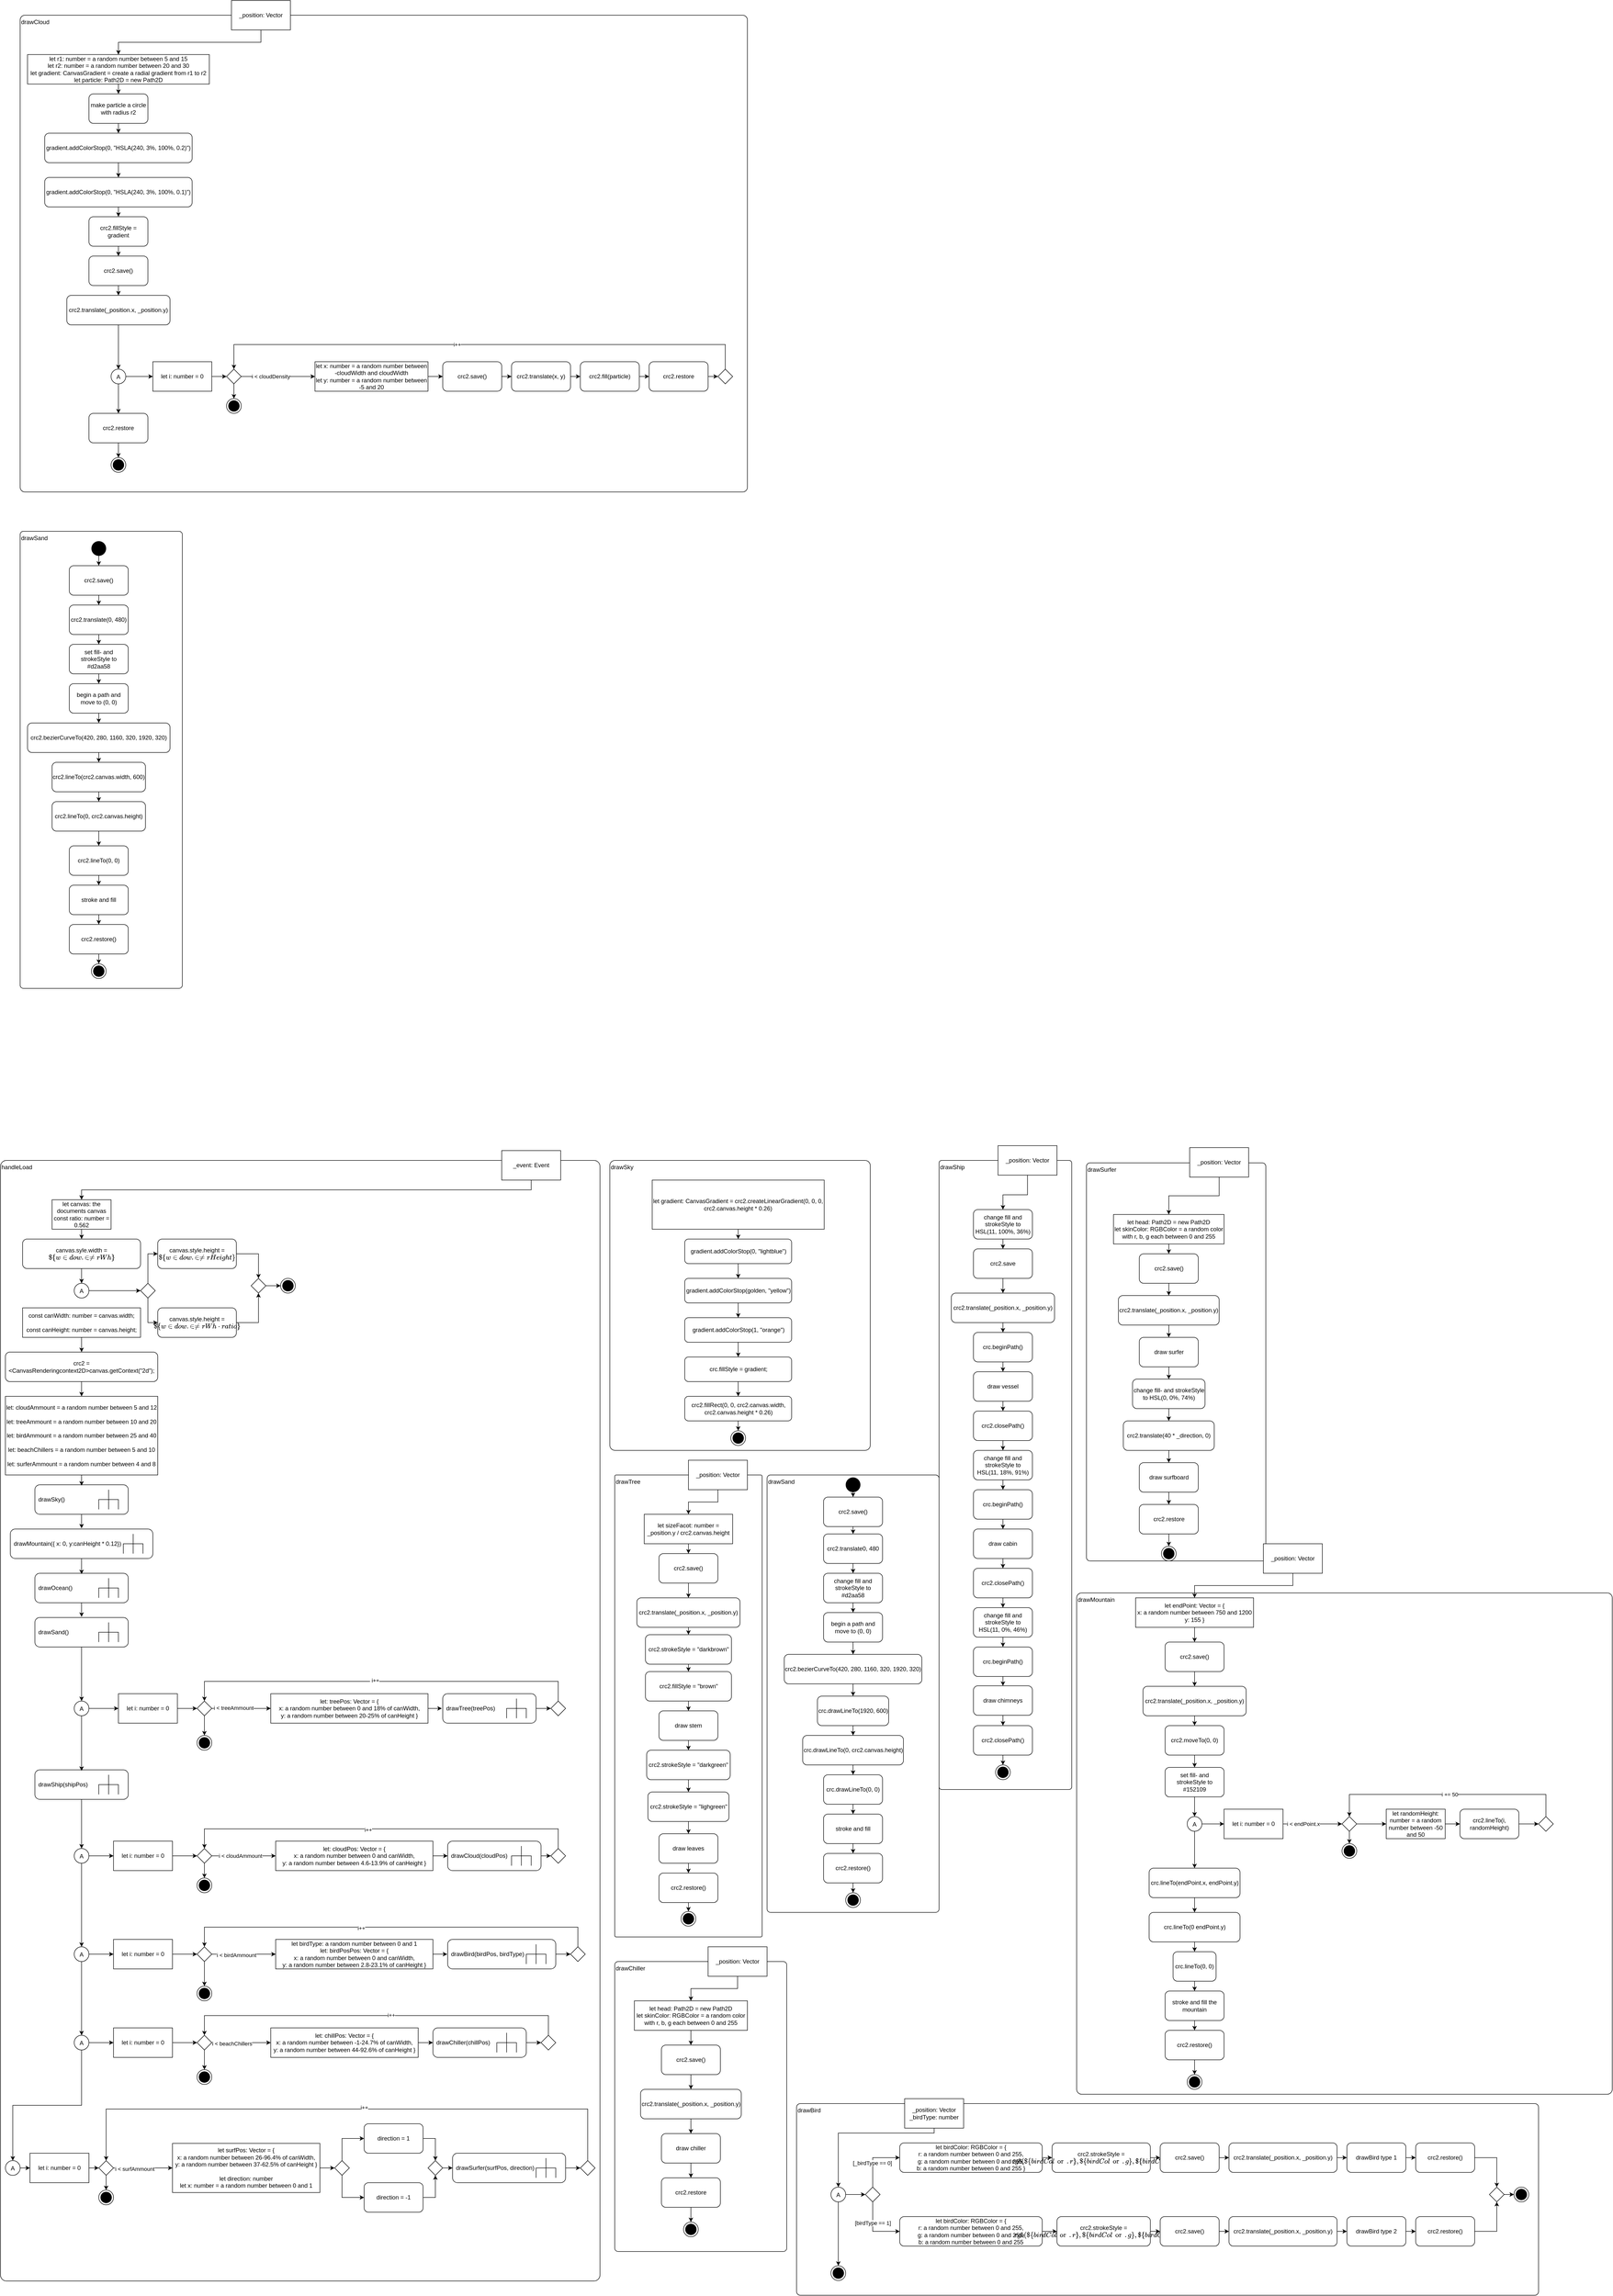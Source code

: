 <mxfile version="18.1.1" type="github">
  <diagram id="07POJfwP3bxhoo4YU_Wp" name="Page-1">
    <mxGraphModel dx="1841" dy="3358" grid="1" gridSize="10" guides="1" tooltips="1" connect="1" arrows="1" fold="1" page="1" pageScale="1" pageWidth="3300" pageHeight="2339" math="0" shadow="0">
      <root>
        <mxCell id="0" />
        <mxCell id="1" parent="0" />
        <mxCell id="vIYkCOa7Qmqk0R8uEkTm-169" value="" style="group" vertex="1" connectable="0" parent="1">
          <mxGeometry x="1260" y="30" width="530" height="590" as="geometry" />
        </mxCell>
        <mxCell id="vIYkCOa7Qmqk0R8uEkTm-55" value="drawSky" style="rounded=1;whiteSpace=wrap;html=1;verticalAlign=top;align=left;arcSize=2;" vertex="1" parent="vIYkCOa7Qmqk0R8uEkTm-169">
          <mxGeometry width="530" height="590" as="geometry" />
        </mxCell>
        <mxCell id="vIYkCOa7Qmqk0R8uEkTm-56" value="let gradient: CanvasGradient = crc2.createLinearGradient(0, 0, 0, crc2.canvas.height * 0.26)" style="rounded=0;whiteSpace=wrap;html=1;" vertex="1" parent="vIYkCOa7Qmqk0R8uEkTm-169">
          <mxGeometry x="86.25" y="40" width="350" height="100" as="geometry" />
        </mxCell>
        <mxCell id="vIYkCOa7Qmqk0R8uEkTm-57" value="gradient.addColorStop(0, &quot;lightblue&quot;)" style="rounded=1;whiteSpace=wrap;html=1;" vertex="1" parent="vIYkCOa7Qmqk0R8uEkTm-169">
          <mxGeometry x="152.5" y="160" width="217.5" height="50" as="geometry" />
        </mxCell>
        <mxCell id="vIYkCOa7Qmqk0R8uEkTm-163" style="edgeStyle=orthogonalEdgeStyle;rounded=0;orthogonalLoop=1;jettySize=auto;html=1;exitX=0.5;exitY=1;exitDx=0;exitDy=0;entryX=0.5;entryY=0;entryDx=0;entryDy=0;" edge="1" parent="vIYkCOa7Qmqk0R8uEkTm-169" source="vIYkCOa7Qmqk0R8uEkTm-56" target="vIYkCOa7Qmqk0R8uEkTm-57">
          <mxGeometry relative="1" as="geometry" />
        </mxCell>
        <mxCell id="vIYkCOa7Qmqk0R8uEkTm-58" value="gradient.addColorStop(golden, &quot;yellow&quot;)" style="rounded=1;whiteSpace=wrap;html=1;" vertex="1" parent="vIYkCOa7Qmqk0R8uEkTm-169">
          <mxGeometry x="152.5" y="240" width="217.5" height="50" as="geometry" />
        </mxCell>
        <mxCell id="vIYkCOa7Qmqk0R8uEkTm-164" style="edgeStyle=orthogonalEdgeStyle;rounded=0;orthogonalLoop=1;jettySize=auto;html=1;exitX=0.5;exitY=1;exitDx=0;exitDy=0;entryX=0.5;entryY=0;entryDx=0;entryDy=0;" edge="1" parent="vIYkCOa7Qmqk0R8uEkTm-169" source="vIYkCOa7Qmqk0R8uEkTm-57" target="vIYkCOa7Qmqk0R8uEkTm-58">
          <mxGeometry relative="1" as="geometry" />
        </mxCell>
        <mxCell id="vIYkCOa7Qmqk0R8uEkTm-59" value="gradient.addColorStop(1, &quot;orange&quot;)" style="rounded=1;whiteSpace=wrap;html=1;" vertex="1" parent="vIYkCOa7Qmqk0R8uEkTm-169">
          <mxGeometry x="152.5" y="320" width="217.5" height="50" as="geometry" />
        </mxCell>
        <mxCell id="vIYkCOa7Qmqk0R8uEkTm-165" style="edgeStyle=orthogonalEdgeStyle;rounded=0;orthogonalLoop=1;jettySize=auto;html=1;exitX=0.5;exitY=1;exitDx=0;exitDy=0;entryX=0.5;entryY=0;entryDx=0;entryDy=0;" edge="1" parent="vIYkCOa7Qmqk0R8uEkTm-169" source="vIYkCOa7Qmqk0R8uEkTm-58" target="vIYkCOa7Qmqk0R8uEkTm-59">
          <mxGeometry relative="1" as="geometry" />
        </mxCell>
        <mxCell id="vIYkCOa7Qmqk0R8uEkTm-60" value="crc.fillStyle = gradient;" style="rounded=1;whiteSpace=wrap;html=1;" vertex="1" parent="vIYkCOa7Qmqk0R8uEkTm-169">
          <mxGeometry x="152.5" y="400" width="217.5" height="50" as="geometry" />
        </mxCell>
        <mxCell id="vIYkCOa7Qmqk0R8uEkTm-166" style="edgeStyle=orthogonalEdgeStyle;rounded=0;orthogonalLoop=1;jettySize=auto;html=1;exitX=0.5;exitY=1;exitDx=0;exitDy=0;entryX=0.5;entryY=0;entryDx=0;entryDy=0;" edge="1" parent="vIYkCOa7Qmqk0R8uEkTm-169" source="vIYkCOa7Qmqk0R8uEkTm-59" target="vIYkCOa7Qmqk0R8uEkTm-60">
          <mxGeometry relative="1" as="geometry" />
        </mxCell>
        <mxCell id="vIYkCOa7Qmqk0R8uEkTm-61" value="crc2.fillRect(0, 0, crc2.canvas.width, crc2.canvas.height * 0.26)" style="rounded=1;whiteSpace=wrap;html=1;" vertex="1" parent="vIYkCOa7Qmqk0R8uEkTm-169">
          <mxGeometry x="152.5" y="480" width="217.5" height="50" as="geometry" />
        </mxCell>
        <mxCell id="vIYkCOa7Qmqk0R8uEkTm-167" style="edgeStyle=orthogonalEdgeStyle;rounded=0;orthogonalLoop=1;jettySize=auto;html=1;exitX=0.5;exitY=1;exitDx=0;exitDy=0;entryX=0.5;entryY=0;entryDx=0;entryDy=0;" edge="1" parent="vIYkCOa7Qmqk0R8uEkTm-169" source="vIYkCOa7Qmqk0R8uEkTm-60" target="vIYkCOa7Qmqk0R8uEkTm-61">
          <mxGeometry relative="1" as="geometry" />
        </mxCell>
        <mxCell id="vIYkCOa7Qmqk0R8uEkTm-162" value="" style="ellipse;html=1;shape=endState;fillColor=#000000;strokeColor=#000000;" vertex="1" parent="vIYkCOa7Qmqk0R8uEkTm-169">
          <mxGeometry x="246.25" y="550" width="30" height="30" as="geometry" />
        </mxCell>
        <mxCell id="vIYkCOa7Qmqk0R8uEkTm-168" style="edgeStyle=orthogonalEdgeStyle;rounded=0;orthogonalLoop=1;jettySize=auto;html=1;exitX=0.5;exitY=1;exitDx=0;exitDy=0;entryX=0.5;entryY=0;entryDx=0;entryDy=0;" edge="1" parent="vIYkCOa7Qmqk0R8uEkTm-169" source="vIYkCOa7Qmqk0R8uEkTm-61" target="vIYkCOa7Qmqk0R8uEkTm-162">
          <mxGeometry relative="1" as="geometry" />
        </mxCell>
        <mxCell id="vIYkCOa7Qmqk0R8uEkTm-192" value="" style="group" vertex="1" connectable="0" parent="1">
          <mxGeometry x="1640" y="1939" width="1510" height="400" as="geometry" />
        </mxCell>
        <mxCell id="vIYkCOa7Qmqk0R8uEkTm-62" value="drawBird" style="rounded=1;whiteSpace=wrap;html=1;verticalAlign=top;align=left;arcSize=2;" vertex="1" parent="vIYkCOa7Qmqk0R8uEkTm-192">
          <mxGeometry y="10" width="1510" height="390" as="geometry" />
        </mxCell>
        <mxCell id="vIYkCOa7Qmqk0R8uEkTm-63" value="_position: Vector _birdType: number" style="rounded=0;whiteSpace=wrap;html=1;" vertex="1" parent="vIYkCOa7Qmqk0R8uEkTm-192">
          <mxGeometry x="220" width="120" height="60" as="geometry" />
        </mxCell>
        <mxCell id="vIYkCOa7Qmqk0R8uEkTm-64" value="A" style="ellipse;fillColor=#ffffff;strokeColor=#000000;" vertex="1" parent="vIYkCOa7Qmqk0R8uEkTm-192">
          <mxGeometry x="70" y="180" width="30" height="30" as="geometry" />
        </mxCell>
        <mxCell id="vIYkCOa7Qmqk0R8uEkTm-171" style="edgeStyle=orthogonalEdgeStyle;rounded=0;orthogonalLoop=1;jettySize=auto;html=1;exitX=0.5;exitY=1;exitDx=0;exitDy=0;entryX=0.5;entryY=0;entryDx=0;entryDy=0;" edge="1" parent="vIYkCOa7Qmqk0R8uEkTm-192" source="vIYkCOa7Qmqk0R8uEkTm-63" target="vIYkCOa7Qmqk0R8uEkTm-64">
          <mxGeometry relative="1" as="geometry">
            <Array as="points">
              <mxPoint x="280" y="70" />
              <mxPoint x="85" y="70" />
            </Array>
          </mxGeometry>
        </mxCell>
        <mxCell id="vIYkCOa7Qmqk0R8uEkTm-65" value="" style="rhombus;whiteSpace=wrap;html=1;" vertex="1" parent="vIYkCOa7Qmqk0R8uEkTm-192">
          <mxGeometry x="140" y="180" width="30" height="30" as="geometry" />
        </mxCell>
        <mxCell id="vIYkCOa7Qmqk0R8uEkTm-172" style="edgeStyle=orthogonalEdgeStyle;rounded=0;orthogonalLoop=1;jettySize=auto;html=1;exitX=1;exitY=0.5;exitDx=0;exitDy=0;entryX=0;entryY=0.5;entryDx=0;entryDy=0;" edge="1" parent="vIYkCOa7Qmqk0R8uEkTm-192" source="vIYkCOa7Qmqk0R8uEkTm-64" target="vIYkCOa7Qmqk0R8uEkTm-65">
          <mxGeometry relative="1" as="geometry" />
        </mxCell>
        <mxCell id="vIYkCOa7Qmqk0R8uEkTm-66" value="let birdColor: RGBColor = {&lt;br&gt;r: a random number between 0 and 255,&lt;br&gt;g: a random number between 0 and 255,&lt;br&gt;b: a random number between 0 and 255 }" style="rounded=1;whiteSpace=wrap;html=1;" vertex="1" parent="vIYkCOa7Qmqk0R8uEkTm-192">
          <mxGeometry x="210" y="90" width="290" height="60" as="geometry" />
        </mxCell>
        <mxCell id="vIYkCOa7Qmqk0R8uEkTm-174" style="edgeStyle=orthogonalEdgeStyle;rounded=0;orthogonalLoop=1;jettySize=auto;html=1;exitX=0.5;exitY=0;exitDx=0;exitDy=0;entryX=0;entryY=0.5;entryDx=0;entryDy=0;" edge="1" parent="vIYkCOa7Qmqk0R8uEkTm-192" source="vIYkCOa7Qmqk0R8uEkTm-65" target="vIYkCOa7Qmqk0R8uEkTm-66">
          <mxGeometry relative="1" as="geometry" />
        </mxCell>
        <mxCell id="vIYkCOa7Qmqk0R8uEkTm-189" value="[_birdType == 0]" style="edgeLabel;html=1;align=center;verticalAlign=middle;resizable=0;points=[];" vertex="1" connectable="0" parent="vIYkCOa7Qmqk0R8uEkTm-174">
          <mxGeometry x="-0.148" y="1" relative="1" as="geometry">
            <mxPoint as="offset" />
          </mxGeometry>
        </mxCell>
        <mxCell id="vIYkCOa7Qmqk0R8uEkTm-67" value="crc2.strokeStyle = `rgb(${birdColor.r},${birdColor.g}, ${birdColor.b})`" style="rounded=1;whiteSpace=wrap;html=1;" vertex="1" parent="vIYkCOa7Qmqk0R8uEkTm-192">
          <mxGeometry x="520" y="90" width="200" height="60" as="geometry" />
        </mxCell>
        <mxCell id="vIYkCOa7Qmqk0R8uEkTm-175" style="edgeStyle=orthogonalEdgeStyle;rounded=0;orthogonalLoop=1;jettySize=auto;html=1;exitX=1;exitY=0.5;exitDx=0;exitDy=0;entryX=0;entryY=0.5;entryDx=0;entryDy=0;" edge="1" parent="vIYkCOa7Qmqk0R8uEkTm-192" source="vIYkCOa7Qmqk0R8uEkTm-66" target="vIYkCOa7Qmqk0R8uEkTm-67">
          <mxGeometry relative="1" as="geometry" />
        </mxCell>
        <mxCell id="vIYkCOa7Qmqk0R8uEkTm-68" value="drawBird type 1" style="rounded=1;whiteSpace=wrap;html=1;" vertex="1" parent="vIYkCOa7Qmqk0R8uEkTm-192">
          <mxGeometry x="1120" y="90" width="120" height="60" as="geometry" />
        </mxCell>
        <mxCell id="vIYkCOa7Qmqk0R8uEkTm-69" value="crc2.save()" style="rounded=1;whiteSpace=wrap;html=1;" vertex="1" parent="vIYkCOa7Qmqk0R8uEkTm-192">
          <mxGeometry x="740" y="90" width="120" height="60" as="geometry" />
        </mxCell>
        <mxCell id="vIYkCOa7Qmqk0R8uEkTm-176" style="edgeStyle=orthogonalEdgeStyle;rounded=0;orthogonalLoop=1;jettySize=auto;html=1;exitX=1;exitY=0.5;exitDx=0;exitDy=0;entryX=0;entryY=0.5;entryDx=0;entryDy=0;" edge="1" parent="vIYkCOa7Qmqk0R8uEkTm-192" source="vIYkCOa7Qmqk0R8uEkTm-67" target="vIYkCOa7Qmqk0R8uEkTm-69">
          <mxGeometry relative="1" as="geometry" />
        </mxCell>
        <mxCell id="vIYkCOa7Qmqk0R8uEkTm-70" value="crc2.restore()" style="rounded=1;whiteSpace=wrap;html=1;" vertex="1" parent="vIYkCOa7Qmqk0R8uEkTm-192">
          <mxGeometry x="1260" y="90" width="120" height="60" as="geometry" />
        </mxCell>
        <mxCell id="vIYkCOa7Qmqk0R8uEkTm-179" style="edgeStyle=orthogonalEdgeStyle;rounded=0;orthogonalLoop=1;jettySize=auto;html=1;exitX=1;exitY=0.5;exitDx=0;exitDy=0;entryX=0;entryY=0.5;entryDx=0;entryDy=0;" edge="1" parent="vIYkCOa7Qmqk0R8uEkTm-192" source="vIYkCOa7Qmqk0R8uEkTm-68" target="vIYkCOa7Qmqk0R8uEkTm-70">
          <mxGeometry relative="1" as="geometry" />
        </mxCell>
        <mxCell id="vIYkCOa7Qmqk0R8uEkTm-71" value="let birdColor: RGBColor = {&lt;br&gt;r: a random number between 0 and 255,&lt;br&gt;g: a random number between 0 and 255,&lt;br&gt;b: a random number between 0 and 255" style="rounded=1;whiteSpace=wrap;html=1;" vertex="1" parent="vIYkCOa7Qmqk0R8uEkTm-192">
          <mxGeometry x="210" y="240" width="290" height="60" as="geometry" />
        </mxCell>
        <mxCell id="vIYkCOa7Qmqk0R8uEkTm-180" style="edgeStyle=orthogonalEdgeStyle;rounded=0;orthogonalLoop=1;jettySize=auto;html=1;exitX=0.5;exitY=1;exitDx=0;exitDy=0;entryX=0;entryY=0.5;entryDx=0;entryDy=0;" edge="1" parent="vIYkCOa7Qmqk0R8uEkTm-192" source="vIYkCOa7Qmqk0R8uEkTm-65" target="vIYkCOa7Qmqk0R8uEkTm-71">
          <mxGeometry relative="1" as="geometry" />
        </mxCell>
        <mxCell id="vIYkCOa7Qmqk0R8uEkTm-190" value="[birdType == 1]" style="edgeLabel;html=1;align=center;verticalAlign=middle;resizable=0;points=[];" vertex="1" connectable="0" parent="vIYkCOa7Qmqk0R8uEkTm-180">
          <mxGeometry x="-0.248" relative="1" as="geometry">
            <mxPoint as="offset" />
          </mxGeometry>
        </mxCell>
        <mxCell id="vIYkCOa7Qmqk0R8uEkTm-72" value="crc2.strokeStyle = `rgb(${birdColor.r},${birdColor.g}, ${birdColor.b}&lt;br&gt;)`" style="rounded=1;whiteSpace=wrap;html=1;" vertex="1" parent="vIYkCOa7Qmqk0R8uEkTm-192">
          <mxGeometry x="530" y="240" width="190" height="60" as="geometry" />
        </mxCell>
        <mxCell id="vIYkCOa7Qmqk0R8uEkTm-181" style="edgeStyle=orthogonalEdgeStyle;rounded=0;orthogonalLoop=1;jettySize=auto;html=1;exitX=1;exitY=0.5;exitDx=0;exitDy=0;entryX=0;entryY=0.5;entryDx=0;entryDy=0;" edge="1" parent="vIYkCOa7Qmqk0R8uEkTm-192" source="vIYkCOa7Qmqk0R8uEkTm-71" target="vIYkCOa7Qmqk0R8uEkTm-72">
          <mxGeometry relative="1" as="geometry" />
        </mxCell>
        <mxCell id="vIYkCOa7Qmqk0R8uEkTm-73" value="drawBird type 2" style="rounded=1;whiteSpace=wrap;html=1;" vertex="1" parent="vIYkCOa7Qmqk0R8uEkTm-192">
          <mxGeometry x="1120" y="240" width="120" height="60" as="geometry" />
        </mxCell>
        <mxCell id="vIYkCOa7Qmqk0R8uEkTm-74" value="crc2.save()" style="rounded=1;whiteSpace=wrap;html=1;" vertex="1" parent="vIYkCOa7Qmqk0R8uEkTm-192">
          <mxGeometry x="740" y="240" width="120" height="60" as="geometry" />
        </mxCell>
        <mxCell id="vIYkCOa7Qmqk0R8uEkTm-182" style="edgeStyle=orthogonalEdgeStyle;rounded=0;orthogonalLoop=1;jettySize=auto;html=1;exitX=1;exitY=0.5;exitDx=0;exitDy=0;entryX=0;entryY=0.5;entryDx=0;entryDy=0;" edge="1" parent="vIYkCOa7Qmqk0R8uEkTm-192" source="vIYkCOa7Qmqk0R8uEkTm-72" target="vIYkCOa7Qmqk0R8uEkTm-74">
          <mxGeometry relative="1" as="geometry" />
        </mxCell>
        <mxCell id="vIYkCOa7Qmqk0R8uEkTm-75" value="crc2.restore()" style="rounded=1;whiteSpace=wrap;html=1;" vertex="1" parent="vIYkCOa7Qmqk0R8uEkTm-192">
          <mxGeometry x="1260" y="240" width="120" height="60" as="geometry" />
        </mxCell>
        <mxCell id="vIYkCOa7Qmqk0R8uEkTm-185" style="edgeStyle=orthogonalEdgeStyle;rounded=0;orthogonalLoop=1;jettySize=auto;html=1;exitX=1;exitY=0.5;exitDx=0;exitDy=0;entryX=0;entryY=0.5;entryDx=0;entryDy=0;" edge="1" parent="vIYkCOa7Qmqk0R8uEkTm-192" source="vIYkCOa7Qmqk0R8uEkTm-73" target="vIYkCOa7Qmqk0R8uEkTm-75">
          <mxGeometry relative="1" as="geometry" />
        </mxCell>
        <mxCell id="vIYkCOa7Qmqk0R8uEkTm-178" style="edgeStyle=orthogonalEdgeStyle;rounded=0;orthogonalLoop=1;jettySize=auto;html=1;exitX=1;exitY=0.5;exitDx=0;exitDy=0;entryX=0;entryY=0.5;entryDx=0;entryDy=0;" edge="1" parent="vIYkCOa7Qmqk0R8uEkTm-192" source="vIYkCOa7Qmqk0R8uEkTm-76" target="vIYkCOa7Qmqk0R8uEkTm-68">
          <mxGeometry relative="1" as="geometry" />
        </mxCell>
        <mxCell id="vIYkCOa7Qmqk0R8uEkTm-76" value="crc2.translate(_position.x, _position.y)" style="rounded=1;whiteSpace=wrap;html=1;" vertex="1" parent="vIYkCOa7Qmqk0R8uEkTm-192">
          <mxGeometry x="880" y="90" width="220" height="60" as="geometry" />
        </mxCell>
        <mxCell id="vIYkCOa7Qmqk0R8uEkTm-177" style="edgeStyle=orthogonalEdgeStyle;rounded=0;orthogonalLoop=1;jettySize=auto;html=1;exitX=1;exitY=0.5;exitDx=0;exitDy=0;entryX=0;entryY=0.5;entryDx=0;entryDy=0;" edge="1" parent="vIYkCOa7Qmqk0R8uEkTm-192" source="vIYkCOa7Qmqk0R8uEkTm-69" target="vIYkCOa7Qmqk0R8uEkTm-76">
          <mxGeometry relative="1" as="geometry" />
        </mxCell>
        <mxCell id="vIYkCOa7Qmqk0R8uEkTm-184" style="edgeStyle=orthogonalEdgeStyle;rounded=0;orthogonalLoop=1;jettySize=auto;html=1;exitX=1;exitY=0.5;exitDx=0;exitDy=0;entryX=0;entryY=0.5;entryDx=0;entryDy=0;" edge="1" parent="vIYkCOa7Qmqk0R8uEkTm-192" source="vIYkCOa7Qmqk0R8uEkTm-77" target="vIYkCOa7Qmqk0R8uEkTm-73">
          <mxGeometry relative="1" as="geometry" />
        </mxCell>
        <mxCell id="vIYkCOa7Qmqk0R8uEkTm-77" value="crc2.translate(_position.x, _position.y)" style="rounded=1;whiteSpace=wrap;html=1;" vertex="1" parent="vIYkCOa7Qmqk0R8uEkTm-192">
          <mxGeometry x="880" y="240" width="220" height="60" as="geometry" />
        </mxCell>
        <mxCell id="vIYkCOa7Qmqk0R8uEkTm-183" style="edgeStyle=orthogonalEdgeStyle;rounded=0;orthogonalLoop=1;jettySize=auto;html=1;exitX=1;exitY=0.5;exitDx=0;exitDy=0;entryX=0;entryY=0.5;entryDx=0;entryDy=0;" edge="1" parent="vIYkCOa7Qmqk0R8uEkTm-192" source="vIYkCOa7Qmqk0R8uEkTm-74" target="vIYkCOa7Qmqk0R8uEkTm-77">
          <mxGeometry relative="1" as="geometry" />
        </mxCell>
        <mxCell id="vIYkCOa7Qmqk0R8uEkTm-78" value="" style="ellipse;html=1;shape=endState;fillColor=#000000;strokeColor=#000000;" vertex="1" parent="vIYkCOa7Qmqk0R8uEkTm-192">
          <mxGeometry x="70" y="340" width="30" height="30" as="geometry" />
        </mxCell>
        <mxCell id="vIYkCOa7Qmqk0R8uEkTm-191" style="edgeStyle=orthogonalEdgeStyle;rounded=0;orthogonalLoop=1;jettySize=auto;html=1;exitX=0.5;exitY=1;exitDx=0;exitDy=0;entryX=0.5;entryY=0;entryDx=0;entryDy=0;" edge="1" parent="vIYkCOa7Qmqk0R8uEkTm-192" source="vIYkCOa7Qmqk0R8uEkTm-64" target="vIYkCOa7Qmqk0R8uEkTm-78">
          <mxGeometry relative="1" as="geometry" />
        </mxCell>
        <mxCell id="vIYkCOa7Qmqk0R8uEkTm-79" value="" style="rhombus;whiteSpace=wrap;html=1;" vertex="1" parent="vIYkCOa7Qmqk0R8uEkTm-192">
          <mxGeometry x="1410" y="180" width="30" height="30" as="geometry" />
        </mxCell>
        <mxCell id="vIYkCOa7Qmqk0R8uEkTm-186" style="edgeStyle=orthogonalEdgeStyle;rounded=0;orthogonalLoop=1;jettySize=auto;html=1;exitX=1;exitY=0.5;exitDx=0;exitDy=0;entryX=0.5;entryY=0;entryDx=0;entryDy=0;" edge="1" parent="vIYkCOa7Qmqk0R8uEkTm-192" source="vIYkCOa7Qmqk0R8uEkTm-70" target="vIYkCOa7Qmqk0R8uEkTm-79">
          <mxGeometry relative="1" as="geometry" />
        </mxCell>
        <mxCell id="vIYkCOa7Qmqk0R8uEkTm-187" style="edgeStyle=orthogonalEdgeStyle;rounded=0;orthogonalLoop=1;jettySize=auto;html=1;exitX=1;exitY=0.5;exitDx=0;exitDy=0;entryX=0.5;entryY=1;entryDx=0;entryDy=0;" edge="1" parent="vIYkCOa7Qmqk0R8uEkTm-192" source="vIYkCOa7Qmqk0R8uEkTm-75" target="vIYkCOa7Qmqk0R8uEkTm-79">
          <mxGeometry relative="1" as="geometry" />
        </mxCell>
        <mxCell id="vIYkCOa7Qmqk0R8uEkTm-80" value="" style="ellipse;html=1;shape=endState;fillColor=#000000;strokeColor=#000000;" vertex="1" parent="vIYkCOa7Qmqk0R8uEkTm-192">
          <mxGeometry x="1460" y="180" width="30" height="30" as="geometry" />
        </mxCell>
        <mxCell id="vIYkCOa7Qmqk0R8uEkTm-188" style="edgeStyle=orthogonalEdgeStyle;rounded=0;orthogonalLoop=1;jettySize=auto;html=1;exitX=1;exitY=0.5;exitDx=0;exitDy=0;entryX=0;entryY=0.5;entryDx=0;entryDy=0;" edge="1" parent="vIYkCOa7Qmqk0R8uEkTm-192" source="vIYkCOa7Qmqk0R8uEkTm-79" target="vIYkCOa7Qmqk0R8uEkTm-80">
          <mxGeometry relative="1" as="geometry" />
        </mxCell>
        <mxCell id="vIYkCOa7Qmqk0R8uEkTm-204" value="" style="group" vertex="1" connectable="0" parent="1">
          <mxGeometry x="1270" y="640" width="300" height="970" as="geometry" />
        </mxCell>
        <mxCell id="vIYkCOa7Qmqk0R8uEkTm-81" value="drawTree" style="rounded=1;whiteSpace=wrap;html=1;verticalAlign=top;align=left;arcSize=1;" vertex="1" parent="vIYkCOa7Qmqk0R8uEkTm-204">
          <mxGeometry y="30" width="300" height="940" as="geometry" />
        </mxCell>
        <mxCell id="vIYkCOa7Qmqk0R8uEkTm-82" value="_position: Vector" style="rounded=0;whiteSpace=wrap;html=1;" vertex="1" parent="vIYkCOa7Qmqk0R8uEkTm-204">
          <mxGeometry x="150" width="120" height="60" as="geometry" />
        </mxCell>
        <mxCell id="vIYkCOa7Qmqk0R8uEkTm-83" value="let sizeFacot: number = _position.y / crc2.canvas.height" style="rounded=0;whiteSpace=wrap;html=1;" vertex="1" parent="vIYkCOa7Qmqk0R8uEkTm-204">
          <mxGeometry x="60" y="110" width="180" height="60" as="geometry" />
        </mxCell>
        <mxCell id="vIYkCOa7Qmqk0R8uEkTm-193" style="edgeStyle=orthogonalEdgeStyle;rounded=0;orthogonalLoop=1;jettySize=auto;html=1;exitX=0.5;exitY=1;exitDx=0;exitDy=0;entryX=0.5;entryY=0;entryDx=0;entryDy=0;" edge="1" parent="vIYkCOa7Qmqk0R8uEkTm-204" source="vIYkCOa7Qmqk0R8uEkTm-82" target="vIYkCOa7Qmqk0R8uEkTm-83">
          <mxGeometry relative="1" as="geometry" />
        </mxCell>
        <mxCell id="vIYkCOa7Qmqk0R8uEkTm-84" value="crc2.strokeStyle = &quot;darkbrown&quot;" style="rounded=1;whiteSpace=wrap;html=1;" vertex="1" parent="vIYkCOa7Qmqk0R8uEkTm-204">
          <mxGeometry x="62.5" y="355" width="175" height="60" as="geometry" />
        </mxCell>
        <mxCell id="vIYkCOa7Qmqk0R8uEkTm-85" value="crc2.fillStyle = &quot;brown&quot;" style="rounded=1;whiteSpace=wrap;html=1;" vertex="1" parent="vIYkCOa7Qmqk0R8uEkTm-204">
          <mxGeometry x="62.5" y="430" width="175" height="60" as="geometry" />
        </mxCell>
        <mxCell id="vIYkCOa7Qmqk0R8uEkTm-197" style="edgeStyle=orthogonalEdgeStyle;rounded=0;orthogonalLoop=1;jettySize=auto;html=1;exitX=0.5;exitY=1;exitDx=0;exitDy=0;entryX=0.5;entryY=0;entryDx=0;entryDy=0;" edge="1" parent="vIYkCOa7Qmqk0R8uEkTm-204" source="vIYkCOa7Qmqk0R8uEkTm-84" target="vIYkCOa7Qmqk0R8uEkTm-85">
          <mxGeometry relative="1" as="geometry" />
        </mxCell>
        <mxCell id="vIYkCOa7Qmqk0R8uEkTm-86" value="draw stem" style="rounded=1;whiteSpace=wrap;html=1;" vertex="1" parent="vIYkCOa7Qmqk0R8uEkTm-204">
          <mxGeometry x="90" y="510" width="120" height="60" as="geometry" />
        </mxCell>
        <mxCell id="vIYkCOa7Qmqk0R8uEkTm-198" style="edgeStyle=orthogonalEdgeStyle;rounded=0;orthogonalLoop=1;jettySize=auto;html=1;exitX=0.5;exitY=1;exitDx=0;exitDy=0;entryX=0.5;entryY=0;entryDx=0;entryDy=0;" edge="1" parent="vIYkCOa7Qmqk0R8uEkTm-204" source="vIYkCOa7Qmqk0R8uEkTm-85" target="vIYkCOa7Qmqk0R8uEkTm-86">
          <mxGeometry relative="1" as="geometry" />
        </mxCell>
        <mxCell id="vIYkCOa7Qmqk0R8uEkTm-87" value="crc2.strokeStyle = &quot;darkgreen&quot;" style="rounded=1;whiteSpace=wrap;html=1;" vertex="1" parent="vIYkCOa7Qmqk0R8uEkTm-204">
          <mxGeometry x="65" y="590" width="170" height="60" as="geometry" />
        </mxCell>
        <mxCell id="vIYkCOa7Qmqk0R8uEkTm-199" style="edgeStyle=orthogonalEdgeStyle;rounded=0;orthogonalLoop=1;jettySize=auto;html=1;exitX=0.5;exitY=1;exitDx=0;exitDy=0;entryX=0.5;entryY=0;entryDx=0;entryDy=0;" edge="1" parent="vIYkCOa7Qmqk0R8uEkTm-204" source="vIYkCOa7Qmqk0R8uEkTm-86" target="vIYkCOa7Qmqk0R8uEkTm-87">
          <mxGeometry relative="1" as="geometry" />
        </mxCell>
        <mxCell id="vIYkCOa7Qmqk0R8uEkTm-88" value="crc2.strokeStyle = &quot;lighgreen&quot;" style="rounded=1;whiteSpace=wrap;html=1;" vertex="1" parent="vIYkCOa7Qmqk0R8uEkTm-204">
          <mxGeometry x="67.5" y="675" width="165" height="60" as="geometry" />
        </mxCell>
        <mxCell id="vIYkCOa7Qmqk0R8uEkTm-200" style="edgeStyle=orthogonalEdgeStyle;rounded=0;orthogonalLoop=1;jettySize=auto;html=1;exitX=0.5;exitY=1;exitDx=0;exitDy=0;entryX=0.5;entryY=0;entryDx=0;entryDy=0;" edge="1" parent="vIYkCOa7Qmqk0R8uEkTm-204" source="vIYkCOa7Qmqk0R8uEkTm-87" target="vIYkCOa7Qmqk0R8uEkTm-88">
          <mxGeometry relative="1" as="geometry" />
        </mxCell>
        <mxCell id="vIYkCOa7Qmqk0R8uEkTm-89" value="draw leaves" style="rounded=1;whiteSpace=wrap;html=1;" vertex="1" parent="vIYkCOa7Qmqk0R8uEkTm-204">
          <mxGeometry x="90" y="760" width="120" height="60" as="geometry" />
        </mxCell>
        <mxCell id="vIYkCOa7Qmqk0R8uEkTm-201" style="edgeStyle=orthogonalEdgeStyle;rounded=0;orthogonalLoop=1;jettySize=auto;html=1;exitX=0.5;exitY=1;exitDx=0;exitDy=0;entryX=0.5;entryY=0;entryDx=0;entryDy=0;" edge="1" parent="vIYkCOa7Qmqk0R8uEkTm-204" source="vIYkCOa7Qmqk0R8uEkTm-88" target="vIYkCOa7Qmqk0R8uEkTm-89">
          <mxGeometry relative="1" as="geometry" />
        </mxCell>
        <mxCell id="vIYkCOa7Qmqk0R8uEkTm-90" value="" style="ellipse;html=1;shape=endState;fillColor=#000000;strokeColor=#000000;" vertex="1" parent="vIYkCOa7Qmqk0R8uEkTm-204">
          <mxGeometry x="135" y="918" width="30" height="30" as="geometry" />
        </mxCell>
        <mxCell id="vIYkCOa7Qmqk0R8uEkTm-196" style="edgeStyle=orthogonalEdgeStyle;rounded=0;orthogonalLoop=1;jettySize=auto;html=1;exitX=0.5;exitY=1;exitDx=0;exitDy=0;entryX=0.5;entryY=0;entryDx=0;entryDy=0;" edge="1" parent="vIYkCOa7Qmqk0R8uEkTm-204" source="vIYkCOa7Qmqk0R8uEkTm-91" target="vIYkCOa7Qmqk0R8uEkTm-84">
          <mxGeometry relative="1" as="geometry" />
        </mxCell>
        <mxCell id="vIYkCOa7Qmqk0R8uEkTm-91" value="crc2.translate(_position.x, _position.y)" style="rounded=1;whiteSpace=wrap;html=1;" vertex="1" parent="vIYkCOa7Qmqk0R8uEkTm-204">
          <mxGeometry x="45" y="280" width="210" height="60" as="geometry" />
        </mxCell>
        <mxCell id="vIYkCOa7Qmqk0R8uEkTm-195" style="edgeStyle=orthogonalEdgeStyle;rounded=0;orthogonalLoop=1;jettySize=auto;html=1;exitX=0.5;exitY=1;exitDx=0;exitDy=0;entryX=0.5;entryY=0;entryDx=0;entryDy=0;" edge="1" parent="vIYkCOa7Qmqk0R8uEkTm-204" source="vIYkCOa7Qmqk0R8uEkTm-92" target="vIYkCOa7Qmqk0R8uEkTm-91">
          <mxGeometry relative="1" as="geometry" />
        </mxCell>
        <mxCell id="vIYkCOa7Qmqk0R8uEkTm-92" value="crc2.save()" style="rounded=1;whiteSpace=wrap;html=1;" vertex="1" parent="vIYkCOa7Qmqk0R8uEkTm-204">
          <mxGeometry x="90" y="190" width="120" height="60" as="geometry" />
        </mxCell>
        <mxCell id="vIYkCOa7Qmqk0R8uEkTm-194" style="edgeStyle=orthogonalEdgeStyle;rounded=0;orthogonalLoop=1;jettySize=auto;html=1;exitX=0.5;exitY=1;exitDx=0;exitDy=0;entryX=0.5;entryY=0;entryDx=0;entryDy=0;" edge="1" parent="vIYkCOa7Qmqk0R8uEkTm-204" source="vIYkCOa7Qmqk0R8uEkTm-83" target="vIYkCOa7Qmqk0R8uEkTm-92">
          <mxGeometry relative="1" as="geometry" />
        </mxCell>
        <mxCell id="vIYkCOa7Qmqk0R8uEkTm-203" style="edgeStyle=orthogonalEdgeStyle;rounded=0;orthogonalLoop=1;jettySize=auto;html=1;exitX=0.5;exitY=1;exitDx=0;exitDy=0;entryX=0.5;entryY=0;entryDx=0;entryDy=0;" edge="1" parent="vIYkCOa7Qmqk0R8uEkTm-204" source="vIYkCOa7Qmqk0R8uEkTm-93" target="vIYkCOa7Qmqk0R8uEkTm-90">
          <mxGeometry relative="1" as="geometry" />
        </mxCell>
        <mxCell id="vIYkCOa7Qmqk0R8uEkTm-93" value="crc2.restore()" style="rounded=1;whiteSpace=wrap;html=1;" vertex="1" parent="vIYkCOa7Qmqk0R8uEkTm-204">
          <mxGeometry x="90" y="840" width="120" height="60" as="geometry" />
        </mxCell>
        <mxCell id="vIYkCOa7Qmqk0R8uEkTm-202" style="edgeStyle=orthogonalEdgeStyle;rounded=0;orthogonalLoop=1;jettySize=auto;html=1;exitX=0.5;exitY=1;exitDx=0;exitDy=0;entryX=0.5;entryY=0;entryDx=0;entryDy=0;" edge="1" parent="vIYkCOa7Qmqk0R8uEkTm-204" source="vIYkCOa7Qmqk0R8uEkTm-89" target="vIYkCOa7Qmqk0R8uEkTm-93">
          <mxGeometry relative="1" as="geometry" />
        </mxCell>
        <mxCell id="vIYkCOa7Qmqk0R8uEkTm-233" value="" style="group" vertex="1" connectable="0" parent="1">
          <mxGeometry x="1270" y="1630" width="350" height="620" as="geometry" />
        </mxCell>
        <mxCell id="vIYkCOa7Qmqk0R8uEkTm-114" value="drawChiller" style="rounded=1;whiteSpace=wrap;html=1;verticalAlign=top;align=left;arcSize=2;" vertex="1" parent="vIYkCOa7Qmqk0R8uEkTm-233">
          <mxGeometry y="30" width="350" height="590" as="geometry" />
        </mxCell>
        <mxCell id="vIYkCOa7Qmqk0R8uEkTm-115" value="_position: Vector" style="rounded=0;whiteSpace=wrap;html=1;" vertex="1" parent="vIYkCOa7Qmqk0R8uEkTm-233">
          <mxGeometry x="190" width="120" height="60" as="geometry" />
        </mxCell>
        <mxCell id="vIYkCOa7Qmqk0R8uEkTm-116" value="let head: Path2D = new Path2D&lt;br&gt;let skinColor: RGBColor = a random color with r, b, g each between 0 and 255" style="rounded=0;whiteSpace=wrap;html=1;" vertex="1" parent="vIYkCOa7Qmqk0R8uEkTm-233">
          <mxGeometry x="40" y="110" width="230" height="60" as="geometry" />
        </mxCell>
        <mxCell id="vIYkCOa7Qmqk0R8uEkTm-227" style="edgeStyle=orthogonalEdgeStyle;rounded=0;orthogonalLoop=1;jettySize=auto;html=1;exitX=0.5;exitY=1;exitDx=0;exitDy=0;entryX=0.5;entryY=0;entryDx=0;entryDy=0;" edge="1" parent="vIYkCOa7Qmqk0R8uEkTm-233" source="vIYkCOa7Qmqk0R8uEkTm-115" target="vIYkCOa7Qmqk0R8uEkTm-116">
          <mxGeometry relative="1" as="geometry" />
        </mxCell>
        <mxCell id="vIYkCOa7Qmqk0R8uEkTm-117" value="crc2.save()" style="rounded=1;whiteSpace=wrap;html=1;" vertex="1" parent="vIYkCOa7Qmqk0R8uEkTm-233">
          <mxGeometry x="95" y="200" width="120" height="60" as="geometry" />
        </mxCell>
        <mxCell id="vIYkCOa7Qmqk0R8uEkTm-228" style="edgeStyle=orthogonalEdgeStyle;rounded=0;orthogonalLoop=1;jettySize=auto;html=1;exitX=0.5;exitY=1;exitDx=0;exitDy=0;entryX=0.5;entryY=0;entryDx=0;entryDy=0;" edge="1" parent="vIYkCOa7Qmqk0R8uEkTm-233" source="vIYkCOa7Qmqk0R8uEkTm-116" target="vIYkCOa7Qmqk0R8uEkTm-117">
          <mxGeometry relative="1" as="geometry" />
        </mxCell>
        <mxCell id="vIYkCOa7Qmqk0R8uEkTm-118" value="crc2.translate(_position.x, _position.y)" style="rounded=1;whiteSpace=wrap;html=1;" vertex="1" parent="vIYkCOa7Qmqk0R8uEkTm-233">
          <mxGeometry x="52.5" y="290" width="205" height="60" as="geometry" />
        </mxCell>
        <mxCell id="vIYkCOa7Qmqk0R8uEkTm-229" style="edgeStyle=orthogonalEdgeStyle;rounded=0;orthogonalLoop=1;jettySize=auto;html=1;exitX=0.5;exitY=1;exitDx=0;exitDy=0;entryX=0.5;entryY=0;entryDx=0;entryDy=0;" edge="1" parent="vIYkCOa7Qmqk0R8uEkTm-233" source="vIYkCOa7Qmqk0R8uEkTm-117" target="vIYkCOa7Qmqk0R8uEkTm-118">
          <mxGeometry relative="1" as="geometry" />
        </mxCell>
        <mxCell id="vIYkCOa7Qmqk0R8uEkTm-119" value="draw chiller" style="rounded=1;whiteSpace=wrap;html=1;" vertex="1" parent="vIYkCOa7Qmqk0R8uEkTm-233">
          <mxGeometry x="95" y="380" width="120" height="60" as="geometry" />
        </mxCell>
        <mxCell id="vIYkCOa7Qmqk0R8uEkTm-230" style="edgeStyle=orthogonalEdgeStyle;rounded=0;orthogonalLoop=1;jettySize=auto;html=1;exitX=0.5;exitY=1;exitDx=0;exitDy=0;entryX=0.5;entryY=0;entryDx=0;entryDy=0;" edge="1" parent="vIYkCOa7Qmqk0R8uEkTm-233" source="vIYkCOa7Qmqk0R8uEkTm-118" target="vIYkCOa7Qmqk0R8uEkTm-119">
          <mxGeometry relative="1" as="geometry" />
        </mxCell>
        <mxCell id="vIYkCOa7Qmqk0R8uEkTm-120" value="crc2.restore" style="rounded=1;whiteSpace=wrap;html=1;" vertex="1" parent="vIYkCOa7Qmqk0R8uEkTm-233">
          <mxGeometry x="95" y="470" width="120" height="60" as="geometry" />
        </mxCell>
        <mxCell id="vIYkCOa7Qmqk0R8uEkTm-231" style="edgeStyle=orthogonalEdgeStyle;rounded=0;orthogonalLoop=1;jettySize=auto;html=1;exitX=0.5;exitY=1;exitDx=0;exitDy=0;entryX=0.5;entryY=0;entryDx=0;entryDy=0;" edge="1" parent="vIYkCOa7Qmqk0R8uEkTm-233" source="vIYkCOa7Qmqk0R8uEkTm-119" target="vIYkCOa7Qmqk0R8uEkTm-120">
          <mxGeometry relative="1" as="geometry" />
        </mxCell>
        <mxCell id="vIYkCOa7Qmqk0R8uEkTm-121" value="" style="ellipse;html=1;shape=endState;fillColor=#000000;strokeColor=#000000;" vertex="1" parent="vIYkCOa7Qmqk0R8uEkTm-233">
          <mxGeometry x="140" y="560" width="30" height="30" as="geometry" />
        </mxCell>
        <mxCell id="vIYkCOa7Qmqk0R8uEkTm-232" style="edgeStyle=orthogonalEdgeStyle;rounded=0;orthogonalLoop=1;jettySize=auto;html=1;exitX=0.5;exitY=1;exitDx=0;exitDy=0;entryX=0.5;entryY=0;entryDx=0;entryDy=0;" edge="1" parent="vIYkCOa7Qmqk0R8uEkTm-233" source="vIYkCOa7Qmqk0R8uEkTm-120" target="vIYkCOa7Qmqk0R8uEkTm-121">
          <mxGeometry relative="1" as="geometry" />
        </mxCell>
        <mxCell id="vIYkCOa7Qmqk0R8uEkTm-243" value="" style="group" vertex="1" connectable="0" parent="1">
          <mxGeometry x="2230" y="30" width="365" height="840" as="geometry" />
        </mxCell>
        <mxCell id="vIYkCOa7Qmqk0R8uEkTm-122" value="drawSurfer" style="rounded=1;whiteSpace=wrap;html=1;verticalAlign=top;align=left;arcSize=2;" vertex="1" parent="vIYkCOa7Qmqk0R8uEkTm-243">
          <mxGeometry y="5" width="365" height="810" as="geometry" />
        </mxCell>
        <mxCell id="vIYkCOa7Qmqk0R8uEkTm-123" value="_position: Vector" style="rounded=0;whiteSpace=wrap;html=1;" vertex="1" parent="vIYkCOa7Qmqk0R8uEkTm-243">
          <mxGeometry x="210" y="-26" width="120" height="60" as="geometry" />
        </mxCell>
        <mxCell id="vIYkCOa7Qmqk0R8uEkTm-124" value="let head: Path2D = new Path2D&lt;br&gt;let skinColor: RGBColor = a random color with r, b, g each between 0 and 255" style="rounded=0;whiteSpace=wrap;html=1;" vertex="1" parent="vIYkCOa7Qmqk0R8uEkTm-243">
          <mxGeometry x="55" y="110" width="225" height="60" as="geometry" />
        </mxCell>
        <mxCell id="vIYkCOa7Qmqk0R8uEkTm-234" style="edgeStyle=orthogonalEdgeStyle;rounded=0;orthogonalLoop=1;jettySize=auto;html=1;exitX=0.5;exitY=1;exitDx=0;exitDy=0;entryX=0.5;entryY=0;entryDx=0;entryDy=0;" edge="1" parent="vIYkCOa7Qmqk0R8uEkTm-243" source="vIYkCOa7Qmqk0R8uEkTm-123" target="vIYkCOa7Qmqk0R8uEkTm-124">
          <mxGeometry relative="1" as="geometry" />
        </mxCell>
        <mxCell id="vIYkCOa7Qmqk0R8uEkTm-125" value="crc2.save()" style="rounded=1;whiteSpace=wrap;html=1;" vertex="1" parent="vIYkCOa7Qmqk0R8uEkTm-243">
          <mxGeometry x="107.5" y="190" width="120" height="60" as="geometry" />
        </mxCell>
        <mxCell id="vIYkCOa7Qmqk0R8uEkTm-235" style="edgeStyle=orthogonalEdgeStyle;rounded=0;orthogonalLoop=1;jettySize=auto;html=1;exitX=0.5;exitY=1;exitDx=0;exitDy=0;entryX=0.5;entryY=0;entryDx=0;entryDy=0;" edge="1" parent="vIYkCOa7Qmqk0R8uEkTm-243" source="vIYkCOa7Qmqk0R8uEkTm-124" target="vIYkCOa7Qmqk0R8uEkTm-125">
          <mxGeometry relative="1" as="geometry" />
        </mxCell>
        <mxCell id="vIYkCOa7Qmqk0R8uEkTm-126" value="crc2.translate(_position.x, _position.y)" style="rounded=1;whiteSpace=wrap;html=1;" vertex="1" parent="vIYkCOa7Qmqk0R8uEkTm-243">
          <mxGeometry x="65" y="275" width="205" height="60" as="geometry" />
        </mxCell>
        <mxCell id="vIYkCOa7Qmqk0R8uEkTm-236" style="edgeStyle=orthogonalEdgeStyle;rounded=0;orthogonalLoop=1;jettySize=auto;html=1;exitX=0.5;exitY=1;exitDx=0;exitDy=0;entryX=0.5;entryY=0;entryDx=0;entryDy=0;" edge="1" parent="vIYkCOa7Qmqk0R8uEkTm-243" source="vIYkCOa7Qmqk0R8uEkTm-125" target="vIYkCOa7Qmqk0R8uEkTm-126">
          <mxGeometry relative="1" as="geometry" />
        </mxCell>
        <mxCell id="vIYkCOa7Qmqk0R8uEkTm-127" value="draw surfer" style="rounded=1;whiteSpace=wrap;html=1;" vertex="1" parent="vIYkCOa7Qmqk0R8uEkTm-243">
          <mxGeometry x="107.5" y="360" width="120" height="60" as="geometry" />
        </mxCell>
        <mxCell id="vIYkCOa7Qmqk0R8uEkTm-237" style="edgeStyle=orthogonalEdgeStyle;rounded=0;orthogonalLoop=1;jettySize=auto;html=1;exitX=0.5;exitY=1;exitDx=0;exitDy=0;entryX=0.5;entryY=0;entryDx=0;entryDy=0;" edge="1" parent="vIYkCOa7Qmqk0R8uEkTm-243" source="vIYkCOa7Qmqk0R8uEkTm-126" target="vIYkCOa7Qmqk0R8uEkTm-127">
          <mxGeometry relative="1" as="geometry" />
        </mxCell>
        <mxCell id="vIYkCOa7Qmqk0R8uEkTm-128" value="crc2.restore" style="rounded=1;whiteSpace=wrap;html=1;" vertex="1" parent="vIYkCOa7Qmqk0R8uEkTm-243">
          <mxGeometry x="107.5" y="700" width="120" height="60" as="geometry" />
        </mxCell>
        <mxCell id="vIYkCOa7Qmqk0R8uEkTm-129" value="" style="ellipse;html=1;shape=endState;fillColor=#000000;strokeColor=#000000;" vertex="1" parent="vIYkCOa7Qmqk0R8uEkTm-243">
          <mxGeometry x="152.5" y="785" width="30" height="30" as="geometry" />
        </mxCell>
        <mxCell id="vIYkCOa7Qmqk0R8uEkTm-242" style="edgeStyle=orthogonalEdgeStyle;rounded=0;orthogonalLoop=1;jettySize=auto;html=1;exitX=0.5;exitY=1;exitDx=0;exitDy=0;entryX=0.5;entryY=0;entryDx=0;entryDy=0;" edge="1" parent="vIYkCOa7Qmqk0R8uEkTm-243" source="vIYkCOa7Qmqk0R8uEkTm-128" target="vIYkCOa7Qmqk0R8uEkTm-129">
          <mxGeometry relative="1" as="geometry" />
        </mxCell>
        <mxCell id="vIYkCOa7Qmqk0R8uEkTm-130" value="change fill- and strokeStyle to HSL(0, 0%, 74%)" style="rounded=1;whiteSpace=wrap;html=1;" vertex="1" parent="vIYkCOa7Qmqk0R8uEkTm-243">
          <mxGeometry x="93.75" y="445" width="147.5" height="60" as="geometry" />
        </mxCell>
        <mxCell id="vIYkCOa7Qmqk0R8uEkTm-238" style="edgeStyle=orthogonalEdgeStyle;rounded=0;orthogonalLoop=1;jettySize=auto;html=1;exitX=0.5;exitY=1;exitDx=0;exitDy=0;entryX=0.5;entryY=0;entryDx=0;entryDy=0;" edge="1" parent="vIYkCOa7Qmqk0R8uEkTm-243" source="vIYkCOa7Qmqk0R8uEkTm-127" target="vIYkCOa7Qmqk0R8uEkTm-130">
          <mxGeometry relative="1" as="geometry" />
        </mxCell>
        <mxCell id="vIYkCOa7Qmqk0R8uEkTm-131" value="crc2.translate(40 * _direction, 0)" style="rounded=1;whiteSpace=wrap;html=1;" vertex="1" parent="vIYkCOa7Qmqk0R8uEkTm-243">
          <mxGeometry x="75" y="530" width="185" height="60" as="geometry" />
        </mxCell>
        <mxCell id="vIYkCOa7Qmqk0R8uEkTm-239" style="edgeStyle=orthogonalEdgeStyle;rounded=0;orthogonalLoop=1;jettySize=auto;html=1;exitX=0.5;exitY=1;exitDx=0;exitDy=0;entryX=0.5;entryY=0;entryDx=0;entryDy=0;" edge="1" parent="vIYkCOa7Qmqk0R8uEkTm-243" source="vIYkCOa7Qmqk0R8uEkTm-130" target="vIYkCOa7Qmqk0R8uEkTm-131">
          <mxGeometry relative="1" as="geometry" />
        </mxCell>
        <mxCell id="vIYkCOa7Qmqk0R8uEkTm-241" style="edgeStyle=orthogonalEdgeStyle;rounded=0;orthogonalLoop=1;jettySize=auto;html=1;exitX=0.5;exitY=1;exitDx=0;exitDy=0;entryX=0.5;entryY=0;entryDx=0;entryDy=0;" edge="1" parent="vIYkCOa7Qmqk0R8uEkTm-243" source="vIYkCOa7Qmqk0R8uEkTm-132" target="vIYkCOa7Qmqk0R8uEkTm-128">
          <mxGeometry relative="1" as="geometry" />
        </mxCell>
        <mxCell id="vIYkCOa7Qmqk0R8uEkTm-132" value="draw surfboard" style="rounded=1;whiteSpace=wrap;html=1;" vertex="1" parent="vIYkCOa7Qmqk0R8uEkTm-243">
          <mxGeometry x="107.5" y="615" width="120" height="60" as="geometry" />
        </mxCell>
        <mxCell id="vIYkCOa7Qmqk0R8uEkTm-240" style="edgeStyle=orthogonalEdgeStyle;rounded=0;orthogonalLoop=1;jettySize=auto;html=1;exitX=0.5;exitY=1;exitDx=0;exitDy=0;entryX=0.5;entryY=0;entryDx=0;entryDy=0;" edge="1" parent="vIYkCOa7Qmqk0R8uEkTm-243" source="vIYkCOa7Qmqk0R8uEkTm-131" target="vIYkCOa7Qmqk0R8uEkTm-132">
          <mxGeometry relative="1" as="geometry" />
        </mxCell>
        <mxCell id="vIYkCOa7Qmqk0R8uEkTm-257" value="" style="group" vertex="1" connectable="0" parent="1">
          <mxGeometry x="1580" y="670" width="350" height="890" as="geometry" />
        </mxCell>
        <mxCell id="vIYkCOa7Qmqk0R8uEkTm-133" value="drawSand" style="rounded=1;whiteSpace=wrap;html=1;verticalAlign=top;align=left;arcSize=2;" vertex="1" parent="vIYkCOa7Qmqk0R8uEkTm-257">
          <mxGeometry width="350" height="890" as="geometry" />
        </mxCell>
        <mxCell id="vIYkCOa7Qmqk0R8uEkTm-134" value="crc2.save()" style="rounded=1;whiteSpace=wrap;html=1;" vertex="1" parent="vIYkCOa7Qmqk0R8uEkTm-257">
          <mxGeometry x="115" y="45" width="120" height="60" as="geometry" />
        </mxCell>
        <mxCell id="vIYkCOa7Qmqk0R8uEkTm-135" value="crc2.translate0, 480" style="rounded=1;whiteSpace=wrap;html=1;" vertex="1" parent="vIYkCOa7Qmqk0R8uEkTm-257">
          <mxGeometry x="115" y="120" width="120" height="60" as="geometry" />
        </mxCell>
        <mxCell id="vIYkCOa7Qmqk0R8uEkTm-247" style="edgeStyle=orthogonalEdgeStyle;rounded=0;orthogonalLoop=1;jettySize=auto;html=1;exitX=0.5;exitY=1;exitDx=0;exitDy=0;entryX=0.5;entryY=0;entryDx=0;entryDy=0;" edge="1" parent="vIYkCOa7Qmqk0R8uEkTm-257" source="vIYkCOa7Qmqk0R8uEkTm-134" target="vIYkCOa7Qmqk0R8uEkTm-135">
          <mxGeometry relative="1" as="geometry" />
        </mxCell>
        <mxCell id="vIYkCOa7Qmqk0R8uEkTm-136" value="change fill and strokeStyle to #d2aa58" style="rounded=1;whiteSpace=wrap;html=1;" vertex="1" parent="vIYkCOa7Qmqk0R8uEkTm-257">
          <mxGeometry x="115" y="200" width="120" height="60" as="geometry" />
        </mxCell>
        <mxCell id="vIYkCOa7Qmqk0R8uEkTm-248" style="edgeStyle=orthogonalEdgeStyle;rounded=0;orthogonalLoop=1;jettySize=auto;html=1;exitX=0.5;exitY=1;exitDx=0;exitDy=0;entryX=0.5;entryY=0;entryDx=0;entryDy=0;" edge="1" parent="vIYkCOa7Qmqk0R8uEkTm-257" source="vIYkCOa7Qmqk0R8uEkTm-135" target="vIYkCOa7Qmqk0R8uEkTm-136">
          <mxGeometry relative="1" as="geometry" />
        </mxCell>
        <mxCell id="vIYkCOa7Qmqk0R8uEkTm-137" value="begin a path and move to (0, 0)" style="rounded=1;whiteSpace=wrap;html=1;" vertex="1" parent="vIYkCOa7Qmqk0R8uEkTm-257">
          <mxGeometry x="115" y="280" width="120" height="60" as="geometry" />
        </mxCell>
        <mxCell id="vIYkCOa7Qmqk0R8uEkTm-249" style="edgeStyle=orthogonalEdgeStyle;rounded=0;orthogonalLoop=1;jettySize=auto;html=1;exitX=0.5;exitY=1;exitDx=0;exitDy=0;entryX=0.5;entryY=0;entryDx=0;entryDy=0;" edge="1" parent="vIYkCOa7Qmqk0R8uEkTm-257" source="vIYkCOa7Qmqk0R8uEkTm-136" target="vIYkCOa7Qmqk0R8uEkTm-137">
          <mxGeometry relative="1" as="geometry" />
        </mxCell>
        <mxCell id="vIYkCOa7Qmqk0R8uEkTm-138" value="crc2.bezierCurveTo(420, 280, 1160, 320, 1920, 320)" style="rounded=1;whiteSpace=wrap;html=1;" vertex="1" parent="vIYkCOa7Qmqk0R8uEkTm-257">
          <mxGeometry x="35" y="365" width="280" height="60" as="geometry" />
        </mxCell>
        <mxCell id="vIYkCOa7Qmqk0R8uEkTm-250" style="edgeStyle=orthogonalEdgeStyle;rounded=0;orthogonalLoop=1;jettySize=auto;html=1;exitX=0.5;exitY=1;exitDx=0;exitDy=0;entryX=0.5;entryY=0;entryDx=0;entryDy=0;" edge="1" parent="vIYkCOa7Qmqk0R8uEkTm-257" source="vIYkCOa7Qmqk0R8uEkTm-137" target="vIYkCOa7Qmqk0R8uEkTm-138">
          <mxGeometry relative="1" as="geometry" />
        </mxCell>
        <mxCell id="vIYkCOa7Qmqk0R8uEkTm-139" value="crc.drawLineTo(1920, 600)" style="rounded=1;whiteSpace=wrap;html=1;" vertex="1" parent="vIYkCOa7Qmqk0R8uEkTm-257">
          <mxGeometry x="102.5" y="450" width="145" height="60" as="geometry" />
        </mxCell>
        <mxCell id="vIYkCOa7Qmqk0R8uEkTm-251" style="edgeStyle=orthogonalEdgeStyle;rounded=0;orthogonalLoop=1;jettySize=auto;html=1;exitX=0.5;exitY=1;exitDx=0;exitDy=0;entryX=0.5;entryY=0;entryDx=0;entryDy=0;" edge="1" parent="vIYkCOa7Qmqk0R8uEkTm-257" source="vIYkCOa7Qmqk0R8uEkTm-138" target="vIYkCOa7Qmqk0R8uEkTm-139">
          <mxGeometry relative="1" as="geometry" />
        </mxCell>
        <mxCell id="vIYkCOa7Qmqk0R8uEkTm-140" value="crc.drawLineTo(0, crc2.canvas.height)" style="rounded=1;whiteSpace=wrap;html=1;" vertex="1" parent="vIYkCOa7Qmqk0R8uEkTm-257">
          <mxGeometry x="72.5" y="530" width="205" height="60" as="geometry" />
        </mxCell>
        <mxCell id="vIYkCOa7Qmqk0R8uEkTm-252" style="edgeStyle=orthogonalEdgeStyle;rounded=0;orthogonalLoop=1;jettySize=auto;html=1;exitX=0.5;exitY=1;exitDx=0;exitDy=0;entryX=0.5;entryY=0;entryDx=0;entryDy=0;" edge="1" parent="vIYkCOa7Qmqk0R8uEkTm-257" source="vIYkCOa7Qmqk0R8uEkTm-139" target="vIYkCOa7Qmqk0R8uEkTm-140">
          <mxGeometry relative="1" as="geometry" />
        </mxCell>
        <mxCell id="vIYkCOa7Qmqk0R8uEkTm-141" value="crc.drawLineTo(0, 0)" style="rounded=1;whiteSpace=wrap;html=1;" vertex="1" parent="vIYkCOa7Qmqk0R8uEkTm-257">
          <mxGeometry x="115" y="610" width="120" height="60" as="geometry" />
        </mxCell>
        <mxCell id="vIYkCOa7Qmqk0R8uEkTm-253" style="edgeStyle=orthogonalEdgeStyle;rounded=0;orthogonalLoop=1;jettySize=auto;html=1;exitX=0.5;exitY=1;exitDx=0;exitDy=0;entryX=0.5;entryY=0;entryDx=0;entryDy=0;" edge="1" parent="vIYkCOa7Qmqk0R8uEkTm-257" source="vIYkCOa7Qmqk0R8uEkTm-140" target="vIYkCOa7Qmqk0R8uEkTm-141">
          <mxGeometry relative="1" as="geometry" />
        </mxCell>
        <mxCell id="vIYkCOa7Qmqk0R8uEkTm-142" value="stroke and fill" style="rounded=1;whiteSpace=wrap;html=1;" vertex="1" parent="vIYkCOa7Qmqk0R8uEkTm-257">
          <mxGeometry x="115" y="690" width="120" height="60" as="geometry" />
        </mxCell>
        <mxCell id="vIYkCOa7Qmqk0R8uEkTm-254" style="edgeStyle=orthogonalEdgeStyle;rounded=0;orthogonalLoop=1;jettySize=auto;html=1;exitX=0.5;exitY=1;exitDx=0;exitDy=0;entryX=0.5;entryY=0;entryDx=0;entryDy=0;" edge="1" parent="vIYkCOa7Qmqk0R8uEkTm-257" source="vIYkCOa7Qmqk0R8uEkTm-141" target="vIYkCOa7Qmqk0R8uEkTm-142">
          <mxGeometry relative="1" as="geometry" />
        </mxCell>
        <mxCell id="vIYkCOa7Qmqk0R8uEkTm-143" value="crc2.restore()" style="rounded=1;whiteSpace=wrap;html=1;" vertex="1" parent="vIYkCOa7Qmqk0R8uEkTm-257">
          <mxGeometry x="115" y="770" width="120" height="60" as="geometry" />
        </mxCell>
        <mxCell id="vIYkCOa7Qmqk0R8uEkTm-255" style="edgeStyle=orthogonalEdgeStyle;rounded=0;orthogonalLoop=1;jettySize=auto;html=1;exitX=0.5;exitY=1;exitDx=0;exitDy=0;entryX=0.5;entryY=0;entryDx=0;entryDy=0;" edge="1" parent="vIYkCOa7Qmqk0R8uEkTm-257" source="vIYkCOa7Qmqk0R8uEkTm-142" target="vIYkCOa7Qmqk0R8uEkTm-143">
          <mxGeometry relative="1" as="geometry" />
        </mxCell>
        <mxCell id="vIYkCOa7Qmqk0R8uEkTm-144" value="" style="ellipse;html=1;shape=endState;fillColor=#000000;strokeColor=#000000;" vertex="1" parent="vIYkCOa7Qmqk0R8uEkTm-257">
          <mxGeometry x="160" y="850" width="30" height="30" as="geometry" />
        </mxCell>
        <mxCell id="vIYkCOa7Qmqk0R8uEkTm-256" style="edgeStyle=orthogonalEdgeStyle;rounded=0;orthogonalLoop=1;jettySize=auto;html=1;exitX=0.5;exitY=1;exitDx=0;exitDy=0;entryX=0.5;entryY=0;entryDx=0;entryDy=0;" edge="1" parent="vIYkCOa7Qmqk0R8uEkTm-257" source="vIYkCOa7Qmqk0R8uEkTm-143" target="vIYkCOa7Qmqk0R8uEkTm-144">
          <mxGeometry relative="1" as="geometry" />
        </mxCell>
        <mxCell id="vIYkCOa7Qmqk0R8uEkTm-246" style="edgeStyle=orthogonalEdgeStyle;rounded=0;orthogonalLoop=1;jettySize=auto;html=1;exitX=0.5;exitY=1;exitDx=0;exitDy=0;entryX=0.5;entryY=0;entryDx=0;entryDy=0;" edge="1" parent="vIYkCOa7Qmqk0R8uEkTm-257" source="vIYkCOa7Qmqk0R8uEkTm-244" target="vIYkCOa7Qmqk0R8uEkTm-134">
          <mxGeometry relative="1" as="geometry" />
        </mxCell>
        <mxCell id="vIYkCOa7Qmqk0R8uEkTm-244" value="" style="ellipse;fillColor=#000000;strokeColor=none;" vertex="1" parent="vIYkCOa7Qmqk0R8uEkTm-257">
          <mxGeometry x="160" y="5" width="30" height="30" as="geometry" />
        </mxCell>
        <mxCell id="vIYkCOa7Qmqk0R8uEkTm-273" value="" style="group" vertex="1" connectable="0" parent="1">
          <mxGeometry x="1930" width="270" height="1310" as="geometry" />
        </mxCell>
        <mxCell id="vIYkCOa7Qmqk0R8uEkTm-145" value="drawShip" style="rounded=1;whiteSpace=wrap;html=1;verticalAlign=top;align=left;arcSize=2;" vertex="1" parent="vIYkCOa7Qmqk0R8uEkTm-273">
          <mxGeometry y="30" width="270" height="1280" as="geometry" />
        </mxCell>
        <mxCell id="vIYkCOa7Qmqk0R8uEkTm-146" value="_position: Vector" style="rounded=0;whiteSpace=wrap;html=1;" vertex="1" parent="vIYkCOa7Qmqk0R8uEkTm-273">
          <mxGeometry x="120" width="120" height="60" as="geometry" />
        </mxCell>
        <mxCell id="vIYkCOa7Qmqk0R8uEkTm-147" value="change fill and strokeStyle to HSL(11, 100%, 36%)" style="rounded=1;whiteSpace=wrap;html=1;" vertex="1" parent="vIYkCOa7Qmqk0R8uEkTm-273">
          <mxGeometry x="70" y="130" width="120" height="60" as="geometry" />
        </mxCell>
        <mxCell id="vIYkCOa7Qmqk0R8uEkTm-258" style="edgeStyle=orthogonalEdgeStyle;rounded=0;orthogonalLoop=1;jettySize=auto;html=1;exitX=0.5;exitY=1;exitDx=0;exitDy=0;entryX=0.5;entryY=0;entryDx=0;entryDy=0;" edge="1" parent="vIYkCOa7Qmqk0R8uEkTm-273" source="vIYkCOa7Qmqk0R8uEkTm-146" target="vIYkCOa7Qmqk0R8uEkTm-147">
          <mxGeometry relative="1" as="geometry">
            <Array as="points">
              <mxPoint x="180" y="100" />
              <mxPoint x="130" y="100" />
            </Array>
          </mxGeometry>
        </mxCell>
        <mxCell id="vIYkCOa7Qmqk0R8uEkTm-148" value="crc2.save" style="rounded=1;whiteSpace=wrap;html=1;" vertex="1" parent="vIYkCOa7Qmqk0R8uEkTm-273">
          <mxGeometry x="70" y="210" width="120" height="60" as="geometry" />
        </mxCell>
        <mxCell id="vIYkCOa7Qmqk0R8uEkTm-259" style="edgeStyle=orthogonalEdgeStyle;rounded=0;orthogonalLoop=1;jettySize=auto;html=1;exitX=0.5;exitY=1;exitDx=0;exitDy=0;entryX=0.5;entryY=0;entryDx=0;entryDy=0;" edge="1" parent="vIYkCOa7Qmqk0R8uEkTm-273" source="vIYkCOa7Qmqk0R8uEkTm-147" target="vIYkCOa7Qmqk0R8uEkTm-148">
          <mxGeometry relative="1" as="geometry" />
        </mxCell>
        <mxCell id="vIYkCOa7Qmqk0R8uEkTm-149" value="crc2.translate(_position.x, _position.y)" style="rounded=1;whiteSpace=wrap;html=1;" vertex="1" parent="vIYkCOa7Qmqk0R8uEkTm-273">
          <mxGeometry x="25" y="300" width="210" height="60" as="geometry" />
        </mxCell>
        <mxCell id="vIYkCOa7Qmqk0R8uEkTm-260" style="edgeStyle=orthogonalEdgeStyle;rounded=0;orthogonalLoop=1;jettySize=auto;html=1;exitX=0.5;exitY=1;exitDx=0;exitDy=0;entryX=0.5;entryY=0;entryDx=0;entryDy=0;" edge="1" parent="vIYkCOa7Qmqk0R8uEkTm-273" source="vIYkCOa7Qmqk0R8uEkTm-148" target="vIYkCOa7Qmqk0R8uEkTm-149">
          <mxGeometry relative="1" as="geometry" />
        </mxCell>
        <mxCell id="vIYkCOa7Qmqk0R8uEkTm-150" value="crc.beginPath()" style="rounded=1;whiteSpace=wrap;html=1;" vertex="1" parent="vIYkCOa7Qmqk0R8uEkTm-273">
          <mxGeometry x="70" y="380" width="120" height="60" as="geometry" />
        </mxCell>
        <mxCell id="vIYkCOa7Qmqk0R8uEkTm-261" style="edgeStyle=orthogonalEdgeStyle;rounded=0;orthogonalLoop=1;jettySize=auto;html=1;exitX=0.5;exitY=1;exitDx=0;exitDy=0;entryX=0.5;entryY=0;entryDx=0;entryDy=0;" edge="1" parent="vIYkCOa7Qmqk0R8uEkTm-273" source="vIYkCOa7Qmqk0R8uEkTm-149" target="vIYkCOa7Qmqk0R8uEkTm-150">
          <mxGeometry relative="1" as="geometry" />
        </mxCell>
        <mxCell id="vIYkCOa7Qmqk0R8uEkTm-151" value="draw vessel" style="rounded=1;whiteSpace=wrap;html=1;" vertex="1" parent="vIYkCOa7Qmqk0R8uEkTm-273">
          <mxGeometry x="70" y="460" width="120" height="60" as="geometry" />
        </mxCell>
        <mxCell id="vIYkCOa7Qmqk0R8uEkTm-262" style="edgeStyle=orthogonalEdgeStyle;rounded=0;orthogonalLoop=1;jettySize=auto;html=1;exitX=0.5;exitY=1;exitDx=0;exitDy=0;entryX=0.5;entryY=0;entryDx=0;entryDy=0;" edge="1" parent="vIYkCOa7Qmqk0R8uEkTm-273" source="vIYkCOa7Qmqk0R8uEkTm-150" target="vIYkCOa7Qmqk0R8uEkTm-151">
          <mxGeometry relative="1" as="geometry" />
        </mxCell>
        <mxCell id="vIYkCOa7Qmqk0R8uEkTm-152" value="crc2.closePath()" style="rounded=1;whiteSpace=wrap;html=1;" vertex="1" parent="vIYkCOa7Qmqk0R8uEkTm-273">
          <mxGeometry x="70" y="540" width="120" height="60" as="geometry" />
        </mxCell>
        <mxCell id="vIYkCOa7Qmqk0R8uEkTm-263" style="edgeStyle=orthogonalEdgeStyle;rounded=0;orthogonalLoop=1;jettySize=auto;html=1;exitX=0.5;exitY=1;exitDx=0;exitDy=0;entryX=0.5;entryY=0;entryDx=0;entryDy=0;" edge="1" parent="vIYkCOa7Qmqk0R8uEkTm-273" source="vIYkCOa7Qmqk0R8uEkTm-151" target="vIYkCOa7Qmqk0R8uEkTm-152">
          <mxGeometry relative="1" as="geometry" />
        </mxCell>
        <mxCell id="vIYkCOa7Qmqk0R8uEkTm-153" value="change fill and strokeStyle to HSL(11, 18%, 91%)" style="rounded=1;whiteSpace=wrap;html=1;" vertex="1" parent="vIYkCOa7Qmqk0R8uEkTm-273">
          <mxGeometry x="70" y="620" width="120" height="60" as="geometry" />
        </mxCell>
        <mxCell id="vIYkCOa7Qmqk0R8uEkTm-264" style="edgeStyle=orthogonalEdgeStyle;rounded=0;orthogonalLoop=1;jettySize=auto;html=1;exitX=0.5;exitY=1;exitDx=0;exitDy=0;entryX=0.5;entryY=0;entryDx=0;entryDy=0;" edge="1" parent="vIYkCOa7Qmqk0R8uEkTm-273" source="vIYkCOa7Qmqk0R8uEkTm-152" target="vIYkCOa7Qmqk0R8uEkTm-153">
          <mxGeometry relative="1" as="geometry" />
        </mxCell>
        <mxCell id="vIYkCOa7Qmqk0R8uEkTm-154" value="crc.beginPath()" style="rounded=1;whiteSpace=wrap;html=1;" vertex="1" parent="vIYkCOa7Qmqk0R8uEkTm-273">
          <mxGeometry x="70" y="700" width="120" height="60" as="geometry" />
        </mxCell>
        <mxCell id="vIYkCOa7Qmqk0R8uEkTm-265" style="edgeStyle=orthogonalEdgeStyle;rounded=0;orthogonalLoop=1;jettySize=auto;html=1;exitX=0.5;exitY=1;exitDx=0;exitDy=0;entryX=0.5;entryY=0;entryDx=0;entryDy=0;" edge="1" parent="vIYkCOa7Qmqk0R8uEkTm-273" source="vIYkCOa7Qmqk0R8uEkTm-153" target="vIYkCOa7Qmqk0R8uEkTm-154">
          <mxGeometry relative="1" as="geometry" />
        </mxCell>
        <mxCell id="vIYkCOa7Qmqk0R8uEkTm-155" value="draw cabin" style="rounded=1;whiteSpace=wrap;html=1;" vertex="1" parent="vIYkCOa7Qmqk0R8uEkTm-273">
          <mxGeometry x="70" y="780" width="120" height="60" as="geometry" />
        </mxCell>
        <mxCell id="vIYkCOa7Qmqk0R8uEkTm-266" style="edgeStyle=orthogonalEdgeStyle;rounded=0;orthogonalLoop=1;jettySize=auto;html=1;exitX=0.5;exitY=1;exitDx=0;exitDy=0;entryX=0.5;entryY=0;entryDx=0;entryDy=0;" edge="1" parent="vIYkCOa7Qmqk0R8uEkTm-273" source="vIYkCOa7Qmqk0R8uEkTm-154" target="vIYkCOa7Qmqk0R8uEkTm-155">
          <mxGeometry relative="1" as="geometry" />
        </mxCell>
        <mxCell id="vIYkCOa7Qmqk0R8uEkTm-156" value="crc2.closePath()" style="rounded=1;whiteSpace=wrap;html=1;" vertex="1" parent="vIYkCOa7Qmqk0R8uEkTm-273">
          <mxGeometry x="70" y="860" width="120" height="60" as="geometry" />
        </mxCell>
        <mxCell id="vIYkCOa7Qmqk0R8uEkTm-267" style="edgeStyle=orthogonalEdgeStyle;rounded=0;orthogonalLoop=1;jettySize=auto;html=1;exitX=0.5;exitY=1;exitDx=0;exitDy=0;entryX=0.5;entryY=0;entryDx=0;entryDy=0;" edge="1" parent="vIYkCOa7Qmqk0R8uEkTm-273" source="vIYkCOa7Qmqk0R8uEkTm-155" target="vIYkCOa7Qmqk0R8uEkTm-156">
          <mxGeometry relative="1" as="geometry" />
        </mxCell>
        <mxCell id="vIYkCOa7Qmqk0R8uEkTm-157" value="change fill and strokeStyle to HSL(11, 0%, 46%)" style="rounded=1;whiteSpace=wrap;html=1;" vertex="1" parent="vIYkCOa7Qmqk0R8uEkTm-273">
          <mxGeometry x="70" y="940" width="120" height="60" as="geometry" />
        </mxCell>
        <mxCell id="vIYkCOa7Qmqk0R8uEkTm-268" style="edgeStyle=orthogonalEdgeStyle;rounded=0;orthogonalLoop=1;jettySize=auto;html=1;exitX=0.5;exitY=1;exitDx=0;exitDy=0;entryX=0.5;entryY=0;entryDx=0;entryDy=0;" edge="1" parent="vIYkCOa7Qmqk0R8uEkTm-273" source="vIYkCOa7Qmqk0R8uEkTm-156" target="vIYkCOa7Qmqk0R8uEkTm-157">
          <mxGeometry relative="1" as="geometry" />
        </mxCell>
        <mxCell id="vIYkCOa7Qmqk0R8uEkTm-158" value="crc.beginPath()" style="rounded=1;whiteSpace=wrap;html=1;" vertex="1" parent="vIYkCOa7Qmqk0R8uEkTm-273">
          <mxGeometry x="70" y="1020" width="120" height="60" as="geometry" />
        </mxCell>
        <mxCell id="vIYkCOa7Qmqk0R8uEkTm-269" style="edgeStyle=orthogonalEdgeStyle;rounded=0;orthogonalLoop=1;jettySize=auto;html=1;exitX=0.5;exitY=1;exitDx=0;exitDy=0;entryX=0.5;entryY=0;entryDx=0;entryDy=0;" edge="1" parent="vIYkCOa7Qmqk0R8uEkTm-273" source="vIYkCOa7Qmqk0R8uEkTm-157" target="vIYkCOa7Qmqk0R8uEkTm-158">
          <mxGeometry relative="1" as="geometry" />
        </mxCell>
        <mxCell id="vIYkCOa7Qmqk0R8uEkTm-159" value="draw chimneys" style="rounded=1;whiteSpace=wrap;html=1;" vertex="1" parent="vIYkCOa7Qmqk0R8uEkTm-273">
          <mxGeometry x="70" y="1099" width="120" height="60" as="geometry" />
        </mxCell>
        <mxCell id="vIYkCOa7Qmqk0R8uEkTm-270" style="edgeStyle=orthogonalEdgeStyle;rounded=0;orthogonalLoop=1;jettySize=auto;html=1;exitX=0.5;exitY=1;exitDx=0;exitDy=0;entryX=0.5;entryY=0;entryDx=0;entryDy=0;" edge="1" parent="vIYkCOa7Qmqk0R8uEkTm-273" source="vIYkCOa7Qmqk0R8uEkTm-158" target="vIYkCOa7Qmqk0R8uEkTm-159">
          <mxGeometry relative="1" as="geometry" />
        </mxCell>
        <mxCell id="vIYkCOa7Qmqk0R8uEkTm-160" value="crc2.closePath()" style="rounded=1;whiteSpace=wrap;html=1;" vertex="1" parent="vIYkCOa7Qmqk0R8uEkTm-273">
          <mxGeometry x="70" y="1180" width="120" height="60" as="geometry" />
        </mxCell>
        <mxCell id="vIYkCOa7Qmqk0R8uEkTm-271" style="edgeStyle=orthogonalEdgeStyle;rounded=0;orthogonalLoop=1;jettySize=auto;html=1;exitX=0.5;exitY=1;exitDx=0;exitDy=0;entryX=0.5;entryY=0;entryDx=0;entryDy=0;" edge="1" parent="vIYkCOa7Qmqk0R8uEkTm-273" source="vIYkCOa7Qmqk0R8uEkTm-159" target="vIYkCOa7Qmqk0R8uEkTm-160">
          <mxGeometry relative="1" as="geometry" />
        </mxCell>
        <mxCell id="vIYkCOa7Qmqk0R8uEkTm-161" value="" style="ellipse;html=1;shape=endState;fillColor=#000000;strokeColor=#000000;" vertex="1" parent="vIYkCOa7Qmqk0R8uEkTm-273">
          <mxGeometry x="115" y="1260" width="30" height="30" as="geometry" />
        </mxCell>
        <mxCell id="vIYkCOa7Qmqk0R8uEkTm-272" style="edgeStyle=orthogonalEdgeStyle;rounded=0;orthogonalLoop=1;jettySize=auto;html=1;exitX=0.5;exitY=1;exitDx=0;exitDy=0;entryX=0.5;entryY=0;entryDx=0;entryDy=0;" edge="1" parent="vIYkCOa7Qmqk0R8uEkTm-273" source="vIYkCOa7Qmqk0R8uEkTm-160" target="vIYkCOa7Qmqk0R8uEkTm-161">
          <mxGeometry relative="1" as="geometry" />
        </mxCell>
        <mxCell id="vIYkCOa7Qmqk0R8uEkTm-367" value="" style="group" vertex="1" connectable="0" parent="1">
          <mxGeometry x="2280" y="810" width="1020" height="1150" as="geometry" />
        </mxCell>
        <mxCell id="vIYkCOa7Qmqk0R8uEkTm-94" value="drawMountain" style="rounded=1;whiteSpace=wrap;html=1;verticalAlign=top;align=left;arcSize=1;direction=south;" vertex="1" parent="vIYkCOa7Qmqk0R8uEkTm-367">
          <mxGeometry x="-70" y="100" width="1090" height="1020" as="geometry" />
        </mxCell>
        <mxCell id="vIYkCOa7Qmqk0R8uEkTm-95" value="_position: Vector" style="rounded=0;whiteSpace=wrap;html=1;" vertex="1" parent="vIYkCOa7Qmqk0R8uEkTm-367">
          <mxGeometry x="310" width="120" height="60" as="geometry" />
        </mxCell>
        <mxCell id="vIYkCOa7Qmqk0R8uEkTm-96" value="let endPoint: Vector = {&lt;br&gt;x: a random number between 750 and 1200&lt;br&gt;y: 155 }" style="rounded=0;whiteSpace=wrap;html=1;" vertex="1" parent="vIYkCOa7Qmqk0R8uEkTm-367">
          <mxGeometry x="50" y="110" width="240" height="60" as="geometry" />
        </mxCell>
        <mxCell id="vIYkCOa7Qmqk0R8uEkTm-212" style="edgeStyle=orthogonalEdgeStyle;rounded=0;orthogonalLoop=1;jettySize=auto;html=1;exitX=0.5;exitY=1;exitDx=0;exitDy=0;entryX=0.5;entryY=0;entryDx=0;entryDy=0;" edge="1" parent="vIYkCOa7Qmqk0R8uEkTm-367" source="vIYkCOa7Qmqk0R8uEkTm-95" target="vIYkCOa7Qmqk0R8uEkTm-96">
          <mxGeometry relative="1" as="geometry" />
        </mxCell>
        <mxCell id="vIYkCOa7Qmqk0R8uEkTm-97" value="crc2.save()" style="rounded=1;whiteSpace=wrap;html=1;" vertex="1" parent="vIYkCOa7Qmqk0R8uEkTm-367">
          <mxGeometry x="110" y="200" width="120" height="60" as="geometry" />
        </mxCell>
        <mxCell id="vIYkCOa7Qmqk0R8uEkTm-213" style="edgeStyle=orthogonalEdgeStyle;rounded=0;orthogonalLoop=1;jettySize=auto;html=1;exitX=0.5;exitY=1;exitDx=0;exitDy=0;entryX=0.5;entryY=0;entryDx=0;entryDy=0;" edge="1" parent="vIYkCOa7Qmqk0R8uEkTm-367" source="vIYkCOa7Qmqk0R8uEkTm-96" target="vIYkCOa7Qmqk0R8uEkTm-97">
          <mxGeometry relative="1" as="geometry" />
        </mxCell>
        <mxCell id="vIYkCOa7Qmqk0R8uEkTm-98" value="crc2.translate(_position.x, _position.y)" style="rounded=1;whiteSpace=wrap;html=1;" vertex="1" parent="vIYkCOa7Qmqk0R8uEkTm-367">
          <mxGeometry x="65" y="290" width="210" height="60" as="geometry" />
        </mxCell>
        <mxCell id="vIYkCOa7Qmqk0R8uEkTm-214" style="edgeStyle=orthogonalEdgeStyle;rounded=0;orthogonalLoop=1;jettySize=auto;html=1;exitX=0.5;exitY=1;exitDx=0;exitDy=0;entryX=0.5;entryY=0;entryDx=0;entryDy=0;" edge="1" parent="vIYkCOa7Qmqk0R8uEkTm-367" source="vIYkCOa7Qmqk0R8uEkTm-97" target="vIYkCOa7Qmqk0R8uEkTm-98">
          <mxGeometry relative="1" as="geometry" />
        </mxCell>
        <mxCell id="vIYkCOa7Qmqk0R8uEkTm-99" value="crc2.moveTo(0, 0)" style="rounded=1;whiteSpace=wrap;html=1;" vertex="1" parent="vIYkCOa7Qmqk0R8uEkTm-367">
          <mxGeometry x="110" y="370" width="120" height="60" as="geometry" />
        </mxCell>
        <mxCell id="vIYkCOa7Qmqk0R8uEkTm-215" style="edgeStyle=orthogonalEdgeStyle;rounded=0;orthogonalLoop=1;jettySize=auto;html=1;exitX=0.5;exitY=1;exitDx=0;exitDy=0;entryX=0.5;entryY=0;entryDx=0;entryDy=0;" edge="1" parent="vIYkCOa7Qmqk0R8uEkTm-367" source="vIYkCOa7Qmqk0R8uEkTm-98" target="vIYkCOa7Qmqk0R8uEkTm-99">
          <mxGeometry relative="1" as="geometry" />
        </mxCell>
        <mxCell id="vIYkCOa7Qmqk0R8uEkTm-100" value="set fill- and strokeStyle to #152109" style="rounded=1;whiteSpace=wrap;html=1;" vertex="1" parent="vIYkCOa7Qmqk0R8uEkTm-367">
          <mxGeometry x="110" y="455" width="120" height="60" as="geometry" />
        </mxCell>
        <mxCell id="vIYkCOa7Qmqk0R8uEkTm-216" style="edgeStyle=orthogonalEdgeStyle;rounded=0;orthogonalLoop=1;jettySize=auto;html=1;exitX=0.5;exitY=1;exitDx=0;exitDy=0;entryX=0.5;entryY=0;entryDx=0;entryDy=0;" edge="1" parent="vIYkCOa7Qmqk0R8uEkTm-367" source="vIYkCOa7Qmqk0R8uEkTm-99" target="vIYkCOa7Qmqk0R8uEkTm-100">
          <mxGeometry relative="1" as="geometry" />
        </mxCell>
        <mxCell id="vIYkCOa7Qmqk0R8uEkTm-101" value="A" style="ellipse;fillColor=#ffffff;strokeColor=#000000;" vertex="1" parent="vIYkCOa7Qmqk0R8uEkTm-367">
          <mxGeometry x="155" y="555" width="30" height="30" as="geometry" />
        </mxCell>
        <mxCell id="vIYkCOa7Qmqk0R8uEkTm-217" style="edgeStyle=orthogonalEdgeStyle;rounded=0;orthogonalLoop=1;jettySize=auto;html=1;exitX=0.5;exitY=1;exitDx=0;exitDy=0;entryX=0.5;entryY=0;entryDx=0;entryDy=0;" edge="1" parent="vIYkCOa7Qmqk0R8uEkTm-367" source="vIYkCOa7Qmqk0R8uEkTm-100" target="vIYkCOa7Qmqk0R8uEkTm-101">
          <mxGeometry relative="1" as="geometry" />
        </mxCell>
        <mxCell id="vIYkCOa7Qmqk0R8uEkTm-102" value="" style="ellipse;html=1;shape=endState;fillColor=#000000;strokeColor=#000000;" vertex="1" parent="vIYkCOa7Qmqk0R8uEkTm-367">
          <mxGeometry x="155" y="1080" width="30" height="30" as="geometry" />
        </mxCell>
        <mxCell id="vIYkCOa7Qmqk0R8uEkTm-103" value="let i: number = 0" style="rounded=0;whiteSpace=wrap;html=1;" vertex="1" parent="vIYkCOa7Qmqk0R8uEkTm-367">
          <mxGeometry x="230" y="540" width="120" height="60" as="geometry" />
        </mxCell>
        <mxCell id="vIYkCOa7Qmqk0R8uEkTm-205" style="edgeStyle=orthogonalEdgeStyle;rounded=0;orthogonalLoop=1;jettySize=auto;html=1;exitX=1;exitY=0.5;exitDx=0;exitDy=0;entryX=0;entryY=0.5;entryDx=0;entryDy=0;" edge="1" parent="vIYkCOa7Qmqk0R8uEkTm-367" source="vIYkCOa7Qmqk0R8uEkTm-101" target="vIYkCOa7Qmqk0R8uEkTm-103">
          <mxGeometry relative="1" as="geometry" />
        </mxCell>
        <mxCell id="vIYkCOa7Qmqk0R8uEkTm-104" value="" style="rhombus;whiteSpace=wrap;html=1;" vertex="1" parent="vIYkCOa7Qmqk0R8uEkTm-367">
          <mxGeometry x="470" y="555" width="30" height="30" as="geometry" />
        </mxCell>
        <mxCell id="vIYkCOa7Qmqk0R8uEkTm-206" style="edgeStyle=orthogonalEdgeStyle;rounded=0;orthogonalLoop=1;jettySize=auto;html=1;exitX=1;exitY=0.5;exitDx=0;exitDy=0;entryX=0;entryY=0.5;entryDx=0;entryDy=0;" edge="1" parent="vIYkCOa7Qmqk0R8uEkTm-367" source="vIYkCOa7Qmqk0R8uEkTm-103" target="vIYkCOa7Qmqk0R8uEkTm-104">
          <mxGeometry relative="1" as="geometry" />
        </mxCell>
        <mxCell id="vIYkCOa7Qmqk0R8uEkTm-225" value="i &amp;lt; endPoint.x" style="edgeLabel;html=1;align=center;verticalAlign=middle;resizable=0;points=[];" vertex="1" connectable="0" parent="vIYkCOa7Qmqk0R8uEkTm-206">
          <mxGeometry x="-0.329" relative="1" as="geometry">
            <mxPoint as="offset" />
          </mxGeometry>
        </mxCell>
        <mxCell id="vIYkCOa7Qmqk0R8uEkTm-105" value="crc2.lineTo(i, randomHeight)" style="rounded=1;whiteSpace=wrap;html=1;" vertex="1" parent="vIYkCOa7Qmqk0R8uEkTm-367">
          <mxGeometry x="710" y="540" width="120" height="60" as="geometry" />
        </mxCell>
        <mxCell id="vIYkCOa7Qmqk0R8uEkTm-208" style="edgeStyle=orthogonalEdgeStyle;rounded=0;orthogonalLoop=1;jettySize=auto;html=1;exitX=1;exitY=0.5;exitDx=0;exitDy=0;entryX=0;entryY=0.5;entryDx=0;entryDy=0;" edge="1" parent="vIYkCOa7Qmqk0R8uEkTm-367" source="vIYkCOa7Qmqk0R8uEkTm-106" target="vIYkCOa7Qmqk0R8uEkTm-105">
          <mxGeometry relative="1" as="geometry" />
        </mxCell>
        <mxCell id="vIYkCOa7Qmqk0R8uEkTm-106" value="let randomHeight: number = a random number between -50 and 50" style="rounded=0;whiteSpace=wrap;html=1;" vertex="1" parent="vIYkCOa7Qmqk0R8uEkTm-367">
          <mxGeometry x="560" y="540" width="120" height="60" as="geometry" />
        </mxCell>
        <mxCell id="vIYkCOa7Qmqk0R8uEkTm-207" style="edgeStyle=orthogonalEdgeStyle;rounded=0;orthogonalLoop=1;jettySize=auto;html=1;exitX=1;exitY=0.5;exitDx=0;exitDy=0;entryX=0;entryY=0.5;entryDx=0;entryDy=0;" edge="1" parent="vIYkCOa7Qmqk0R8uEkTm-367" source="vIYkCOa7Qmqk0R8uEkTm-104" target="vIYkCOa7Qmqk0R8uEkTm-106">
          <mxGeometry relative="1" as="geometry" />
        </mxCell>
        <mxCell id="vIYkCOa7Qmqk0R8uEkTm-210" style="edgeStyle=orthogonalEdgeStyle;rounded=0;orthogonalLoop=1;jettySize=auto;html=1;exitX=0.5;exitY=0;exitDx=0;exitDy=0;entryX=0.5;entryY=0;entryDx=0;entryDy=0;" edge="1" parent="vIYkCOa7Qmqk0R8uEkTm-367" source="vIYkCOa7Qmqk0R8uEkTm-107" target="vIYkCOa7Qmqk0R8uEkTm-104">
          <mxGeometry relative="1" as="geometry">
            <Array as="points">
              <mxPoint x="805" y="510" />
              <mxPoint x="405" y="510" />
            </Array>
          </mxGeometry>
        </mxCell>
        <mxCell id="vIYkCOa7Qmqk0R8uEkTm-226" value="i += 50" style="edgeLabel;html=1;align=center;verticalAlign=middle;resizable=0;points=[];" vertex="1" connectable="0" parent="vIYkCOa7Qmqk0R8uEkTm-210">
          <mxGeometry x="-0.016" relative="1" as="geometry">
            <mxPoint as="offset" />
          </mxGeometry>
        </mxCell>
        <mxCell id="vIYkCOa7Qmqk0R8uEkTm-107" value="" style="rhombus;whiteSpace=wrap;html=1;" vertex="1" parent="vIYkCOa7Qmqk0R8uEkTm-367">
          <mxGeometry x="870" y="555" width="30" height="30" as="geometry" />
        </mxCell>
        <mxCell id="vIYkCOa7Qmqk0R8uEkTm-209" style="edgeStyle=orthogonalEdgeStyle;rounded=0;orthogonalLoop=1;jettySize=auto;html=1;exitX=1;exitY=0.5;exitDx=0;exitDy=0;entryX=0;entryY=0.5;entryDx=0;entryDy=0;" edge="1" parent="vIYkCOa7Qmqk0R8uEkTm-367" source="vIYkCOa7Qmqk0R8uEkTm-105" target="vIYkCOa7Qmqk0R8uEkTm-107">
          <mxGeometry relative="1" as="geometry" />
        </mxCell>
        <mxCell id="vIYkCOa7Qmqk0R8uEkTm-108" value="" style="ellipse;html=1;shape=endState;fillColor=#000000;strokeColor=#000000;" vertex="1" parent="vIYkCOa7Qmqk0R8uEkTm-367">
          <mxGeometry x="470" y="610" width="30" height="30" as="geometry" />
        </mxCell>
        <mxCell id="vIYkCOa7Qmqk0R8uEkTm-211" style="edgeStyle=orthogonalEdgeStyle;rounded=0;orthogonalLoop=1;jettySize=auto;html=1;exitX=0.5;exitY=1;exitDx=0;exitDy=0;entryX=0.5;entryY=0;entryDx=0;entryDy=0;" edge="1" parent="vIYkCOa7Qmqk0R8uEkTm-367" source="vIYkCOa7Qmqk0R8uEkTm-104" target="vIYkCOa7Qmqk0R8uEkTm-108">
          <mxGeometry relative="1" as="geometry" />
        </mxCell>
        <mxCell id="vIYkCOa7Qmqk0R8uEkTm-109" value="crc.lineTo(endPoint.x, endPoint.y)" style="rounded=1;whiteSpace=wrap;html=1;" vertex="1" parent="vIYkCOa7Qmqk0R8uEkTm-367">
          <mxGeometry x="77.5" y="660" width="185" height="60" as="geometry" />
        </mxCell>
        <mxCell id="vIYkCOa7Qmqk0R8uEkTm-218" style="edgeStyle=orthogonalEdgeStyle;rounded=0;orthogonalLoop=1;jettySize=auto;html=1;exitX=0.5;exitY=1;exitDx=0;exitDy=0;entryX=0.5;entryY=0;entryDx=0;entryDy=0;" edge="1" parent="vIYkCOa7Qmqk0R8uEkTm-367" source="vIYkCOa7Qmqk0R8uEkTm-101" target="vIYkCOa7Qmqk0R8uEkTm-109">
          <mxGeometry relative="1" as="geometry" />
        </mxCell>
        <mxCell id="vIYkCOa7Qmqk0R8uEkTm-110" value="crc.lineTo(0 endPoint.y)" style="rounded=1;whiteSpace=wrap;html=1;" vertex="1" parent="vIYkCOa7Qmqk0R8uEkTm-367">
          <mxGeometry x="77.5" y="750" width="185" height="60" as="geometry" />
        </mxCell>
        <mxCell id="vIYkCOa7Qmqk0R8uEkTm-219" style="edgeStyle=orthogonalEdgeStyle;rounded=0;orthogonalLoop=1;jettySize=auto;html=1;exitX=0.5;exitY=1;exitDx=0;exitDy=0;entryX=0.5;entryY=0;entryDx=0;entryDy=0;" edge="1" parent="vIYkCOa7Qmqk0R8uEkTm-367" source="vIYkCOa7Qmqk0R8uEkTm-109" target="vIYkCOa7Qmqk0R8uEkTm-110">
          <mxGeometry relative="1" as="geometry" />
        </mxCell>
        <mxCell id="vIYkCOa7Qmqk0R8uEkTm-111" value="crc.lineTo(0, 0)" style="rounded=1;whiteSpace=wrap;html=1;" vertex="1" parent="vIYkCOa7Qmqk0R8uEkTm-367">
          <mxGeometry x="126.25" y="830" width="87.5" height="60" as="geometry" />
        </mxCell>
        <mxCell id="vIYkCOa7Qmqk0R8uEkTm-220" style="edgeStyle=orthogonalEdgeStyle;rounded=0;orthogonalLoop=1;jettySize=auto;html=1;exitX=0.5;exitY=1;exitDx=0;exitDy=0;entryX=0.5;entryY=0;entryDx=0;entryDy=0;" edge="1" parent="vIYkCOa7Qmqk0R8uEkTm-367" source="vIYkCOa7Qmqk0R8uEkTm-110" target="vIYkCOa7Qmqk0R8uEkTm-111">
          <mxGeometry relative="1" as="geometry" />
        </mxCell>
        <mxCell id="vIYkCOa7Qmqk0R8uEkTm-112" value="stroke and fill the mountain" style="rounded=1;whiteSpace=wrap;html=1;" vertex="1" parent="vIYkCOa7Qmqk0R8uEkTm-367">
          <mxGeometry x="110" y="910" width="120" height="60" as="geometry" />
        </mxCell>
        <mxCell id="vIYkCOa7Qmqk0R8uEkTm-221" style="edgeStyle=orthogonalEdgeStyle;rounded=0;orthogonalLoop=1;jettySize=auto;html=1;exitX=0.5;exitY=1;exitDx=0;exitDy=0;entryX=0.5;entryY=0;entryDx=0;entryDy=0;" edge="1" parent="vIYkCOa7Qmqk0R8uEkTm-367" source="vIYkCOa7Qmqk0R8uEkTm-111" target="vIYkCOa7Qmqk0R8uEkTm-112">
          <mxGeometry relative="1" as="geometry" />
        </mxCell>
        <mxCell id="vIYkCOa7Qmqk0R8uEkTm-223" style="edgeStyle=orthogonalEdgeStyle;rounded=0;orthogonalLoop=1;jettySize=auto;html=1;exitX=0.5;exitY=1;exitDx=0;exitDy=0;entryX=0.5;entryY=0;entryDx=0;entryDy=0;" edge="1" parent="vIYkCOa7Qmqk0R8uEkTm-367" source="vIYkCOa7Qmqk0R8uEkTm-113" target="vIYkCOa7Qmqk0R8uEkTm-102">
          <mxGeometry relative="1" as="geometry" />
        </mxCell>
        <mxCell id="vIYkCOa7Qmqk0R8uEkTm-113" value="crc2.restore()" style="rounded=1;whiteSpace=wrap;html=1;" vertex="1" parent="vIYkCOa7Qmqk0R8uEkTm-367">
          <mxGeometry x="110" y="990" width="120" height="60" as="geometry" />
        </mxCell>
        <mxCell id="vIYkCOa7Qmqk0R8uEkTm-222" style="edgeStyle=orthogonalEdgeStyle;rounded=0;orthogonalLoop=1;jettySize=auto;html=1;exitX=0.5;exitY=1;exitDx=0;exitDy=0;entryX=0.5;entryY=0;entryDx=0;entryDy=0;" edge="1" parent="vIYkCOa7Qmqk0R8uEkTm-367" source="vIYkCOa7Qmqk0R8uEkTm-112" target="vIYkCOa7Qmqk0R8uEkTm-113">
          <mxGeometry relative="1" as="geometry" />
        </mxCell>
        <mxCell id="vIYkCOa7Qmqk0R8uEkTm-369" value="" style="group" vertex="1" connectable="0" parent="1">
          <mxGeometry x="20" y="10" width="1220" height="2300" as="geometry" />
        </mxCell>
        <mxCell id="vIYkCOa7Qmqk0R8uEkTm-1" value="handleLoad" style="rounded=1;whiteSpace=wrap;html=1;verticalAlign=top;align=left;arcSize=1;" vertex="1" parent="vIYkCOa7Qmqk0R8uEkTm-369">
          <mxGeometry y="20" width="1220" height="2280" as="geometry" />
        </mxCell>
        <mxCell id="vIYkCOa7Qmqk0R8uEkTm-2" value="let canvas: the documents canvas&lt;br&gt;const ratio: number = 0.562&lt;br&gt;" style="rounded=0;whiteSpace=wrap;html=1;" vertex="1" parent="vIYkCOa7Qmqk0R8uEkTm-369">
          <mxGeometry x="105" y="100" width="120" height="60" as="geometry" />
        </mxCell>
        <mxCell id="vIYkCOa7Qmqk0R8uEkTm-3" value="canvas.syle.width = `${window.innerWidth}`" style="rounded=1;whiteSpace=wrap;html=1;" vertex="1" parent="vIYkCOa7Qmqk0R8uEkTm-369">
          <mxGeometry x="45" y="180" width="240" height="60" as="geometry" />
        </mxCell>
        <mxCell id="vIYkCOa7Qmqk0R8uEkTm-284" style="edgeStyle=orthogonalEdgeStyle;rounded=0;orthogonalLoop=1;jettySize=auto;html=1;exitX=0.5;exitY=1;exitDx=0;exitDy=0;entryX=0.5;entryY=0;entryDx=0;entryDy=0;" edge="1" parent="vIYkCOa7Qmqk0R8uEkTm-369" source="vIYkCOa7Qmqk0R8uEkTm-2" target="vIYkCOa7Qmqk0R8uEkTm-3">
          <mxGeometry relative="1" as="geometry" />
        </mxCell>
        <mxCell id="vIYkCOa7Qmqk0R8uEkTm-4" value="" style="rhombus;whiteSpace=wrap;html=1;" vertex="1" parent="vIYkCOa7Qmqk0R8uEkTm-369">
          <mxGeometry x="285" y="270" width="30" height="30" as="geometry" />
        </mxCell>
        <mxCell id="vIYkCOa7Qmqk0R8uEkTm-286" style="edgeStyle=orthogonalEdgeStyle;rounded=0;orthogonalLoop=1;jettySize=auto;html=1;exitX=1;exitY=0.5;exitDx=0;exitDy=0;entryX=0;entryY=0.5;entryDx=0;entryDy=0;" edge="1" parent="vIYkCOa7Qmqk0R8uEkTm-369" source="vIYkCOa7Qmqk0R8uEkTm-6" target="vIYkCOa7Qmqk0R8uEkTm-4">
          <mxGeometry relative="1" as="geometry" />
        </mxCell>
        <mxCell id="vIYkCOa7Qmqk0R8uEkTm-6" value="A" style="ellipse;fillColor=#ffffff;strokeColor=#000000;" vertex="1" parent="vIYkCOa7Qmqk0R8uEkTm-369">
          <mxGeometry x="150" y="270" width="30" height="30" as="geometry" />
        </mxCell>
        <mxCell id="vIYkCOa7Qmqk0R8uEkTm-285" style="edgeStyle=orthogonalEdgeStyle;rounded=0;orthogonalLoop=1;jettySize=auto;html=1;exitX=0.5;exitY=1;exitDx=0;exitDy=0;entryX=0.5;entryY=0;entryDx=0;entryDy=0;" edge="1" parent="vIYkCOa7Qmqk0R8uEkTm-369" source="vIYkCOa7Qmqk0R8uEkTm-3" target="vIYkCOa7Qmqk0R8uEkTm-6">
          <mxGeometry relative="1" as="geometry" />
        </mxCell>
        <mxCell id="vIYkCOa7Qmqk0R8uEkTm-7" value="" style="rhombus;whiteSpace=wrap;html=1;" vertex="1" parent="vIYkCOa7Qmqk0R8uEkTm-369">
          <mxGeometry x="510" y="260" width="30" height="30" as="geometry" />
        </mxCell>
        <mxCell id="vIYkCOa7Qmqk0R8uEkTm-289" style="edgeStyle=orthogonalEdgeStyle;rounded=0;orthogonalLoop=1;jettySize=auto;html=1;exitX=1;exitY=0.5;exitDx=0;exitDy=0;entryX=0.5;entryY=0;entryDx=0;entryDy=0;" edge="1" parent="vIYkCOa7Qmqk0R8uEkTm-369" source="vIYkCOa7Qmqk0R8uEkTm-8" target="vIYkCOa7Qmqk0R8uEkTm-7">
          <mxGeometry relative="1" as="geometry" />
        </mxCell>
        <mxCell id="vIYkCOa7Qmqk0R8uEkTm-8" value="canvas.style.height = `${window.innerHeight}`" style="rounded=1;whiteSpace=wrap;html=1;" vertex="1" parent="vIYkCOa7Qmqk0R8uEkTm-369">
          <mxGeometry x="320" y="180" width="160" height="60" as="geometry" />
        </mxCell>
        <mxCell id="vIYkCOa7Qmqk0R8uEkTm-287" style="edgeStyle=orthogonalEdgeStyle;rounded=0;orthogonalLoop=1;jettySize=auto;html=1;exitX=0.5;exitY=0;exitDx=0;exitDy=0;entryX=0;entryY=0.5;entryDx=0;entryDy=0;" edge="1" parent="vIYkCOa7Qmqk0R8uEkTm-369" source="vIYkCOa7Qmqk0R8uEkTm-4" target="vIYkCOa7Qmqk0R8uEkTm-8">
          <mxGeometry relative="1" as="geometry" />
        </mxCell>
        <mxCell id="vIYkCOa7Qmqk0R8uEkTm-290" style="edgeStyle=orthogonalEdgeStyle;rounded=0;orthogonalLoop=1;jettySize=auto;html=1;exitX=1;exitY=0.5;exitDx=0;exitDy=0;entryX=0.5;entryY=1;entryDx=0;entryDy=0;" edge="1" parent="vIYkCOa7Qmqk0R8uEkTm-369" source="vIYkCOa7Qmqk0R8uEkTm-9" target="vIYkCOa7Qmqk0R8uEkTm-7">
          <mxGeometry relative="1" as="geometry" />
        </mxCell>
        <mxCell id="vIYkCOa7Qmqk0R8uEkTm-9" value="canvas.style.height = `${window.innerWidth * ratio}`" style="rounded=1;whiteSpace=wrap;html=1;" vertex="1" parent="vIYkCOa7Qmqk0R8uEkTm-369">
          <mxGeometry x="320" y="320" width="160" height="60" as="geometry" />
        </mxCell>
        <mxCell id="vIYkCOa7Qmqk0R8uEkTm-288" style="edgeStyle=orthogonalEdgeStyle;rounded=0;orthogonalLoop=1;jettySize=auto;html=1;exitX=0.5;exitY=1;exitDx=0;exitDy=0;entryX=0;entryY=0.5;entryDx=0;entryDy=0;" edge="1" parent="vIYkCOa7Qmqk0R8uEkTm-369" source="vIYkCOa7Qmqk0R8uEkTm-4" target="vIYkCOa7Qmqk0R8uEkTm-9">
          <mxGeometry relative="1" as="geometry" />
        </mxCell>
        <mxCell id="vIYkCOa7Qmqk0R8uEkTm-10" value="const canWidth: number = canvas.width;&lt;br&gt;&lt;br&gt;const canHeight: number = canvas.height;" style="rounded=0;whiteSpace=wrap;html=1;" vertex="1" parent="vIYkCOa7Qmqk0R8uEkTm-369">
          <mxGeometry x="45" y="320" width="240" height="60" as="geometry" />
        </mxCell>
        <mxCell id="vIYkCOa7Qmqk0R8uEkTm-12" value="crc2 = &amp;lt;CanvasRenderingcontext2D&amp;gt;canvas.getContext(&quot;2d&quot;);" style="rounded=1;whiteSpace=wrap;html=1;" vertex="1" parent="vIYkCOa7Qmqk0R8uEkTm-369">
          <mxGeometry x="10" y="410" width="310" height="60" as="geometry" />
        </mxCell>
        <mxCell id="vIYkCOa7Qmqk0R8uEkTm-293" style="edgeStyle=orthogonalEdgeStyle;rounded=0;orthogonalLoop=1;jettySize=auto;html=1;exitX=0.5;exitY=1;exitDx=0;exitDy=0;entryX=0.5;entryY=0;entryDx=0;entryDy=0;" edge="1" parent="vIYkCOa7Qmqk0R8uEkTm-369" source="vIYkCOa7Qmqk0R8uEkTm-10" target="vIYkCOa7Qmqk0R8uEkTm-12">
          <mxGeometry relative="1" as="geometry" />
        </mxCell>
        <mxCell id="vIYkCOa7Qmqk0R8uEkTm-13" value="let: cloudAmmount = a random number between 5 and 12&lt;br&gt;&lt;br&gt;let: treeAmmount = a random number between 10 and 20&lt;br&gt;&lt;br&gt;let: birdAmmount = a random number between 25 and 40&lt;br&gt;&lt;br&gt;let: beachChillers = a random number between 5 and 10&lt;br&gt;&lt;br&gt;let: surferAmmount = a random number between 4 and 8" style="rounded=0;whiteSpace=wrap;html=1;" vertex="1" parent="vIYkCOa7Qmqk0R8uEkTm-369">
          <mxGeometry x="10" y="500" width="310" height="160" as="geometry" />
        </mxCell>
        <mxCell id="vIYkCOa7Qmqk0R8uEkTm-294" style="edgeStyle=orthogonalEdgeStyle;rounded=0;orthogonalLoop=1;jettySize=auto;html=1;exitX=0.5;exitY=1;exitDx=0;exitDy=0;entryX=0.5;entryY=0;entryDx=0;entryDy=0;" edge="1" parent="vIYkCOa7Qmqk0R8uEkTm-369" source="vIYkCOa7Qmqk0R8uEkTm-12" target="vIYkCOa7Qmqk0R8uEkTm-13">
          <mxGeometry relative="1" as="geometry" />
        </mxCell>
        <mxCell id="vIYkCOa7Qmqk0R8uEkTm-14" value="drawSky()" style="shape=mxgraph.uml25.behaviorAction;html=1;rounded=1;absoluteArcSize=1;arcSize=10;align=left;spacingLeft=5;" vertex="1" parent="vIYkCOa7Qmqk0R8uEkTm-369">
          <mxGeometry x="70" y="680" width="190" height="60" as="geometry" />
        </mxCell>
        <mxCell id="vIYkCOa7Qmqk0R8uEkTm-295" style="edgeStyle=orthogonalEdgeStyle;rounded=0;orthogonalLoop=1;jettySize=auto;html=1;exitX=0.5;exitY=1;exitDx=0;exitDy=0;entryX=0.5;entryY=0.028;entryDx=0;entryDy=0;entryPerimeter=0;" edge="1" parent="vIYkCOa7Qmqk0R8uEkTm-369" source="vIYkCOa7Qmqk0R8uEkTm-13" target="vIYkCOa7Qmqk0R8uEkTm-14">
          <mxGeometry relative="1" as="geometry" />
        </mxCell>
        <mxCell id="vIYkCOa7Qmqk0R8uEkTm-15" value="drawMountain({ x: 0, y:canHeight * 0.12})" style="shape=mxgraph.uml25.behaviorAction;html=1;rounded=1;absoluteArcSize=1;arcSize=10;align=left;spacingLeft=5;" vertex="1" parent="vIYkCOa7Qmqk0R8uEkTm-369">
          <mxGeometry x="20" y="770" width="290" height="60" as="geometry" />
        </mxCell>
        <mxCell id="vIYkCOa7Qmqk0R8uEkTm-296" style="edgeStyle=orthogonalEdgeStyle;rounded=0;orthogonalLoop=1;jettySize=auto;html=1;entryX=0.5;entryY=-0.023;entryDx=0;entryDy=0;entryPerimeter=0;" edge="1" parent="vIYkCOa7Qmqk0R8uEkTm-369" source="vIYkCOa7Qmqk0R8uEkTm-14" target="vIYkCOa7Qmqk0R8uEkTm-15">
          <mxGeometry relative="1" as="geometry" />
        </mxCell>
        <mxCell id="vIYkCOa7Qmqk0R8uEkTm-16" value="drawOcean()" style="shape=mxgraph.uml25.behaviorAction;html=1;rounded=1;absoluteArcSize=1;arcSize=10;align=left;spacingLeft=5;" vertex="1" parent="vIYkCOa7Qmqk0R8uEkTm-369">
          <mxGeometry x="70" y="860" width="190" height="60" as="geometry" />
        </mxCell>
        <mxCell id="vIYkCOa7Qmqk0R8uEkTm-297" style="edgeStyle=orthogonalEdgeStyle;rounded=0;orthogonalLoop=1;jettySize=auto;html=1;entryX=0.5;entryY=0.028;entryDx=0;entryDy=0;entryPerimeter=0;" edge="1" parent="vIYkCOa7Qmqk0R8uEkTm-369" source="vIYkCOa7Qmqk0R8uEkTm-15" target="vIYkCOa7Qmqk0R8uEkTm-16">
          <mxGeometry relative="1" as="geometry" />
        </mxCell>
        <mxCell id="vIYkCOa7Qmqk0R8uEkTm-17" value="drawSand()" style="shape=mxgraph.uml25.behaviorAction;html=1;rounded=1;absoluteArcSize=1;arcSize=10;align=left;spacingLeft=5;" vertex="1" parent="vIYkCOa7Qmqk0R8uEkTm-369">
          <mxGeometry x="70" y="950" width="190" height="60" as="geometry" />
        </mxCell>
        <mxCell id="vIYkCOa7Qmqk0R8uEkTm-298" style="edgeStyle=orthogonalEdgeStyle;rounded=0;orthogonalLoop=1;jettySize=auto;html=1;entryX=0.5;entryY=-0.023;entryDx=0;entryDy=0;entryPerimeter=0;" edge="1" parent="vIYkCOa7Qmqk0R8uEkTm-369" source="vIYkCOa7Qmqk0R8uEkTm-16" target="vIYkCOa7Qmqk0R8uEkTm-17">
          <mxGeometry relative="1" as="geometry" />
        </mxCell>
        <mxCell id="vIYkCOa7Qmqk0R8uEkTm-18" value="A" style="ellipse;fillColor=#ffffff;strokeColor=#000000;" vertex="1" parent="vIYkCOa7Qmqk0R8uEkTm-369">
          <mxGeometry x="150" y="1120" width="30" height="30" as="geometry" />
        </mxCell>
        <mxCell id="vIYkCOa7Qmqk0R8uEkTm-299" style="edgeStyle=orthogonalEdgeStyle;rounded=0;orthogonalLoop=1;jettySize=auto;html=1;entryX=0.5;entryY=0;entryDx=0;entryDy=0;" edge="1" parent="vIYkCOa7Qmqk0R8uEkTm-369" source="vIYkCOa7Qmqk0R8uEkTm-17" target="vIYkCOa7Qmqk0R8uEkTm-18">
          <mxGeometry relative="1" as="geometry" />
        </mxCell>
        <mxCell id="vIYkCOa7Qmqk0R8uEkTm-19" value="let i: number = 0" style="rounded=0;whiteSpace=wrap;html=1;" vertex="1" parent="vIYkCOa7Qmqk0R8uEkTm-369">
          <mxGeometry x="240" y="1105" width="120" height="60" as="geometry" />
        </mxCell>
        <mxCell id="vIYkCOa7Qmqk0R8uEkTm-300" style="edgeStyle=orthogonalEdgeStyle;rounded=0;orthogonalLoop=1;jettySize=auto;html=1;exitX=1;exitY=0.5;exitDx=0;exitDy=0;entryX=0;entryY=0.5;entryDx=0;entryDy=0;" edge="1" parent="vIYkCOa7Qmqk0R8uEkTm-369" source="vIYkCOa7Qmqk0R8uEkTm-18" target="vIYkCOa7Qmqk0R8uEkTm-19">
          <mxGeometry relative="1" as="geometry" />
        </mxCell>
        <mxCell id="vIYkCOa7Qmqk0R8uEkTm-20" value="let: treePos: Vector = {&lt;br&gt;x: a random number between 0 and 18% of canWidth,&lt;br&gt;y: a random number between 20-25% of canHeight }" style="rounded=0;whiteSpace=wrap;html=1;" vertex="1" parent="vIYkCOa7Qmqk0R8uEkTm-369">
          <mxGeometry x="550" y="1105" width="320" height="60" as="geometry" />
        </mxCell>
        <mxCell id="vIYkCOa7Qmqk0R8uEkTm-22" value="drawTree(treePos)" style="shape=mxgraph.uml25.behaviorAction;html=1;rounded=1;absoluteArcSize=1;arcSize=10;align=left;spacingLeft=5;" vertex="1" parent="vIYkCOa7Qmqk0R8uEkTm-369">
          <mxGeometry x="900" y="1105" width="190" height="60" as="geometry" />
        </mxCell>
        <mxCell id="vIYkCOa7Qmqk0R8uEkTm-304" style="edgeStyle=orthogonalEdgeStyle;rounded=0;orthogonalLoop=1;jettySize=auto;html=1;exitX=1;exitY=0.5;exitDx=0;exitDy=0;entryX=-0.01;entryY=0.509;entryDx=0;entryDy=0;entryPerimeter=0;" edge="1" parent="vIYkCOa7Qmqk0R8uEkTm-369" source="vIYkCOa7Qmqk0R8uEkTm-20" target="vIYkCOa7Qmqk0R8uEkTm-22">
          <mxGeometry relative="1" as="geometry" />
        </mxCell>
        <mxCell id="vIYkCOa7Qmqk0R8uEkTm-23" value="A" style="ellipse;fillColor=#ffffff;strokeColor=#000000;" vertex="1" parent="vIYkCOa7Qmqk0R8uEkTm-369">
          <mxGeometry x="150" y="1620" width="30" height="30" as="geometry" />
        </mxCell>
        <mxCell id="vIYkCOa7Qmqk0R8uEkTm-24" value="let i: number = 0" style="rounded=0;whiteSpace=wrap;html=1;" vertex="1" parent="vIYkCOa7Qmqk0R8uEkTm-369">
          <mxGeometry x="230" y="1605" width="120" height="60" as="geometry" />
        </mxCell>
        <mxCell id="vIYkCOa7Qmqk0R8uEkTm-352" style="edgeStyle=orthogonalEdgeStyle;rounded=0;orthogonalLoop=1;jettySize=auto;html=1;exitX=1;exitY=0.5;exitDx=0;exitDy=0;entryX=0;entryY=0.5;entryDx=0;entryDy=0;" edge="1" parent="vIYkCOa7Qmqk0R8uEkTm-369" source="vIYkCOa7Qmqk0R8uEkTm-23" target="vIYkCOa7Qmqk0R8uEkTm-24">
          <mxGeometry relative="1" as="geometry" />
        </mxCell>
        <mxCell id="vIYkCOa7Qmqk0R8uEkTm-25" value="let birdType: a random number between 0 and 1&lt;br&gt;let: birdPosPos: Vector = {&lt;br&gt;x: a random number between 0 and canWidth,&lt;br&gt;y: a random number between 2.8-23.1% of canHeight }" style="rounded=0;whiteSpace=wrap;html=1;" vertex="1" parent="vIYkCOa7Qmqk0R8uEkTm-369">
          <mxGeometry x="560" y="1605" width="320" height="60" as="geometry" />
        </mxCell>
        <mxCell id="vIYkCOa7Qmqk0R8uEkTm-26" value="drawBird(birdPos, birdType)" style="shape=mxgraph.uml25.behaviorAction;html=1;rounded=1;absoluteArcSize=1;arcSize=10;align=left;spacingLeft=5;" vertex="1" parent="vIYkCOa7Qmqk0R8uEkTm-369">
          <mxGeometry x="910" y="1605" width="220" height="60" as="geometry" />
        </mxCell>
        <mxCell id="vIYkCOa7Qmqk0R8uEkTm-358" style="edgeStyle=orthogonalEdgeStyle;rounded=0;orthogonalLoop=1;jettySize=auto;html=1;exitX=1;exitY=0.5;exitDx=0;exitDy=0;entryX=-0.004;entryY=0.51;entryDx=0;entryDy=0;entryPerimeter=0;" edge="1" parent="vIYkCOa7Qmqk0R8uEkTm-369" source="vIYkCOa7Qmqk0R8uEkTm-25" target="vIYkCOa7Qmqk0R8uEkTm-26">
          <mxGeometry relative="1" as="geometry" />
        </mxCell>
        <mxCell id="vIYkCOa7Qmqk0R8uEkTm-27" value="A" style="ellipse;fillColor=#ffffff;strokeColor=#000000;" vertex="1" parent="vIYkCOa7Qmqk0R8uEkTm-369">
          <mxGeometry x="150" y="1800" width="30" height="30" as="geometry" />
        </mxCell>
        <mxCell id="vIYkCOa7Qmqk0R8uEkTm-364" style="edgeStyle=orthogonalEdgeStyle;rounded=0;orthogonalLoop=1;jettySize=auto;html=1;exitX=0.5;exitY=1;exitDx=0;exitDy=0;entryX=0.5;entryY=0;entryDx=0;entryDy=0;" edge="1" parent="vIYkCOa7Qmqk0R8uEkTm-369" source="vIYkCOa7Qmqk0R8uEkTm-23" target="vIYkCOa7Qmqk0R8uEkTm-27">
          <mxGeometry relative="1" as="geometry" />
        </mxCell>
        <mxCell id="vIYkCOa7Qmqk0R8uEkTm-28" value="let i: number = 0" style="rounded=0;whiteSpace=wrap;html=1;" vertex="1" parent="vIYkCOa7Qmqk0R8uEkTm-369">
          <mxGeometry x="230" y="1785" width="120" height="60" as="geometry" />
        </mxCell>
        <mxCell id="vIYkCOa7Qmqk0R8uEkTm-339" style="edgeStyle=orthogonalEdgeStyle;rounded=0;orthogonalLoop=1;jettySize=auto;html=1;exitX=1;exitY=0.5;exitDx=0;exitDy=0;entryX=0;entryY=0.5;entryDx=0;entryDy=0;" edge="1" parent="vIYkCOa7Qmqk0R8uEkTm-369" source="vIYkCOa7Qmqk0R8uEkTm-27" target="vIYkCOa7Qmqk0R8uEkTm-28">
          <mxGeometry relative="1" as="geometry" />
        </mxCell>
        <mxCell id="vIYkCOa7Qmqk0R8uEkTm-29" value="let: chillPos: Vector = {&lt;br&gt;x: a random number between -1-24.7% of canWidth,&lt;br&gt;y: a random number between 44-92.6% of canHeight }" style="rounded=0;whiteSpace=wrap;html=1;" vertex="1" parent="vIYkCOa7Qmqk0R8uEkTm-369">
          <mxGeometry x="550" y="1785" width="300" height="60" as="geometry" />
        </mxCell>
        <mxCell id="vIYkCOa7Qmqk0R8uEkTm-30" value="drawChiller(chillPos)" style="shape=mxgraph.uml25.behaviorAction;html=1;rounded=1;absoluteArcSize=1;arcSize=10;align=left;spacingLeft=5;" vertex="1" parent="vIYkCOa7Qmqk0R8uEkTm-369">
          <mxGeometry x="880" y="1785" width="190" height="60" as="geometry" />
        </mxCell>
        <mxCell id="vIYkCOa7Qmqk0R8uEkTm-348" style="edgeStyle=orthogonalEdgeStyle;rounded=0;orthogonalLoop=1;jettySize=auto;html=1;exitX=1;exitY=0.5;exitDx=0;exitDy=0;entryX=0;entryY=0.501;entryDx=0;entryDy=0;entryPerimeter=0;" edge="1" parent="vIYkCOa7Qmqk0R8uEkTm-369" source="vIYkCOa7Qmqk0R8uEkTm-29" target="vIYkCOa7Qmqk0R8uEkTm-30">
          <mxGeometry relative="1" as="geometry" />
        </mxCell>
        <mxCell id="vIYkCOa7Qmqk0R8uEkTm-31" value="A" style="ellipse;fillColor=#ffffff;strokeColor=#000000;" vertex="1" parent="vIYkCOa7Qmqk0R8uEkTm-369">
          <mxGeometry x="10" y="2055" width="30" height="30" as="geometry" />
        </mxCell>
        <mxCell id="vIYkCOa7Qmqk0R8uEkTm-365" style="edgeStyle=orthogonalEdgeStyle;rounded=0;orthogonalLoop=1;jettySize=auto;html=1;exitX=0.5;exitY=1;exitDx=0;exitDy=0;entryX=0.5;entryY=0;entryDx=0;entryDy=0;" edge="1" parent="vIYkCOa7Qmqk0R8uEkTm-369" source="vIYkCOa7Qmqk0R8uEkTm-27" target="vIYkCOa7Qmqk0R8uEkTm-31">
          <mxGeometry relative="1" as="geometry" />
        </mxCell>
        <mxCell id="vIYkCOa7Qmqk0R8uEkTm-32" value="let i: number = 0" style="rounded=0;whiteSpace=wrap;html=1;" vertex="1" parent="vIYkCOa7Qmqk0R8uEkTm-369">
          <mxGeometry x="60" y="2040" width="120" height="60" as="geometry" />
        </mxCell>
        <mxCell id="vIYkCOa7Qmqk0R8uEkTm-366" style="edgeStyle=orthogonalEdgeStyle;rounded=0;orthogonalLoop=1;jettySize=auto;html=1;exitX=1;exitY=0.5;exitDx=0;exitDy=0;entryX=0;entryY=0.5;entryDx=0;entryDy=0;" edge="1" parent="vIYkCOa7Qmqk0R8uEkTm-369" source="vIYkCOa7Qmqk0R8uEkTm-31" target="vIYkCOa7Qmqk0R8uEkTm-32">
          <mxGeometry relative="1" as="geometry" />
        </mxCell>
        <mxCell id="vIYkCOa7Qmqk0R8uEkTm-33" value="let surfPos: Vector = {&lt;br&gt;x: a random number between 26-96.4% of canWidth,&lt;br&gt;y: a random number between 37-62.5% of canHeight }&lt;br&gt;&lt;br&gt;let direction: number&lt;br&gt;let x: number = a random number between 0 and 1" style="rounded=0;whiteSpace=wrap;html=1;" vertex="1" parent="vIYkCOa7Qmqk0R8uEkTm-369">
          <mxGeometry x="350" y="2020" width="300" height="100" as="geometry" />
        </mxCell>
        <mxCell id="vIYkCOa7Qmqk0R8uEkTm-34" value="drawSurfer(surfPos, direction)" style="shape=mxgraph.uml25.behaviorAction;html=1;rounded=1;absoluteArcSize=1;arcSize=10;align=left;spacingLeft=5;" vertex="1" parent="vIYkCOa7Qmqk0R8uEkTm-369">
          <mxGeometry x="920" y="2040" width="230" height="60" as="geometry" />
        </mxCell>
        <mxCell id="vIYkCOa7Qmqk0R8uEkTm-36" value="" style="rhombus;whiteSpace=wrap;html=1;" vertex="1" parent="vIYkCOa7Qmqk0R8uEkTm-369">
          <mxGeometry x="680" y="2055" width="30" height="30" as="geometry" />
        </mxCell>
        <mxCell id="vIYkCOa7Qmqk0R8uEkTm-329" style="edgeStyle=orthogonalEdgeStyle;rounded=0;orthogonalLoop=1;jettySize=auto;html=1;exitX=1;exitY=0.5;exitDx=0;exitDy=0;entryX=0;entryY=0.5;entryDx=0;entryDy=0;" edge="1" parent="vIYkCOa7Qmqk0R8uEkTm-369" source="vIYkCOa7Qmqk0R8uEkTm-33" target="vIYkCOa7Qmqk0R8uEkTm-36">
          <mxGeometry relative="1" as="geometry" />
        </mxCell>
        <mxCell id="vIYkCOa7Qmqk0R8uEkTm-38" value="direction = 1" style="rounded=1;whiteSpace=wrap;html=1;" vertex="1" parent="vIYkCOa7Qmqk0R8uEkTm-369">
          <mxGeometry x="740" y="1980" width="120" height="60" as="geometry" />
        </mxCell>
        <mxCell id="vIYkCOa7Qmqk0R8uEkTm-334" style="edgeStyle=orthogonalEdgeStyle;rounded=0;orthogonalLoop=1;jettySize=auto;html=1;exitX=0.5;exitY=0;exitDx=0;exitDy=0;entryX=0;entryY=0.5;entryDx=0;entryDy=0;" edge="1" parent="vIYkCOa7Qmqk0R8uEkTm-369" source="vIYkCOa7Qmqk0R8uEkTm-36" target="vIYkCOa7Qmqk0R8uEkTm-38">
          <mxGeometry relative="1" as="geometry" />
        </mxCell>
        <mxCell id="vIYkCOa7Qmqk0R8uEkTm-39" value="direction = -1" style="rounded=1;whiteSpace=wrap;html=1;" vertex="1" parent="vIYkCOa7Qmqk0R8uEkTm-369">
          <mxGeometry x="740" y="2100" width="120" height="60" as="geometry" />
        </mxCell>
        <mxCell id="vIYkCOa7Qmqk0R8uEkTm-330" style="edgeStyle=orthogonalEdgeStyle;rounded=0;orthogonalLoop=1;jettySize=auto;html=1;exitX=0.5;exitY=1;exitDx=0;exitDy=0;entryX=0;entryY=0.5;entryDx=0;entryDy=0;" edge="1" parent="vIYkCOa7Qmqk0R8uEkTm-369" source="vIYkCOa7Qmqk0R8uEkTm-36" target="vIYkCOa7Qmqk0R8uEkTm-39">
          <mxGeometry relative="1" as="geometry" />
        </mxCell>
        <mxCell id="vIYkCOa7Qmqk0R8uEkTm-332" style="edgeStyle=orthogonalEdgeStyle;rounded=0;orthogonalLoop=1;jettySize=auto;html=1;exitX=1;exitY=0.5;exitDx=0;exitDy=0;entryX=0;entryY=0.5;entryDx=0;entryDy=0;entryPerimeter=0;" edge="1" parent="vIYkCOa7Qmqk0R8uEkTm-369" source="vIYkCOa7Qmqk0R8uEkTm-44" target="vIYkCOa7Qmqk0R8uEkTm-34">
          <mxGeometry relative="1" as="geometry" />
        </mxCell>
        <mxCell id="vIYkCOa7Qmqk0R8uEkTm-44" value="" style="rhombus;whiteSpace=wrap;html=1;" vertex="1" parent="vIYkCOa7Qmqk0R8uEkTm-369">
          <mxGeometry x="870" y="2055" width="30" height="30" as="geometry" />
        </mxCell>
        <mxCell id="vIYkCOa7Qmqk0R8uEkTm-335" style="edgeStyle=orthogonalEdgeStyle;rounded=0;orthogonalLoop=1;jettySize=auto;html=1;exitX=1;exitY=0.5;exitDx=0;exitDy=0;entryX=0.5;entryY=0;entryDx=0;entryDy=0;" edge="1" parent="vIYkCOa7Qmqk0R8uEkTm-369" source="vIYkCOa7Qmqk0R8uEkTm-38" target="vIYkCOa7Qmqk0R8uEkTm-44">
          <mxGeometry relative="1" as="geometry" />
        </mxCell>
        <mxCell id="vIYkCOa7Qmqk0R8uEkTm-331" style="edgeStyle=orthogonalEdgeStyle;rounded=0;orthogonalLoop=1;jettySize=auto;html=1;exitX=1;exitY=0.5;exitDx=0;exitDy=0;entryX=0.5;entryY=1;entryDx=0;entryDy=0;" edge="1" parent="vIYkCOa7Qmqk0R8uEkTm-369" source="vIYkCOa7Qmqk0R8uEkTm-39" target="vIYkCOa7Qmqk0R8uEkTm-44">
          <mxGeometry relative="1" as="geometry" />
        </mxCell>
        <mxCell id="vIYkCOa7Qmqk0R8uEkTm-46" value="" style="ellipse;html=1;shape=endState;fillColor=#000000;strokeColor=#000000;" vertex="1" parent="vIYkCOa7Qmqk0R8uEkTm-369">
          <mxGeometry x="200" y="2115" width="30" height="30" as="geometry" />
        </mxCell>
        <mxCell id="vIYkCOa7Qmqk0R8uEkTm-47" value="" style="ellipse;html=1;shape=endState;fillColor=#000000;strokeColor=#000000;" vertex="1" parent="vIYkCOa7Qmqk0R8uEkTm-369">
          <mxGeometry x="400" y="1870" width="30" height="30" as="geometry" />
        </mxCell>
        <mxCell id="vIYkCOa7Qmqk0R8uEkTm-48" value="" style="ellipse;html=1;shape=endState;fillColor=#000000;strokeColor=#000000;" vertex="1" parent="vIYkCOa7Qmqk0R8uEkTm-369">
          <mxGeometry x="400" y="1700" width="30" height="30" as="geometry" />
        </mxCell>
        <mxCell id="vIYkCOa7Qmqk0R8uEkTm-49" value="" style="ellipse;html=1;shape=endState;fillColor=#000000;strokeColor=#000000;" vertex="1" parent="vIYkCOa7Qmqk0R8uEkTm-369">
          <mxGeometry x="400" y="1190" width="30" height="30" as="geometry" />
        </mxCell>
        <mxCell id="vIYkCOa7Qmqk0R8uEkTm-327" style="edgeStyle=orthogonalEdgeStyle;rounded=0;orthogonalLoop=1;jettySize=auto;html=1;exitX=1;exitY=0.5;exitDx=0;exitDy=0;entryX=0;entryY=0.5;entryDx=0;entryDy=0;" edge="1" parent="vIYkCOa7Qmqk0R8uEkTm-369" source="vIYkCOa7Qmqk0R8uEkTm-50" target="vIYkCOa7Qmqk0R8uEkTm-33">
          <mxGeometry relative="1" as="geometry" />
        </mxCell>
        <mxCell id="vIYkCOa7Qmqk0R8uEkTm-328" value="i &amp;lt; surfAmmount" style="edgeLabel;html=1;align=center;verticalAlign=middle;resizable=0;points=[];" vertex="1" connectable="0" parent="vIYkCOa7Qmqk0R8uEkTm-327">
          <mxGeometry x="-0.28" y="-2" relative="1" as="geometry">
            <mxPoint as="offset" />
          </mxGeometry>
        </mxCell>
        <mxCell id="vIYkCOa7Qmqk0R8uEkTm-337" style="edgeStyle=orthogonalEdgeStyle;rounded=0;orthogonalLoop=1;jettySize=auto;html=1;exitX=0.5;exitY=1;exitDx=0;exitDy=0;entryX=0.5;entryY=0;entryDx=0;entryDy=0;" edge="1" parent="vIYkCOa7Qmqk0R8uEkTm-369" source="vIYkCOa7Qmqk0R8uEkTm-50" target="vIYkCOa7Qmqk0R8uEkTm-46">
          <mxGeometry relative="1" as="geometry" />
        </mxCell>
        <mxCell id="vIYkCOa7Qmqk0R8uEkTm-50" value="" style="rhombus;whiteSpace=wrap;html=1;" vertex="1" parent="vIYkCOa7Qmqk0R8uEkTm-369">
          <mxGeometry x="200" y="2055" width="30" height="30" as="geometry" />
        </mxCell>
        <mxCell id="vIYkCOa7Qmqk0R8uEkTm-326" style="edgeStyle=orthogonalEdgeStyle;rounded=0;orthogonalLoop=1;jettySize=auto;html=1;exitX=1;exitY=0.5;exitDx=0;exitDy=0;entryX=0;entryY=0.5;entryDx=0;entryDy=0;" edge="1" parent="vIYkCOa7Qmqk0R8uEkTm-369" source="vIYkCOa7Qmqk0R8uEkTm-32" target="vIYkCOa7Qmqk0R8uEkTm-50">
          <mxGeometry relative="1" as="geometry" />
        </mxCell>
        <mxCell id="vIYkCOa7Qmqk0R8uEkTm-341" style="edgeStyle=orthogonalEdgeStyle;rounded=0;orthogonalLoop=1;jettySize=auto;html=1;exitX=1;exitY=0.5;exitDx=0;exitDy=0;entryX=0;entryY=0.5;entryDx=0;entryDy=0;" edge="1" parent="vIYkCOa7Qmqk0R8uEkTm-369" source="vIYkCOa7Qmqk0R8uEkTm-51" target="vIYkCOa7Qmqk0R8uEkTm-29">
          <mxGeometry relative="1" as="geometry" />
        </mxCell>
        <mxCell id="vIYkCOa7Qmqk0R8uEkTm-342" value="i &amp;lt; beachChillers" style="edgeLabel;html=1;align=center;verticalAlign=middle;resizable=0;points=[];" vertex="1" connectable="0" parent="vIYkCOa7Qmqk0R8uEkTm-341">
          <mxGeometry x="-0.323" y="-2" relative="1" as="geometry">
            <mxPoint as="offset" />
          </mxGeometry>
        </mxCell>
        <mxCell id="vIYkCOa7Qmqk0R8uEkTm-351" style="edgeStyle=orthogonalEdgeStyle;rounded=0;orthogonalLoop=1;jettySize=auto;html=1;exitX=0.5;exitY=1;exitDx=0;exitDy=0;entryX=0.5;entryY=0;entryDx=0;entryDy=0;" edge="1" parent="vIYkCOa7Qmqk0R8uEkTm-369" source="vIYkCOa7Qmqk0R8uEkTm-51" target="vIYkCOa7Qmqk0R8uEkTm-47">
          <mxGeometry relative="1" as="geometry" />
        </mxCell>
        <mxCell id="vIYkCOa7Qmqk0R8uEkTm-51" value="" style="rhombus;whiteSpace=wrap;html=1;" vertex="1" parent="vIYkCOa7Qmqk0R8uEkTm-369">
          <mxGeometry x="400" y="1800" width="30" height="30" as="geometry" />
        </mxCell>
        <mxCell id="vIYkCOa7Qmqk0R8uEkTm-340" style="edgeStyle=orthogonalEdgeStyle;rounded=0;orthogonalLoop=1;jettySize=auto;html=1;exitX=1;exitY=0.5;exitDx=0;exitDy=0;entryX=0;entryY=0.5;entryDx=0;entryDy=0;" edge="1" parent="vIYkCOa7Qmqk0R8uEkTm-369" source="vIYkCOa7Qmqk0R8uEkTm-28" target="vIYkCOa7Qmqk0R8uEkTm-51">
          <mxGeometry relative="1" as="geometry" />
        </mxCell>
        <mxCell id="vIYkCOa7Qmqk0R8uEkTm-354" style="edgeStyle=orthogonalEdgeStyle;rounded=0;orthogonalLoop=1;jettySize=auto;html=1;exitX=1;exitY=0.5;exitDx=0;exitDy=0;entryX=0;entryY=0.5;entryDx=0;entryDy=0;" edge="1" parent="vIYkCOa7Qmqk0R8uEkTm-369" source="vIYkCOa7Qmqk0R8uEkTm-52" target="vIYkCOa7Qmqk0R8uEkTm-25">
          <mxGeometry relative="1" as="geometry" />
        </mxCell>
        <mxCell id="vIYkCOa7Qmqk0R8uEkTm-355" value="i &amp;lt; birdAmmount" style="edgeLabel;html=1;align=center;verticalAlign=middle;resizable=0;points=[];" vertex="1" connectable="0" parent="vIYkCOa7Qmqk0R8uEkTm-354">
          <mxGeometry x="-0.231" y="-2" relative="1" as="geometry">
            <mxPoint as="offset" />
          </mxGeometry>
        </mxCell>
        <mxCell id="vIYkCOa7Qmqk0R8uEkTm-362" style="edgeStyle=orthogonalEdgeStyle;rounded=0;orthogonalLoop=1;jettySize=auto;html=1;exitX=0.5;exitY=1;exitDx=0;exitDy=0;entryX=0.5;entryY=0;entryDx=0;entryDy=0;" edge="1" parent="vIYkCOa7Qmqk0R8uEkTm-369" source="vIYkCOa7Qmqk0R8uEkTm-52" target="vIYkCOa7Qmqk0R8uEkTm-48">
          <mxGeometry relative="1" as="geometry" />
        </mxCell>
        <mxCell id="vIYkCOa7Qmqk0R8uEkTm-52" value="" style="rhombus;whiteSpace=wrap;html=1;" vertex="1" parent="vIYkCOa7Qmqk0R8uEkTm-369">
          <mxGeometry x="400" y="1620" width="30" height="30" as="geometry" />
        </mxCell>
        <mxCell id="vIYkCOa7Qmqk0R8uEkTm-353" style="edgeStyle=orthogonalEdgeStyle;rounded=0;orthogonalLoop=1;jettySize=auto;html=1;exitX=1;exitY=0.5;exitDx=0;exitDy=0;entryX=0;entryY=0.5;entryDx=0;entryDy=0;" edge="1" parent="vIYkCOa7Qmqk0R8uEkTm-369" source="vIYkCOa7Qmqk0R8uEkTm-24" target="vIYkCOa7Qmqk0R8uEkTm-52">
          <mxGeometry relative="1" as="geometry" />
        </mxCell>
        <mxCell id="vIYkCOa7Qmqk0R8uEkTm-302" style="edgeStyle=orthogonalEdgeStyle;rounded=0;orthogonalLoop=1;jettySize=auto;html=1;exitX=1;exitY=0.5;exitDx=0;exitDy=0;entryX=0;entryY=0.5;entryDx=0;entryDy=0;" edge="1" parent="vIYkCOa7Qmqk0R8uEkTm-369" source="vIYkCOa7Qmqk0R8uEkTm-53" target="vIYkCOa7Qmqk0R8uEkTm-20">
          <mxGeometry relative="1" as="geometry" />
        </mxCell>
        <mxCell id="vIYkCOa7Qmqk0R8uEkTm-306" value="i &amp;lt; treeAmmount" style="edgeLabel;html=1;align=center;verticalAlign=middle;resizable=0;points=[];" vertex="1" connectable="0" parent="vIYkCOa7Qmqk0R8uEkTm-302">
          <mxGeometry x="-0.267" y="1" relative="1" as="geometry">
            <mxPoint as="offset" />
          </mxGeometry>
        </mxCell>
        <mxCell id="vIYkCOa7Qmqk0R8uEkTm-308" style="edgeStyle=orthogonalEdgeStyle;rounded=0;orthogonalLoop=1;jettySize=auto;html=1;exitX=0.5;exitY=1;exitDx=0;exitDy=0;entryX=0.5;entryY=0;entryDx=0;entryDy=0;" edge="1" parent="vIYkCOa7Qmqk0R8uEkTm-369" source="vIYkCOa7Qmqk0R8uEkTm-53" target="vIYkCOa7Qmqk0R8uEkTm-49">
          <mxGeometry relative="1" as="geometry" />
        </mxCell>
        <mxCell id="vIYkCOa7Qmqk0R8uEkTm-53" value="" style="rhombus;whiteSpace=wrap;html=1;" vertex="1" parent="vIYkCOa7Qmqk0R8uEkTm-369">
          <mxGeometry x="400" y="1120" width="30" height="30" as="geometry" />
        </mxCell>
        <mxCell id="vIYkCOa7Qmqk0R8uEkTm-301" style="edgeStyle=orthogonalEdgeStyle;rounded=0;orthogonalLoop=1;jettySize=auto;html=1;exitX=1;exitY=0.5;exitDx=0;exitDy=0;entryX=0;entryY=0.5;entryDx=0;entryDy=0;" edge="1" parent="vIYkCOa7Qmqk0R8uEkTm-369" source="vIYkCOa7Qmqk0R8uEkTm-19" target="vIYkCOa7Qmqk0R8uEkTm-53">
          <mxGeometry relative="1" as="geometry" />
        </mxCell>
        <mxCell id="vIYkCOa7Qmqk0R8uEkTm-54" value="drawShip(shipPos)" style="shape=mxgraph.uml25.behaviorAction;html=1;rounded=1;absoluteArcSize=1;arcSize=10;align=left;spacingLeft=5;" vertex="1" parent="vIYkCOa7Qmqk0R8uEkTm-369">
          <mxGeometry x="70" y="1260" width="190" height="60" as="geometry" />
        </mxCell>
        <mxCell id="vIYkCOa7Qmqk0R8uEkTm-307" style="edgeStyle=orthogonalEdgeStyle;rounded=0;orthogonalLoop=1;jettySize=auto;html=1;exitX=0.5;exitY=1;exitDx=0;exitDy=0;entryX=0.5;entryY=0.033;entryDx=0;entryDy=0;entryPerimeter=0;" edge="1" parent="vIYkCOa7Qmqk0R8uEkTm-369" source="vIYkCOa7Qmqk0R8uEkTm-18" target="vIYkCOa7Qmqk0R8uEkTm-54">
          <mxGeometry relative="1" as="geometry" />
        </mxCell>
        <mxCell id="vIYkCOa7Qmqk0R8uEkTm-283" style="edgeStyle=orthogonalEdgeStyle;rounded=0;orthogonalLoop=1;jettySize=auto;html=1;exitX=0.5;exitY=1;exitDx=0;exitDy=0;entryX=0.5;entryY=0;entryDx=0;entryDy=0;" edge="1" parent="vIYkCOa7Qmqk0R8uEkTm-369" source="vIYkCOa7Qmqk0R8uEkTm-275" target="vIYkCOa7Qmqk0R8uEkTm-2">
          <mxGeometry relative="1" as="geometry" />
        </mxCell>
        <mxCell id="vIYkCOa7Qmqk0R8uEkTm-275" value="_event: Event" style="rounded=0;whiteSpace=wrap;html=1;" vertex="1" parent="vIYkCOa7Qmqk0R8uEkTm-369">
          <mxGeometry x="1020" width="120" height="60" as="geometry" />
        </mxCell>
        <mxCell id="vIYkCOa7Qmqk0R8uEkTm-363" style="edgeStyle=orthogonalEdgeStyle;rounded=0;orthogonalLoop=1;jettySize=auto;html=1;exitX=0.5;exitY=1;exitDx=0;exitDy=0;entryX=0.5;entryY=0;entryDx=0;entryDy=0;" edge="1" parent="vIYkCOa7Qmqk0R8uEkTm-369" source="vIYkCOa7Qmqk0R8uEkTm-277" target="vIYkCOa7Qmqk0R8uEkTm-23">
          <mxGeometry relative="1" as="geometry" />
        </mxCell>
        <mxCell id="vIYkCOa7Qmqk0R8uEkTm-277" value="A" style="ellipse;fillColor=#ffffff;strokeColor=#000000;" vertex="1" parent="vIYkCOa7Qmqk0R8uEkTm-369">
          <mxGeometry x="150" y="1420" width="30" height="30" as="geometry" />
        </mxCell>
        <mxCell id="vIYkCOa7Qmqk0R8uEkTm-321" style="edgeStyle=orthogonalEdgeStyle;rounded=0;orthogonalLoop=1;jettySize=auto;html=1;entryX=0.5;entryY=0;entryDx=0;entryDy=0;" edge="1" parent="vIYkCOa7Qmqk0R8uEkTm-369" source="vIYkCOa7Qmqk0R8uEkTm-54" target="vIYkCOa7Qmqk0R8uEkTm-277">
          <mxGeometry relative="1" as="geometry" />
        </mxCell>
        <mxCell id="vIYkCOa7Qmqk0R8uEkTm-278" value="let i: number = 0" style="rounded=0;whiteSpace=wrap;html=1;" vertex="1" parent="vIYkCOa7Qmqk0R8uEkTm-369">
          <mxGeometry x="230" y="1405" width="120" height="60" as="geometry" />
        </mxCell>
        <mxCell id="vIYkCOa7Qmqk0R8uEkTm-322" style="edgeStyle=orthogonalEdgeStyle;rounded=0;orthogonalLoop=1;jettySize=auto;html=1;exitX=1;exitY=0.5;exitDx=0;exitDy=0;entryX=0;entryY=0.5;entryDx=0;entryDy=0;" edge="1" parent="vIYkCOa7Qmqk0R8uEkTm-369" source="vIYkCOa7Qmqk0R8uEkTm-277" target="vIYkCOa7Qmqk0R8uEkTm-278">
          <mxGeometry relative="1" as="geometry" />
        </mxCell>
        <mxCell id="vIYkCOa7Qmqk0R8uEkTm-279" value="let: cloudPos: Vector = {&lt;br&gt;x: a random number between 0 and canWidth,&lt;br&gt;y: a random number between 4.6-13.9% of canHeight }" style="rounded=0;whiteSpace=wrap;html=1;" vertex="1" parent="vIYkCOa7Qmqk0R8uEkTm-369">
          <mxGeometry x="560" y="1405" width="320" height="60" as="geometry" />
        </mxCell>
        <mxCell id="vIYkCOa7Qmqk0R8uEkTm-280" value="drawCloud(cloudPos)" style="shape=mxgraph.uml25.behaviorAction;html=1;rounded=1;absoluteArcSize=1;arcSize=10;align=left;spacingLeft=5;" vertex="1" parent="vIYkCOa7Qmqk0R8uEkTm-369">
          <mxGeometry x="910" y="1405" width="190" height="60" as="geometry" />
        </mxCell>
        <mxCell id="vIYkCOa7Qmqk0R8uEkTm-313" style="edgeStyle=orthogonalEdgeStyle;rounded=0;orthogonalLoop=1;jettySize=auto;html=1;exitX=1;exitY=0.5;exitDx=0;exitDy=0;entryX=0;entryY=0.5;entryDx=0;entryDy=0;entryPerimeter=0;" edge="1" parent="vIYkCOa7Qmqk0R8uEkTm-369" source="vIYkCOa7Qmqk0R8uEkTm-279" target="vIYkCOa7Qmqk0R8uEkTm-280">
          <mxGeometry relative="1" as="geometry" />
        </mxCell>
        <mxCell id="vIYkCOa7Qmqk0R8uEkTm-281" value="" style="ellipse;html=1;shape=endState;fillColor=#000000;strokeColor=#000000;" vertex="1" parent="vIYkCOa7Qmqk0R8uEkTm-369">
          <mxGeometry x="400" y="1480" width="30" height="30" as="geometry" />
        </mxCell>
        <mxCell id="vIYkCOa7Qmqk0R8uEkTm-312" style="edgeStyle=orthogonalEdgeStyle;rounded=0;orthogonalLoop=1;jettySize=auto;html=1;exitX=1;exitY=0.5;exitDx=0;exitDy=0;entryX=0;entryY=0.5;entryDx=0;entryDy=0;" edge="1" parent="vIYkCOa7Qmqk0R8uEkTm-369" source="vIYkCOa7Qmqk0R8uEkTm-282" target="vIYkCOa7Qmqk0R8uEkTm-279">
          <mxGeometry relative="1" as="geometry" />
        </mxCell>
        <mxCell id="vIYkCOa7Qmqk0R8uEkTm-320" value="i &amp;lt; cloudAmmount" style="edgeLabel;html=1;align=center;verticalAlign=middle;resizable=0;points=[];" vertex="1" connectable="0" parent="vIYkCOa7Qmqk0R8uEkTm-312">
          <mxGeometry x="-0.117" relative="1" as="geometry">
            <mxPoint as="offset" />
          </mxGeometry>
        </mxCell>
        <mxCell id="vIYkCOa7Qmqk0R8uEkTm-318" style="edgeStyle=orthogonalEdgeStyle;rounded=0;orthogonalLoop=1;jettySize=auto;html=1;exitX=0.5;exitY=1;exitDx=0;exitDy=0;entryX=0.5;entryY=0;entryDx=0;entryDy=0;" edge="1" parent="vIYkCOa7Qmqk0R8uEkTm-369" source="vIYkCOa7Qmqk0R8uEkTm-282" target="vIYkCOa7Qmqk0R8uEkTm-281">
          <mxGeometry relative="1" as="geometry" />
        </mxCell>
        <mxCell id="vIYkCOa7Qmqk0R8uEkTm-282" value="" style="rhombus;whiteSpace=wrap;html=1;" vertex="1" parent="vIYkCOa7Qmqk0R8uEkTm-369">
          <mxGeometry x="400" y="1420" width="30" height="30" as="geometry" />
        </mxCell>
        <mxCell id="vIYkCOa7Qmqk0R8uEkTm-311" style="edgeStyle=orthogonalEdgeStyle;rounded=0;orthogonalLoop=1;jettySize=auto;html=1;exitX=1;exitY=0.5;exitDx=0;exitDy=0;entryX=0;entryY=0.5;entryDx=0;entryDy=0;" edge="1" parent="vIYkCOa7Qmqk0R8uEkTm-369" source="vIYkCOa7Qmqk0R8uEkTm-278" target="vIYkCOa7Qmqk0R8uEkTm-282">
          <mxGeometry relative="1" as="geometry" />
        </mxCell>
        <mxCell id="vIYkCOa7Qmqk0R8uEkTm-291" value="" style="ellipse;html=1;shape=endState;fillColor=#000000;strokeColor=#000000;" vertex="1" parent="vIYkCOa7Qmqk0R8uEkTm-369">
          <mxGeometry x="570" y="260" width="30" height="30" as="geometry" />
        </mxCell>
        <mxCell id="vIYkCOa7Qmqk0R8uEkTm-292" style="edgeStyle=orthogonalEdgeStyle;rounded=0;orthogonalLoop=1;jettySize=auto;html=1;exitX=1;exitY=0.5;exitDx=0;exitDy=0;entryX=0;entryY=0.5;entryDx=0;entryDy=0;" edge="1" parent="vIYkCOa7Qmqk0R8uEkTm-369" source="vIYkCOa7Qmqk0R8uEkTm-7" target="vIYkCOa7Qmqk0R8uEkTm-291">
          <mxGeometry relative="1" as="geometry" />
        </mxCell>
        <mxCell id="vIYkCOa7Qmqk0R8uEkTm-309" style="edgeStyle=orthogonalEdgeStyle;rounded=0;orthogonalLoop=1;jettySize=auto;html=1;exitX=0.5;exitY=0;exitDx=0;exitDy=0;entryX=0.5;entryY=0;entryDx=0;entryDy=0;" edge="1" parent="vIYkCOa7Qmqk0R8uEkTm-369" source="vIYkCOa7Qmqk0R8uEkTm-303" target="vIYkCOa7Qmqk0R8uEkTm-53">
          <mxGeometry relative="1" as="geometry">
            <Array as="points">
              <mxPoint x="1135" y="1080" />
              <mxPoint x="415" y="1080" />
            </Array>
          </mxGeometry>
        </mxCell>
        <mxCell id="vIYkCOa7Qmqk0R8uEkTm-310" value="&amp;nbsp;i++" style="edgeLabel;html=1;align=center;verticalAlign=middle;resizable=0;points=[];" vertex="1" connectable="0" parent="vIYkCOa7Qmqk0R8uEkTm-309">
          <mxGeometry x="0.035" y="-2" relative="1" as="geometry">
            <mxPoint as="offset" />
          </mxGeometry>
        </mxCell>
        <mxCell id="vIYkCOa7Qmqk0R8uEkTm-303" value="" style="rhombus;whiteSpace=wrap;html=1;" vertex="1" parent="vIYkCOa7Qmqk0R8uEkTm-369">
          <mxGeometry x="1120" y="1120" width="30" height="30" as="geometry" />
        </mxCell>
        <mxCell id="vIYkCOa7Qmqk0R8uEkTm-305" style="edgeStyle=orthogonalEdgeStyle;rounded=0;orthogonalLoop=1;jettySize=auto;html=1;entryX=0;entryY=0.5;entryDx=0;entryDy=0;" edge="1" parent="vIYkCOa7Qmqk0R8uEkTm-369" source="vIYkCOa7Qmqk0R8uEkTm-22" target="vIYkCOa7Qmqk0R8uEkTm-303">
          <mxGeometry relative="1" as="geometry" />
        </mxCell>
        <mxCell id="vIYkCOa7Qmqk0R8uEkTm-317" style="edgeStyle=orthogonalEdgeStyle;rounded=0;orthogonalLoop=1;jettySize=auto;html=1;exitX=0.5;exitY=0;exitDx=0;exitDy=0;entryX=0.5;entryY=0;entryDx=0;entryDy=0;" edge="1" parent="vIYkCOa7Qmqk0R8uEkTm-369" source="vIYkCOa7Qmqk0R8uEkTm-315" target="vIYkCOa7Qmqk0R8uEkTm-282">
          <mxGeometry relative="1" as="geometry">
            <Array as="points">
              <mxPoint x="1135" y="1380" />
              <mxPoint x="415" y="1380" />
            </Array>
          </mxGeometry>
        </mxCell>
        <mxCell id="vIYkCOa7Qmqk0R8uEkTm-319" value="i++" style="edgeLabel;html=1;align=center;verticalAlign=middle;resizable=0;points=[];" vertex="1" connectable="0" parent="vIYkCOa7Qmqk0R8uEkTm-317">
          <mxGeometry x="0.069" y="2" relative="1" as="geometry">
            <mxPoint as="offset" />
          </mxGeometry>
        </mxCell>
        <mxCell id="vIYkCOa7Qmqk0R8uEkTm-315" value="" style="rhombus;whiteSpace=wrap;html=1;" vertex="1" parent="vIYkCOa7Qmqk0R8uEkTm-369">
          <mxGeometry x="1120" y="1420" width="30" height="30" as="geometry" />
        </mxCell>
        <mxCell id="vIYkCOa7Qmqk0R8uEkTm-316" style="edgeStyle=orthogonalEdgeStyle;rounded=0;orthogonalLoop=1;jettySize=auto;html=1;entryX=0;entryY=0.5;entryDx=0;entryDy=0;" edge="1" parent="vIYkCOa7Qmqk0R8uEkTm-369" source="vIYkCOa7Qmqk0R8uEkTm-280" target="vIYkCOa7Qmqk0R8uEkTm-315">
          <mxGeometry relative="1" as="geometry" />
        </mxCell>
        <mxCell id="vIYkCOa7Qmqk0R8uEkTm-360" style="edgeStyle=orthogonalEdgeStyle;rounded=0;orthogonalLoop=1;jettySize=auto;html=1;exitX=0.5;exitY=0;exitDx=0;exitDy=0;entryX=0.5;entryY=0;entryDx=0;entryDy=0;" edge="1" parent="vIYkCOa7Qmqk0R8uEkTm-369" source="vIYkCOa7Qmqk0R8uEkTm-323" target="vIYkCOa7Qmqk0R8uEkTm-52">
          <mxGeometry relative="1" as="geometry">
            <Array as="points">
              <mxPoint x="1175" y="1580" />
              <mxPoint x="415" y="1580" />
            </Array>
          </mxGeometry>
        </mxCell>
        <mxCell id="vIYkCOa7Qmqk0R8uEkTm-361" value="i++" style="edgeLabel;html=1;align=center;verticalAlign=middle;resizable=0;points=[];" vertex="1" connectable="0" parent="vIYkCOa7Qmqk0R8uEkTm-360">
          <mxGeometry x="0.145" y="2" relative="1" as="geometry">
            <mxPoint as="offset" />
          </mxGeometry>
        </mxCell>
        <mxCell id="vIYkCOa7Qmqk0R8uEkTm-323" value="" style="rhombus;whiteSpace=wrap;html=1;" vertex="1" parent="vIYkCOa7Qmqk0R8uEkTm-369">
          <mxGeometry x="1160" y="1620" width="30" height="30" as="geometry" />
        </mxCell>
        <mxCell id="vIYkCOa7Qmqk0R8uEkTm-359" style="edgeStyle=orthogonalEdgeStyle;rounded=0;orthogonalLoop=1;jettySize=auto;html=1;entryX=0;entryY=0.5;entryDx=0;entryDy=0;" edge="1" parent="vIYkCOa7Qmqk0R8uEkTm-369" source="vIYkCOa7Qmqk0R8uEkTm-26" target="vIYkCOa7Qmqk0R8uEkTm-323">
          <mxGeometry relative="1" as="geometry" />
        </mxCell>
        <mxCell id="vIYkCOa7Qmqk0R8uEkTm-350" style="edgeStyle=orthogonalEdgeStyle;rounded=0;orthogonalLoop=1;jettySize=auto;html=1;exitX=0.5;exitY=0;exitDx=0;exitDy=0;entryX=0.5;entryY=0;entryDx=0;entryDy=0;" edge="1" parent="vIYkCOa7Qmqk0R8uEkTm-369" source="vIYkCOa7Qmqk0R8uEkTm-324" target="vIYkCOa7Qmqk0R8uEkTm-51">
          <mxGeometry relative="1" as="geometry">
            <Array as="points">
              <mxPoint x="1115" y="1760" />
              <mxPoint x="415" y="1760" />
            </Array>
          </mxGeometry>
        </mxCell>
        <mxCell id="vIYkCOa7Qmqk0R8uEkTm-356" value="i++" style="edgeLabel;html=1;align=center;verticalAlign=middle;resizable=0;points=[];" vertex="1" connectable="0" parent="vIYkCOa7Qmqk0R8uEkTm-350">
          <mxGeometry x="-0.077" y="-1" relative="1" as="geometry">
            <mxPoint as="offset" />
          </mxGeometry>
        </mxCell>
        <mxCell id="vIYkCOa7Qmqk0R8uEkTm-324" value="" style="rhombus;whiteSpace=wrap;html=1;" vertex="1" parent="vIYkCOa7Qmqk0R8uEkTm-369">
          <mxGeometry x="1100" y="1800" width="30" height="30" as="geometry" />
        </mxCell>
        <mxCell id="vIYkCOa7Qmqk0R8uEkTm-349" style="edgeStyle=orthogonalEdgeStyle;rounded=0;orthogonalLoop=1;jettySize=auto;html=1;entryX=0;entryY=0.5;entryDx=0;entryDy=0;" edge="1" parent="vIYkCOa7Qmqk0R8uEkTm-369" source="vIYkCOa7Qmqk0R8uEkTm-30" target="vIYkCOa7Qmqk0R8uEkTm-324">
          <mxGeometry relative="1" as="geometry" />
        </mxCell>
        <mxCell id="vIYkCOa7Qmqk0R8uEkTm-336" style="edgeStyle=orthogonalEdgeStyle;rounded=0;orthogonalLoop=1;jettySize=auto;html=1;exitX=0.5;exitY=0;exitDx=0;exitDy=0;entryX=0.5;entryY=0;entryDx=0;entryDy=0;" edge="1" parent="vIYkCOa7Qmqk0R8uEkTm-369" source="vIYkCOa7Qmqk0R8uEkTm-325" target="vIYkCOa7Qmqk0R8uEkTm-50">
          <mxGeometry relative="1" as="geometry">
            <Array as="points">
              <mxPoint x="1195" y="1950" />
              <mxPoint x="215" y="1950" />
            </Array>
          </mxGeometry>
        </mxCell>
        <mxCell id="vIYkCOa7Qmqk0R8uEkTm-338" value="i++" style="edgeLabel;html=1;align=center;verticalAlign=middle;resizable=0;points=[];" vertex="1" connectable="0" parent="vIYkCOa7Qmqk0R8uEkTm-336">
          <mxGeometry x="-0.059" y="-3" relative="1" as="geometry">
            <mxPoint as="offset" />
          </mxGeometry>
        </mxCell>
        <mxCell id="vIYkCOa7Qmqk0R8uEkTm-325" value="" style="rhombus;whiteSpace=wrap;html=1;" vertex="1" parent="vIYkCOa7Qmqk0R8uEkTm-369">
          <mxGeometry x="1180" y="2055" width="30" height="30" as="geometry" />
        </mxCell>
        <mxCell id="vIYkCOa7Qmqk0R8uEkTm-333" style="edgeStyle=orthogonalEdgeStyle;rounded=0;orthogonalLoop=1;jettySize=auto;html=1;entryX=0;entryY=0.5;entryDx=0;entryDy=0;" edge="1" parent="vIYkCOa7Qmqk0R8uEkTm-369" source="vIYkCOa7Qmqk0R8uEkTm-34" target="vIYkCOa7Qmqk0R8uEkTm-325">
          <mxGeometry relative="1" as="geometry" />
        </mxCell>
        <mxCell id="vIYkCOa7Qmqk0R8uEkTm-415" value="" style="group" vertex="1" connectable="0" parent="1">
          <mxGeometry x="60" y="-2330" width="1480" height="1000" as="geometry" />
        </mxCell>
        <mxCell id="vIYkCOa7Qmqk0R8uEkTm-370" value="drawCloud" style="rounded=1;whiteSpace=wrap;html=1;verticalAlign=top;align=left;arcSize=1;" vertex="1" parent="vIYkCOa7Qmqk0R8uEkTm-415">
          <mxGeometry y="30" width="1480" height="970" as="geometry" />
        </mxCell>
        <mxCell id="vIYkCOa7Qmqk0R8uEkTm-371" value="_position: Vector" style="rounded=0;whiteSpace=wrap;html=1;" vertex="1" parent="vIYkCOa7Qmqk0R8uEkTm-415">
          <mxGeometry x="430" width="120" height="60" as="geometry" />
        </mxCell>
        <mxCell id="vIYkCOa7Qmqk0R8uEkTm-372" value="let r1: number = a random number between 5 and 15&lt;br&gt;let r2: number = a random number between 20 and 30&lt;br&gt;let gradient: CanvasGradient = create a radial gradient from r1 to r2&lt;br&gt;let particle: Path2D = new Path2D" style="rounded=0;whiteSpace=wrap;html=1;" vertex="1" parent="vIYkCOa7Qmqk0R8uEkTm-415">
          <mxGeometry x="15" y="110" width="370" height="60" as="geometry" />
        </mxCell>
        <mxCell id="vIYkCOa7Qmqk0R8uEkTm-391" style="edgeStyle=orthogonalEdgeStyle;rounded=0;orthogonalLoop=1;jettySize=auto;html=1;exitX=0.5;exitY=1;exitDx=0;exitDy=0;entryX=0.5;entryY=0;entryDx=0;entryDy=0;" edge="1" parent="vIYkCOa7Qmqk0R8uEkTm-415" source="vIYkCOa7Qmqk0R8uEkTm-371" target="vIYkCOa7Qmqk0R8uEkTm-372">
          <mxGeometry relative="1" as="geometry" />
        </mxCell>
        <mxCell id="vIYkCOa7Qmqk0R8uEkTm-373" value="make particle a circle with radius r2" style="rounded=1;whiteSpace=wrap;html=1;" vertex="1" parent="vIYkCOa7Qmqk0R8uEkTm-415">
          <mxGeometry x="140" y="190" width="120" height="60" as="geometry" />
        </mxCell>
        <mxCell id="vIYkCOa7Qmqk0R8uEkTm-392" style="edgeStyle=orthogonalEdgeStyle;rounded=0;orthogonalLoop=1;jettySize=auto;html=1;exitX=0.5;exitY=1;exitDx=0;exitDy=0;entryX=0.5;entryY=0;entryDx=0;entryDy=0;" edge="1" parent="vIYkCOa7Qmqk0R8uEkTm-415" source="vIYkCOa7Qmqk0R8uEkTm-372" target="vIYkCOa7Qmqk0R8uEkTm-373">
          <mxGeometry relative="1" as="geometry" />
        </mxCell>
        <mxCell id="vIYkCOa7Qmqk0R8uEkTm-374" value="gradient.addColorStop(0, &quot;HSLA(240, 3%, 100%, 0.2)&quot;)" style="rounded=1;whiteSpace=wrap;html=1;" vertex="1" parent="vIYkCOa7Qmqk0R8uEkTm-415">
          <mxGeometry x="50" y="270" width="300" height="60" as="geometry" />
        </mxCell>
        <mxCell id="vIYkCOa7Qmqk0R8uEkTm-393" style="edgeStyle=orthogonalEdgeStyle;rounded=0;orthogonalLoop=1;jettySize=auto;html=1;exitX=0.5;exitY=1;exitDx=0;exitDy=0;entryX=0.5;entryY=0;entryDx=0;entryDy=0;" edge="1" parent="vIYkCOa7Qmqk0R8uEkTm-415" source="vIYkCOa7Qmqk0R8uEkTm-373" target="vIYkCOa7Qmqk0R8uEkTm-374">
          <mxGeometry relative="1" as="geometry" />
        </mxCell>
        <mxCell id="vIYkCOa7Qmqk0R8uEkTm-375" value="gradient.addColorStop(0, &quot;HSLA(240, 3%, 100%, 0.1)&quot;)" style="rounded=1;whiteSpace=wrap;html=1;" vertex="1" parent="vIYkCOa7Qmqk0R8uEkTm-415">
          <mxGeometry x="50" y="360" width="300" height="60" as="geometry" />
        </mxCell>
        <mxCell id="vIYkCOa7Qmqk0R8uEkTm-394" style="edgeStyle=orthogonalEdgeStyle;rounded=0;orthogonalLoop=1;jettySize=auto;html=1;exitX=0.5;exitY=1;exitDx=0;exitDy=0;entryX=0.5;entryY=0;entryDx=0;entryDy=0;" edge="1" parent="vIYkCOa7Qmqk0R8uEkTm-415" source="vIYkCOa7Qmqk0R8uEkTm-374" target="vIYkCOa7Qmqk0R8uEkTm-375">
          <mxGeometry relative="1" as="geometry" />
        </mxCell>
        <mxCell id="vIYkCOa7Qmqk0R8uEkTm-376" value="crc2.fillStyle = gradient" style="rounded=1;whiteSpace=wrap;html=1;" vertex="1" parent="vIYkCOa7Qmqk0R8uEkTm-415">
          <mxGeometry x="140" y="440" width="120" height="60" as="geometry" />
        </mxCell>
        <mxCell id="vIYkCOa7Qmqk0R8uEkTm-395" style="edgeStyle=orthogonalEdgeStyle;rounded=0;orthogonalLoop=1;jettySize=auto;html=1;exitX=0.5;exitY=1;exitDx=0;exitDy=0;entryX=0.5;entryY=0;entryDx=0;entryDy=0;" edge="1" parent="vIYkCOa7Qmqk0R8uEkTm-415" source="vIYkCOa7Qmqk0R8uEkTm-375" target="vIYkCOa7Qmqk0R8uEkTm-376">
          <mxGeometry relative="1" as="geometry" />
        </mxCell>
        <mxCell id="vIYkCOa7Qmqk0R8uEkTm-377" value="crc2.save()" style="rounded=1;whiteSpace=wrap;html=1;" vertex="1" parent="vIYkCOa7Qmqk0R8uEkTm-415">
          <mxGeometry x="140" y="520" width="120" height="60" as="geometry" />
        </mxCell>
        <mxCell id="vIYkCOa7Qmqk0R8uEkTm-396" style="edgeStyle=orthogonalEdgeStyle;rounded=0;orthogonalLoop=1;jettySize=auto;html=1;exitX=0.5;exitY=1;exitDx=0;exitDy=0;entryX=0.5;entryY=0;entryDx=0;entryDy=0;" edge="1" parent="vIYkCOa7Qmqk0R8uEkTm-415" source="vIYkCOa7Qmqk0R8uEkTm-376" target="vIYkCOa7Qmqk0R8uEkTm-377">
          <mxGeometry relative="1" as="geometry" />
        </mxCell>
        <mxCell id="vIYkCOa7Qmqk0R8uEkTm-378" value="crc2.translate(_position.x, _position.y)" style="rounded=1;whiteSpace=wrap;html=1;" vertex="1" parent="vIYkCOa7Qmqk0R8uEkTm-415">
          <mxGeometry x="95" y="600" width="210" height="60" as="geometry" />
        </mxCell>
        <mxCell id="vIYkCOa7Qmqk0R8uEkTm-397" style="edgeStyle=orthogonalEdgeStyle;rounded=0;orthogonalLoop=1;jettySize=auto;html=1;exitX=0.5;exitY=1;exitDx=0;exitDy=0;entryX=0.5;entryY=0;entryDx=0;entryDy=0;" edge="1" parent="vIYkCOa7Qmqk0R8uEkTm-415" source="vIYkCOa7Qmqk0R8uEkTm-377" target="vIYkCOa7Qmqk0R8uEkTm-378">
          <mxGeometry relative="1" as="geometry" />
        </mxCell>
        <mxCell id="vIYkCOa7Qmqk0R8uEkTm-379" value="A" style="ellipse;fillColor=#ffffff;strokeColor=#000000;" vertex="1" parent="vIYkCOa7Qmqk0R8uEkTm-415">
          <mxGeometry x="185" y="750" width="30" height="30" as="geometry" />
        </mxCell>
        <mxCell id="vIYkCOa7Qmqk0R8uEkTm-398" style="edgeStyle=orthogonalEdgeStyle;rounded=0;orthogonalLoop=1;jettySize=auto;html=1;exitX=0.5;exitY=1;exitDx=0;exitDy=0;entryX=0.5;entryY=0;entryDx=0;entryDy=0;" edge="1" parent="vIYkCOa7Qmqk0R8uEkTm-415" source="vIYkCOa7Qmqk0R8uEkTm-378" target="vIYkCOa7Qmqk0R8uEkTm-379">
          <mxGeometry relative="1" as="geometry" />
        </mxCell>
        <mxCell id="vIYkCOa7Qmqk0R8uEkTm-380" value="" style="rhombus;whiteSpace=wrap;html=1;" vertex="1" parent="vIYkCOa7Qmqk0R8uEkTm-415">
          <mxGeometry x="420" y="750" width="30" height="30" as="geometry" />
        </mxCell>
        <mxCell id="vIYkCOa7Qmqk0R8uEkTm-400" style="edgeStyle=orthogonalEdgeStyle;rounded=0;orthogonalLoop=1;jettySize=auto;html=1;exitX=1;exitY=0.5;exitDx=0;exitDy=0;entryX=0;entryY=0.5;entryDx=0;entryDy=0;" edge="1" parent="vIYkCOa7Qmqk0R8uEkTm-415" source="vIYkCOa7Qmqk0R8uEkTm-381" target="vIYkCOa7Qmqk0R8uEkTm-380">
          <mxGeometry relative="1" as="geometry" />
        </mxCell>
        <mxCell id="vIYkCOa7Qmqk0R8uEkTm-381" value="let i: number = 0" style="rounded=0;whiteSpace=wrap;html=1;" vertex="1" parent="vIYkCOa7Qmqk0R8uEkTm-415">
          <mxGeometry x="270" y="735" width="120" height="60" as="geometry" />
        </mxCell>
        <mxCell id="vIYkCOa7Qmqk0R8uEkTm-399" style="edgeStyle=orthogonalEdgeStyle;rounded=0;orthogonalLoop=1;jettySize=auto;html=1;exitX=1;exitY=0.5;exitDx=0;exitDy=0;entryX=0;entryY=0.5;entryDx=0;entryDy=0;" edge="1" parent="vIYkCOa7Qmqk0R8uEkTm-415" source="vIYkCOa7Qmqk0R8uEkTm-379" target="vIYkCOa7Qmqk0R8uEkTm-381">
          <mxGeometry relative="1" as="geometry" />
        </mxCell>
        <mxCell id="vIYkCOa7Qmqk0R8uEkTm-382" value="let x: number = a random number between -cloudWidth and cloudWidth&lt;br&gt;let y: number = a random number between -5 and 20" style="rounded=0;whiteSpace=wrap;html=1;" vertex="1" parent="vIYkCOa7Qmqk0R8uEkTm-415">
          <mxGeometry x="600" y="735" width="230" height="60" as="geometry" />
        </mxCell>
        <mxCell id="vIYkCOa7Qmqk0R8uEkTm-401" style="edgeStyle=orthogonalEdgeStyle;rounded=0;orthogonalLoop=1;jettySize=auto;html=1;exitX=1;exitY=0.5;exitDx=0;exitDy=0;entryX=0;entryY=0.5;entryDx=0;entryDy=0;" edge="1" parent="vIYkCOa7Qmqk0R8uEkTm-415" source="vIYkCOa7Qmqk0R8uEkTm-380" target="vIYkCOa7Qmqk0R8uEkTm-382">
          <mxGeometry relative="1" as="geometry" />
        </mxCell>
        <mxCell id="vIYkCOa7Qmqk0R8uEkTm-413" value="i &amp;lt; cloudDensity" style="edgeLabel;html=1;align=center;verticalAlign=middle;resizable=0;points=[];" vertex="1" connectable="0" parent="vIYkCOa7Qmqk0R8uEkTm-401">
          <mxGeometry x="-0.735" y="-4" relative="1" as="geometry">
            <mxPoint x="40" y="-4" as="offset" />
          </mxGeometry>
        </mxCell>
        <mxCell id="vIYkCOa7Qmqk0R8uEkTm-383" value="crc2.save()" style="rounded=1;whiteSpace=wrap;html=1;" vertex="1" parent="vIYkCOa7Qmqk0R8uEkTm-415">
          <mxGeometry x="860" y="735" width="120" height="60" as="geometry" />
        </mxCell>
        <mxCell id="vIYkCOa7Qmqk0R8uEkTm-402" style="edgeStyle=orthogonalEdgeStyle;rounded=0;orthogonalLoop=1;jettySize=auto;html=1;exitX=1;exitY=0.5;exitDx=0;exitDy=0;entryX=0;entryY=0.5;entryDx=0;entryDy=0;" edge="1" parent="vIYkCOa7Qmqk0R8uEkTm-415" source="vIYkCOa7Qmqk0R8uEkTm-382" target="vIYkCOa7Qmqk0R8uEkTm-383">
          <mxGeometry relative="1" as="geometry" />
        </mxCell>
        <mxCell id="vIYkCOa7Qmqk0R8uEkTm-385" value="crc2.translate(x, y)" style="rounded=1;whiteSpace=wrap;html=1;" vertex="1" parent="vIYkCOa7Qmqk0R8uEkTm-415">
          <mxGeometry x="1000" y="735" width="120" height="60" as="geometry" />
        </mxCell>
        <mxCell id="vIYkCOa7Qmqk0R8uEkTm-403" style="edgeStyle=orthogonalEdgeStyle;rounded=0;orthogonalLoop=1;jettySize=auto;html=1;exitX=1;exitY=0.5;exitDx=0;exitDy=0;entryX=0;entryY=0.5;entryDx=0;entryDy=0;" edge="1" parent="vIYkCOa7Qmqk0R8uEkTm-415" source="vIYkCOa7Qmqk0R8uEkTm-383" target="vIYkCOa7Qmqk0R8uEkTm-385">
          <mxGeometry relative="1" as="geometry" />
        </mxCell>
        <mxCell id="vIYkCOa7Qmqk0R8uEkTm-386" value="crc2.fill(particle)" style="rounded=1;whiteSpace=wrap;html=1;" vertex="1" parent="vIYkCOa7Qmqk0R8uEkTm-415">
          <mxGeometry x="1140" y="735" width="120" height="60" as="geometry" />
        </mxCell>
        <mxCell id="vIYkCOa7Qmqk0R8uEkTm-404" style="edgeStyle=orthogonalEdgeStyle;rounded=0;orthogonalLoop=1;jettySize=auto;html=1;exitX=1;exitY=0.5;exitDx=0;exitDy=0;entryX=0;entryY=0.5;entryDx=0;entryDy=0;" edge="1" parent="vIYkCOa7Qmqk0R8uEkTm-415" source="vIYkCOa7Qmqk0R8uEkTm-385" target="vIYkCOa7Qmqk0R8uEkTm-386">
          <mxGeometry relative="1" as="geometry" />
        </mxCell>
        <mxCell id="vIYkCOa7Qmqk0R8uEkTm-406" style="edgeStyle=orthogonalEdgeStyle;rounded=0;orthogonalLoop=1;jettySize=auto;html=1;exitX=0.5;exitY=0;exitDx=0;exitDy=0;entryX=0.5;entryY=0;entryDx=0;entryDy=0;" edge="1" parent="vIYkCOa7Qmqk0R8uEkTm-415" source="vIYkCOa7Qmqk0R8uEkTm-389" target="vIYkCOa7Qmqk0R8uEkTm-380">
          <mxGeometry relative="1" as="geometry">
            <Array as="points">
              <mxPoint x="1435" y="700" />
              <mxPoint x="435" y="700" />
            </Array>
          </mxGeometry>
        </mxCell>
        <mxCell id="vIYkCOa7Qmqk0R8uEkTm-414" value="i++" style="edgeLabel;html=1;align=center;verticalAlign=middle;resizable=0;points=[];" vertex="1" connectable="0" parent="vIYkCOa7Qmqk0R8uEkTm-406">
          <mxGeometry x="0.085" relative="1" as="geometry">
            <mxPoint x="1" as="offset" />
          </mxGeometry>
        </mxCell>
        <mxCell id="vIYkCOa7Qmqk0R8uEkTm-387" value="crc2.restore" style="rounded=1;whiteSpace=wrap;html=1;" vertex="1" parent="vIYkCOa7Qmqk0R8uEkTm-415">
          <mxGeometry x="1280" y="735" width="120" height="60" as="geometry" />
        </mxCell>
        <mxCell id="vIYkCOa7Qmqk0R8uEkTm-405" style="edgeStyle=orthogonalEdgeStyle;rounded=0;orthogonalLoop=1;jettySize=auto;html=1;exitX=1;exitY=0.5;exitDx=0;exitDy=0;entryX=0;entryY=0.5;entryDx=0;entryDy=0;" edge="1" parent="vIYkCOa7Qmqk0R8uEkTm-415" source="vIYkCOa7Qmqk0R8uEkTm-386" target="vIYkCOa7Qmqk0R8uEkTm-387">
          <mxGeometry relative="1" as="geometry" />
        </mxCell>
        <mxCell id="vIYkCOa7Qmqk0R8uEkTm-388" value="crc2.restore" style="rounded=1;whiteSpace=wrap;html=1;" vertex="1" parent="vIYkCOa7Qmqk0R8uEkTm-415">
          <mxGeometry x="140" y="840" width="120" height="60" as="geometry" />
        </mxCell>
        <mxCell id="vIYkCOa7Qmqk0R8uEkTm-409" style="edgeStyle=orthogonalEdgeStyle;rounded=0;orthogonalLoop=1;jettySize=auto;html=1;exitX=0.5;exitY=1;exitDx=0;exitDy=0;entryX=0.5;entryY=0;entryDx=0;entryDy=0;" edge="1" parent="vIYkCOa7Qmqk0R8uEkTm-415" source="vIYkCOa7Qmqk0R8uEkTm-379" target="vIYkCOa7Qmqk0R8uEkTm-388">
          <mxGeometry relative="1" as="geometry" />
        </mxCell>
        <mxCell id="vIYkCOa7Qmqk0R8uEkTm-389" value="" style="rhombus;whiteSpace=wrap;html=1;" vertex="1" parent="vIYkCOa7Qmqk0R8uEkTm-415">
          <mxGeometry x="1420" y="750" width="30" height="30" as="geometry" />
        </mxCell>
        <mxCell id="vIYkCOa7Qmqk0R8uEkTm-408" style="edgeStyle=orthogonalEdgeStyle;rounded=0;orthogonalLoop=1;jettySize=auto;html=1;exitX=1;exitY=0.5;exitDx=0;exitDy=0;entryX=0;entryY=0.5;entryDx=0;entryDy=0;" edge="1" parent="vIYkCOa7Qmqk0R8uEkTm-415" source="vIYkCOa7Qmqk0R8uEkTm-387" target="vIYkCOa7Qmqk0R8uEkTm-389">
          <mxGeometry relative="1" as="geometry" />
        </mxCell>
        <mxCell id="vIYkCOa7Qmqk0R8uEkTm-390" value="" style="ellipse;html=1;shape=endState;fillColor=#000000;strokeColor=#000000;" vertex="1" parent="vIYkCOa7Qmqk0R8uEkTm-415">
          <mxGeometry x="185" y="930" width="30" height="30" as="geometry" />
        </mxCell>
        <mxCell id="vIYkCOa7Qmqk0R8uEkTm-412" style="edgeStyle=orthogonalEdgeStyle;rounded=0;orthogonalLoop=1;jettySize=auto;html=1;exitX=0.5;exitY=1;exitDx=0;exitDy=0;entryX=0.5;entryY=0;entryDx=0;entryDy=0;" edge="1" parent="vIYkCOa7Qmqk0R8uEkTm-415" source="vIYkCOa7Qmqk0R8uEkTm-388" target="vIYkCOa7Qmqk0R8uEkTm-390">
          <mxGeometry relative="1" as="geometry" />
        </mxCell>
        <mxCell id="vIYkCOa7Qmqk0R8uEkTm-410" value="" style="ellipse;html=1;shape=endState;fillColor=#000000;strokeColor=#000000;" vertex="1" parent="vIYkCOa7Qmqk0R8uEkTm-415">
          <mxGeometry x="420" y="810" width="30" height="30" as="geometry" />
        </mxCell>
        <mxCell id="vIYkCOa7Qmqk0R8uEkTm-411" style="edgeStyle=orthogonalEdgeStyle;rounded=0;orthogonalLoop=1;jettySize=auto;html=1;exitX=0.5;exitY=1;exitDx=0;exitDy=0;entryX=0.5;entryY=0;entryDx=0;entryDy=0;" edge="1" parent="vIYkCOa7Qmqk0R8uEkTm-415" source="vIYkCOa7Qmqk0R8uEkTm-380" target="vIYkCOa7Qmqk0R8uEkTm-410">
          <mxGeometry relative="1" as="geometry" />
        </mxCell>
        <mxCell id="vIYkCOa7Qmqk0R8uEkTm-441" value="" style="group" vertex="1" connectable="0" parent="1">
          <mxGeometry x="60" y="-1250" width="330" height="930" as="geometry" />
        </mxCell>
        <mxCell id="vIYkCOa7Qmqk0R8uEkTm-416" value="drawSand" style="rounded=1;whiteSpace=wrap;html=1;verticalAlign=top;align=left;arcSize=2;" vertex="1" parent="vIYkCOa7Qmqk0R8uEkTm-441">
          <mxGeometry width="330" height="930" as="geometry" />
        </mxCell>
        <mxCell id="vIYkCOa7Qmqk0R8uEkTm-417" value="crc2.save()" style="rounded=1;whiteSpace=wrap;html=1;" vertex="1" parent="vIYkCOa7Qmqk0R8uEkTm-441">
          <mxGeometry x="100" y="70" width="120" height="60" as="geometry" />
        </mxCell>
        <mxCell id="vIYkCOa7Qmqk0R8uEkTm-418" value="crc2.translate(0, 480)" style="rounded=1;whiteSpace=wrap;html=1;" vertex="1" parent="vIYkCOa7Qmqk0R8uEkTm-441">
          <mxGeometry x="100" y="150" width="120" height="60" as="geometry" />
        </mxCell>
        <mxCell id="vIYkCOa7Qmqk0R8uEkTm-431" style="edgeStyle=orthogonalEdgeStyle;rounded=0;orthogonalLoop=1;jettySize=auto;html=1;exitX=0.5;exitY=1;exitDx=0;exitDy=0;entryX=0.5;entryY=0;entryDx=0;entryDy=0;" edge="1" parent="vIYkCOa7Qmqk0R8uEkTm-441" source="vIYkCOa7Qmqk0R8uEkTm-417" target="vIYkCOa7Qmqk0R8uEkTm-418">
          <mxGeometry relative="1" as="geometry" />
        </mxCell>
        <mxCell id="vIYkCOa7Qmqk0R8uEkTm-419" value="set fill- and strokeStyle to #d2aa58" style="rounded=1;whiteSpace=wrap;html=1;" vertex="1" parent="vIYkCOa7Qmqk0R8uEkTm-441">
          <mxGeometry x="100" y="230" width="120" height="60" as="geometry" />
        </mxCell>
        <mxCell id="vIYkCOa7Qmqk0R8uEkTm-432" style="edgeStyle=orthogonalEdgeStyle;rounded=0;orthogonalLoop=1;jettySize=auto;html=1;exitX=0.5;exitY=1;exitDx=0;exitDy=0;entryX=0.5;entryY=0;entryDx=0;entryDy=0;" edge="1" parent="vIYkCOa7Qmqk0R8uEkTm-441" source="vIYkCOa7Qmqk0R8uEkTm-418" target="vIYkCOa7Qmqk0R8uEkTm-419">
          <mxGeometry relative="1" as="geometry" />
        </mxCell>
        <mxCell id="vIYkCOa7Qmqk0R8uEkTm-420" value="begin a path and move to (0, 0)" style="rounded=1;whiteSpace=wrap;html=1;" vertex="1" parent="vIYkCOa7Qmqk0R8uEkTm-441">
          <mxGeometry x="100" y="310" width="120" height="60" as="geometry" />
        </mxCell>
        <mxCell id="vIYkCOa7Qmqk0R8uEkTm-433" style="edgeStyle=orthogonalEdgeStyle;rounded=0;orthogonalLoop=1;jettySize=auto;html=1;exitX=0.5;exitY=1;exitDx=0;exitDy=0;entryX=0.5;entryY=0;entryDx=0;entryDy=0;" edge="1" parent="vIYkCOa7Qmqk0R8uEkTm-441" source="vIYkCOa7Qmqk0R8uEkTm-419" target="vIYkCOa7Qmqk0R8uEkTm-420">
          <mxGeometry relative="1" as="geometry" />
        </mxCell>
        <mxCell id="vIYkCOa7Qmqk0R8uEkTm-421" value="crc2.bezierCurveTo(420, 280, 1160, 320, 1920, 320)" style="rounded=1;whiteSpace=wrap;html=1;" vertex="1" parent="vIYkCOa7Qmqk0R8uEkTm-441">
          <mxGeometry x="15" y="390" width="290" height="60" as="geometry" />
        </mxCell>
        <mxCell id="vIYkCOa7Qmqk0R8uEkTm-434" style="edgeStyle=orthogonalEdgeStyle;rounded=0;orthogonalLoop=1;jettySize=auto;html=1;exitX=0.5;exitY=1;exitDx=0;exitDy=0;entryX=0.5;entryY=0;entryDx=0;entryDy=0;" edge="1" parent="vIYkCOa7Qmqk0R8uEkTm-441" source="vIYkCOa7Qmqk0R8uEkTm-420" target="vIYkCOa7Qmqk0R8uEkTm-421">
          <mxGeometry relative="1" as="geometry" />
        </mxCell>
        <mxCell id="vIYkCOa7Qmqk0R8uEkTm-422" value="crc2.lineTo(crc2.canvas.width, 600)" style="rounded=1;whiteSpace=wrap;html=1;" vertex="1" parent="vIYkCOa7Qmqk0R8uEkTm-441">
          <mxGeometry x="65" y="470" width="190" height="60" as="geometry" />
        </mxCell>
        <mxCell id="vIYkCOa7Qmqk0R8uEkTm-435" style="edgeStyle=orthogonalEdgeStyle;rounded=0;orthogonalLoop=1;jettySize=auto;html=1;exitX=0.5;exitY=1;exitDx=0;exitDy=0;entryX=0.5;entryY=0;entryDx=0;entryDy=0;" edge="1" parent="vIYkCOa7Qmqk0R8uEkTm-441" source="vIYkCOa7Qmqk0R8uEkTm-421" target="vIYkCOa7Qmqk0R8uEkTm-422">
          <mxGeometry relative="1" as="geometry" />
        </mxCell>
        <mxCell id="vIYkCOa7Qmqk0R8uEkTm-423" value="crc2.lineTo(0, crc2.canvas.height)" style="rounded=1;whiteSpace=wrap;html=1;" vertex="1" parent="vIYkCOa7Qmqk0R8uEkTm-441">
          <mxGeometry x="65" y="550" width="190" height="60" as="geometry" />
        </mxCell>
        <mxCell id="vIYkCOa7Qmqk0R8uEkTm-436" style="edgeStyle=orthogonalEdgeStyle;rounded=0;orthogonalLoop=1;jettySize=auto;html=1;exitX=0.5;exitY=1;exitDx=0;exitDy=0;entryX=0.5;entryY=0;entryDx=0;entryDy=0;" edge="1" parent="vIYkCOa7Qmqk0R8uEkTm-441" source="vIYkCOa7Qmqk0R8uEkTm-422" target="vIYkCOa7Qmqk0R8uEkTm-423">
          <mxGeometry relative="1" as="geometry" />
        </mxCell>
        <mxCell id="vIYkCOa7Qmqk0R8uEkTm-425" value="crc2.lineTo(0, 0)" style="rounded=1;whiteSpace=wrap;html=1;" vertex="1" parent="vIYkCOa7Qmqk0R8uEkTm-441">
          <mxGeometry x="100" y="640" width="120" height="60" as="geometry" />
        </mxCell>
        <mxCell id="vIYkCOa7Qmqk0R8uEkTm-437" style="edgeStyle=orthogonalEdgeStyle;rounded=0;orthogonalLoop=1;jettySize=auto;html=1;exitX=0.5;exitY=1;exitDx=0;exitDy=0;entryX=0.5;entryY=0;entryDx=0;entryDy=0;" edge="1" parent="vIYkCOa7Qmqk0R8uEkTm-441" source="vIYkCOa7Qmqk0R8uEkTm-423" target="vIYkCOa7Qmqk0R8uEkTm-425">
          <mxGeometry relative="1" as="geometry" />
        </mxCell>
        <mxCell id="vIYkCOa7Qmqk0R8uEkTm-426" value="stroke and fill" style="rounded=1;whiteSpace=wrap;html=1;" vertex="1" parent="vIYkCOa7Qmqk0R8uEkTm-441">
          <mxGeometry x="100" y="720" width="120" height="60" as="geometry" />
        </mxCell>
        <mxCell id="vIYkCOa7Qmqk0R8uEkTm-438" style="edgeStyle=orthogonalEdgeStyle;rounded=0;orthogonalLoop=1;jettySize=auto;html=1;exitX=0.5;exitY=1;exitDx=0;exitDy=0;entryX=0.5;entryY=0;entryDx=0;entryDy=0;" edge="1" parent="vIYkCOa7Qmqk0R8uEkTm-441" source="vIYkCOa7Qmqk0R8uEkTm-425" target="vIYkCOa7Qmqk0R8uEkTm-426">
          <mxGeometry relative="1" as="geometry" />
        </mxCell>
        <mxCell id="vIYkCOa7Qmqk0R8uEkTm-427" value="crc2.restore()" style="rounded=1;whiteSpace=wrap;html=1;" vertex="1" parent="vIYkCOa7Qmqk0R8uEkTm-441">
          <mxGeometry x="100" y="800" width="120" height="60" as="geometry" />
        </mxCell>
        <mxCell id="vIYkCOa7Qmqk0R8uEkTm-439" style="edgeStyle=orthogonalEdgeStyle;rounded=0;orthogonalLoop=1;jettySize=auto;html=1;exitX=0.5;exitY=1;exitDx=0;exitDy=0;entryX=0.5;entryY=0;entryDx=0;entryDy=0;" edge="1" parent="vIYkCOa7Qmqk0R8uEkTm-441" source="vIYkCOa7Qmqk0R8uEkTm-426" target="vIYkCOa7Qmqk0R8uEkTm-427">
          <mxGeometry relative="1" as="geometry" />
        </mxCell>
        <mxCell id="vIYkCOa7Qmqk0R8uEkTm-428" value="" style="ellipse;html=1;shape=endState;fillColor=#000000;strokeColor=#000000;" vertex="1" parent="vIYkCOa7Qmqk0R8uEkTm-441">
          <mxGeometry x="145" y="880" width="30" height="30" as="geometry" />
        </mxCell>
        <mxCell id="vIYkCOa7Qmqk0R8uEkTm-440" style="edgeStyle=orthogonalEdgeStyle;rounded=0;orthogonalLoop=1;jettySize=auto;html=1;exitX=0.5;exitY=1;exitDx=0;exitDy=0;entryX=0.5;entryY=0;entryDx=0;entryDy=0;" edge="1" parent="vIYkCOa7Qmqk0R8uEkTm-441" source="vIYkCOa7Qmqk0R8uEkTm-427" target="vIYkCOa7Qmqk0R8uEkTm-428">
          <mxGeometry relative="1" as="geometry" />
        </mxCell>
        <mxCell id="vIYkCOa7Qmqk0R8uEkTm-430" style="edgeStyle=orthogonalEdgeStyle;rounded=0;orthogonalLoop=1;jettySize=auto;html=1;exitX=0.5;exitY=1;exitDx=0;exitDy=0;entryX=0.5;entryY=0;entryDx=0;entryDy=0;" edge="1" parent="vIYkCOa7Qmqk0R8uEkTm-441" source="vIYkCOa7Qmqk0R8uEkTm-429" target="vIYkCOa7Qmqk0R8uEkTm-417">
          <mxGeometry relative="1" as="geometry" />
        </mxCell>
        <mxCell id="vIYkCOa7Qmqk0R8uEkTm-429" value="" style="ellipse;fillColor=#000000;strokeColor=none;" vertex="1" parent="vIYkCOa7Qmqk0R8uEkTm-441">
          <mxGeometry x="145" y="20" width="30" height="30" as="geometry" />
        </mxCell>
      </root>
    </mxGraphModel>
  </diagram>
</mxfile>
